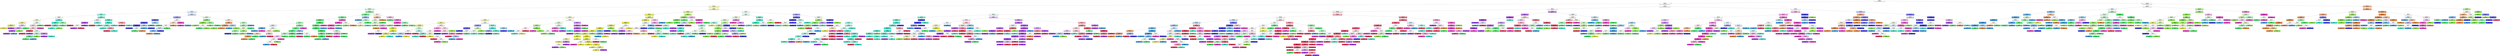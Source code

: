 digraph Tree {
node [shape=box, style="filled, rounded", color="black", fontname="helvetica"] ;
edge [fontname="helvetica"] ;
0 [label="X[566] <= 1.0\ngini = 0.9\nsamples = 3799\nvalue = [641, 688, 598, 574, 572, 532, 588, 610, 618, 579]", fillcolor="#fffffd"] ;
1 [label="X[263] <= 0.5\ngini = 0.89\nsamples = 2961\nvalue = [247, 670, 275, 374, 568, 302, 543, 608, 517, 577]", fillcolor="#fffffc"] ;
0 -> 1 [labeldistance=2.5, labelangle=45, headlabel="True"] ;
2 [label="X[517] <= 3.5\ngini = 0.82\nsamples = 1158\nvalue = [47, 624, 190, 263, 225, 77, 153, 62, 114, 66]", fillcolor="#f8f9d1"] ;
1 -> 2 ;
3 [label="X[655] <= 24.0\ngini = 0.8\nsamples = 428\nvalue = [44, 23, 38, 245, 115, 46, 47, 18, 53, 34]", fillcolor="#d0f9d9"] ;
2 -> 3 ;
4 [label="X[599] <= 11.5\ngini = 0.83\nsamples = 223\nvalue = [22, 22, 27, 34, 114, 19, 47, 18, 11, 27]", fillcolor="#d2f9f2"] ;
3 -> 4 ;
5 [label="X[343] <= 1.0\ngini = 0.65\nsamples = 137\nvalue = [0, 22, 5, 15, 114, 2, 0, 18, 3, 27]", fillcolor="#9ff2e3"] ;
4 -> 5 ;
6 [label="X[401] <= 83.5\ngini = 0.81\nsamples = 59\nvalue = [0, 22, 5, 15, 26, 2, 0, 11, 3, 10]", fillcolor="#f4fefc"] ;
5 -> 6 ;
7 [label="X[212] <= 12.0\ngini = 0.79\nsamples = 39\nvalue = [0, 22, 4, 13, 1, 2, 0, 11, 3, 8]", fillcolor="#fafadc"] ;
6 -> 7 ;
8 [label="X[206] <= 11.0\ngini = 0.55\nsamples = 20\nvalue = [0, 22, 2, 3, 0, 1, 0, 7, 0, 0]", fillcolor="#eff195"] ;
7 -> 8 ;
9 [label="X[383] <= 93.5\ngini = 0.15\nsamples = 14\nvalue = [0, 22, 0, 0, 0, 0, 0, 2, 0, 0]", fillcolor="#e5e74b"] ;
8 -> 9 ;
10 [label="gini = 0.0\nsamples = 13\nvalue = [0, 22, 0, 0, 0, 0, 0, 0, 0, 0]", fillcolor="#e2e539"] ;
9 -> 10 ;
11 [label="gini = 0.0\nsamples = 1\nvalue = [0, 0, 0, 0, 0, 0, 0, 2, 0, 0]", fillcolor="#a339e5"] ;
9 -> 11 ;
12 [label="X[351] <= 109.0\ngini = 0.68\nsamples = 6\nvalue = [0, 0, 2, 3, 0, 1, 0, 5, 0, 0]", fillcolor="#e8cef8"] ;
8 -> 12 ;
13 [label="X[665] <= 127.5\ngini = 0.53\nsamples = 5\nvalue = [0, 0, 2, 0, 0, 1, 0, 5, 0, 0]", fillcolor="#d19cf2"] ;
12 -> 13 ;
14 [label="X[550] <= 127.0\ngini = 0.28\nsamples = 4\nvalue = [0, 0, 0, 0, 0, 1, 0, 5, 0, 0]", fillcolor="#b561ea"] ;
13 -> 14 ;
15 [label="gini = 0.0\nsamples = 3\nvalue = [0, 0, 0, 0, 0, 0, 0, 5, 0, 0]", fillcolor="#a339e5"] ;
14 -> 15 ;
16 [label="gini = 0.0\nsamples = 1\nvalue = [0, 0, 0, 0, 0, 1, 0, 0, 0, 0]", fillcolor="#399de5"] ;
14 -> 16 ;
17 [label="gini = 0.0\nsamples = 1\nvalue = [0, 0, 2, 0, 0, 0, 0, 0, 0, 0]", fillcolor="#7be539"] ;
13 -> 17 ;
18 [label="gini = 0.0\nsamples = 1\nvalue = [0, 0, 0, 3, 0, 0, 0, 0, 0, 0]", fillcolor="#39e55e"] ;
12 -> 18 ;
19 [label="X[460] <= 116.5\ngini = 0.77\nsamples = 19\nvalue = [0, 0, 2, 10, 1, 1, 0, 4, 3, 8]", fillcolor="#ecfdf0"] ;
7 -> 19 ;
20 [label="X[233] <= 254.0\ngini = 0.79\nsamples = 16\nvalue = [0, 0, 2, 4, 1, 1, 0, 4, 3, 8]", fillcolor="#fad5dc"] ;
19 -> 20 ;
21 [label="X[685] <= 23.5\ngini = 0.74\nsamples = 15\nvalue = [0, 0, 2, 4, 1, 1, 0, 4, 0, 8]", fillcolor="#f8ced5"] ;
20 -> 21 ;
22 [label="X[574] <= 50.0\ngini = 0.2\nsamples = 6\nvalue = [0, 0, 0, 0, 0, 0, 0, 1, 0, 8]", fillcolor="#e8526d"] ;
21 -> 22 ;
23 [label="gini = 0.0\nsamples = 5\nvalue = [0, 0, 0, 0, 0, 0, 0, 0, 0, 8]", fillcolor="#e53958"] ;
22 -> 23 ;
24 [label="gini = 0.0\nsamples = 1\nvalue = [0, 0, 0, 0, 0, 0, 0, 1, 0, 0]", fillcolor="#a339e5"] ;
22 -> 24 ;
25 [label="X[353] <= 96.0\ngini = 0.74\nsamples = 9\nvalue = [0, 0, 2, 4, 1, 1, 0, 3, 0, 0]", fillcolor="#e6fceb"] ;
21 -> 25 ;
26 [label="X[550] <= 231.0\ngini = 0.57\nsamples = 5\nvalue = [0, 0, 2, 4, 0, 1, 0, 0, 0, 0]", fillcolor="#b0f5bf"] ;
25 -> 26 ;
27 [label="X[458] <= 17.0\ngini = 0.32\nsamples = 4\nvalue = [0, 0, 0, 4, 0, 1, 0, 0, 0, 0]", fillcolor="#6aec86"] ;
26 -> 27 ;
28 [label="gini = 0.0\nsamples = 3\nvalue = [0, 0, 0, 4, 0, 0, 0, 0, 0, 0]", fillcolor="#39e55e"] ;
27 -> 28 ;
29 [label="gini = 0.0\nsamples = 1\nvalue = [0, 0, 0, 0, 0, 1, 0, 0, 0, 0]", fillcolor="#399de5"] ;
27 -> 29 ;
30 [label="gini = 0.0\nsamples = 1\nvalue = [0, 0, 2, 0, 0, 0, 0, 0, 0, 0]", fillcolor="#7be539"] ;
26 -> 30 ;
31 [label="X[203] <= 197.0\ngini = 0.38\nsamples = 4\nvalue = [0, 0, 0, 0, 1, 0, 0, 3, 0, 0]", fillcolor="#c27bee"] ;
25 -> 31 ;
32 [label="gini = 0.0\nsamples = 3\nvalue = [0, 0, 0, 0, 0, 0, 0, 3, 0, 0]", fillcolor="#a339e5"] ;
31 -> 32 ;
33 [label="gini = 0.0\nsamples = 1\nvalue = [0, 0, 0, 0, 1, 0, 0, 0, 0, 0]", fillcolor="#39e5c5"] ;
31 -> 33 ;
34 [label="gini = 0.0\nsamples = 1\nvalue = [0, 0, 0, 0, 0, 0, 0, 0, 3, 0]", fillcolor="#e539c0"] ;
20 -> 34 ;
35 [label="gini = 0.0\nsamples = 3\nvalue = [0, 0, 0, 6, 0, 0, 0, 0, 0, 0]", fillcolor="#39e55e"] ;
19 -> 35 ;
36 [label="X[237] <= 165.5\ngini = 0.3\nsamples = 20\nvalue = [0, 0, 1, 2, 25, 0, 0, 0, 0, 2]", fillcolor="#5ceacf"] ;
6 -> 36 ;
37 [label="X[465] <= 18.0\ngini = 0.14\nsamples = 17\nvalue = [0, 0, 1, 0, 25, 0, 0, 0, 0, 1]", fillcolor="#48e7c9"] ;
36 -> 37 ;
38 [label="gini = 0.0\nsamples = 1\nvalue = [0, 0, 0, 0, 0, 0, 0, 0, 0, 1]", fillcolor="#e53958"] ;
37 -> 38 ;
39 [label="X[426] <= 226.0\ngini = 0.07\nsamples = 16\nvalue = [0, 0, 1, 0, 25, 0, 0, 0, 0, 0]", fillcolor="#41e6c7"] ;
37 -> 39 ;
40 [label="gini = 0.0\nsamples = 15\nvalue = [0, 0, 0, 0, 25, 0, 0, 0, 0, 0]", fillcolor="#39e5c5"] ;
39 -> 40 ;
41 [label="gini = 0.0\nsamples = 1\nvalue = [0, 0, 1, 0, 0, 0, 0, 0, 0, 0]", fillcolor="#7be539"] ;
39 -> 41 ;
42 [label="X[185] <= 132.0\ngini = 0.44\nsamples = 3\nvalue = [0, 0, 0, 2, 0, 0, 0, 0, 0, 1]", fillcolor="#9cf2ae"] ;
36 -> 42 ;
43 [label="gini = 0.0\nsamples = 2\nvalue = [0, 0, 0, 2, 0, 0, 0, 0, 0, 0]", fillcolor="#39e55e"] ;
42 -> 43 ;
44 [label="gini = 0.0\nsamples = 1\nvalue = [0, 0, 0, 0, 0, 0, 0, 0, 0, 1]", fillcolor="#e53958"] ;
42 -> 44 ;
45 [label="X[432] <= 9.0\ngini = 0.36\nsamples = 78\nvalue = [0, 0, 0, 0, 88, 0, 0, 7, 0, 17]", fillcolor="#6becd4"] ;
5 -> 45 ;
46 [label="X[204] <= 75.0\ngini = 0.63\nsamples = 11\nvalue = [0, 0, 0, 0, 6, 0, 0, 7, 0, 3]", fillcolor="#f6ebfc"] ;
45 -> 46 ;
47 [label="X[300] <= 97.5\ngini = 0.22\nsamples = 7\nvalue = [0, 0, 0, 0, 0, 0, 0, 7, 0, 1]", fillcolor="#b055e9"] ;
46 -> 47 ;
48 [label="X[487] <= 64.0\ngini = 0.5\nsamples = 2\nvalue = [0, 0, 0, 0, 0, 0, 0, 1, 0, 1]", fillcolor="#ffffff"] ;
47 -> 48 ;
49 [label="gini = 0.0\nsamples = 1\nvalue = [0, 0, 0, 0, 0, 0, 0, 1, 0, 0]", fillcolor="#a339e5"] ;
48 -> 49 ;
50 [label="gini = 0.0\nsamples = 1\nvalue = [0, 0, 0, 0, 0, 0, 0, 0, 0, 1]", fillcolor="#e53958"] ;
48 -> 50 ;
51 [label="gini = 0.0\nsamples = 5\nvalue = [0, 0, 0, 0, 0, 0, 0, 6, 0, 0]", fillcolor="#a339e5"] ;
47 -> 51 ;
52 [label="X[410] <= 179.5\ngini = 0.38\nsamples = 4\nvalue = [0, 0, 0, 0, 6, 0, 0, 0, 0, 2]", fillcolor="#7beed8"] ;
46 -> 52 ;
53 [label="gini = 0.0\nsamples = 2\nvalue = [0, 0, 0, 0, 0, 0, 0, 0, 0, 2]", fillcolor="#e53958"] ;
52 -> 53 ;
54 [label="gini = 0.0\nsamples = 2\nvalue = [0, 0, 0, 0, 6, 0, 0, 0, 0, 0]", fillcolor="#39e5c5"] ;
52 -> 54 ;
55 [label="X[238] <= 48.0\ngini = 0.25\nsamples = 67\nvalue = [0, 0, 0, 0, 82, 0, 0, 0, 0, 14]", fillcolor="#5be9cf"] ;
45 -> 55 ;
56 [label="X[344] <= 181.5\ngini = 0.13\nsamples = 59\nvalue = [0, 0, 0, 0, 78, 0, 0, 0, 0, 6]", fillcolor="#48e7c9"] ;
55 -> 56 ;
57 [label="X[206] <= 111.5\ngini = 0.36\nsamples = 18\nvalue = [0, 0, 0, 0, 20, 0, 0, 0, 0, 6]", fillcolor="#74edd6"] ;
56 -> 57 ;
58 [label="gini = 0.0\nsamples = 11\nvalue = [0, 0, 0, 0, 17, 0, 0, 0, 0, 0]", fillcolor="#39e5c5"] ;
57 -> 58 ;
59 [label="X[215] <= 22.0\ngini = 0.44\nsamples = 7\nvalue = [0, 0, 0, 0, 3, 0, 0, 0, 0, 6]", fillcolor="#f29cac"] ;
57 -> 59 ;
60 [label="gini = 0.0\nsamples = 5\nvalue = [0, 0, 0, 0, 0, 0, 0, 0, 0, 6]", fillcolor="#e53958"] ;
59 -> 60 ;
61 [label="gini = 0.0\nsamples = 2\nvalue = [0, 0, 0, 0, 3, 0, 0, 0, 0, 0]", fillcolor="#39e5c5"] ;
59 -> 61 ;
62 [label="gini = 0.0\nsamples = 41\nvalue = [0, 0, 0, 0, 58, 0, 0, 0, 0, 0]", fillcolor="#39e5c5"] ;
56 -> 62 ;
63 [label="X[266] <= 242.0\ngini = 0.44\nsamples = 8\nvalue = [0, 0, 0, 0, 4, 0, 0, 0, 0, 8]", fillcolor="#f29cac"] ;
55 -> 63 ;
64 [label="gini = 0.0\nsamples = 6\nvalue = [0, 0, 0, 0, 0, 0, 0, 0, 0, 8]", fillcolor="#e53958"] ;
63 -> 64 ;
65 [label="gini = 0.0\nsamples = 2\nvalue = [0, 0, 0, 0, 4, 0, 0, 0, 0, 0]", fillcolor="#39e5c5"] ;
63 -> 65 ;
66 [label="X[124] <= 0.5\ngini = 0.79\nsamples = 86\nvalue = [22, 0, 22, 19, 0, 17, 47, 0, 8, 0]", fillcolor="#d4d3f9"] ;
4 -> 66 ;
67 [label="X[271] <= 1.0\ngini = 0.62\nsamples = 52\nvalue = [9, 0, 0, 7, 0, 10, 46, 0, 8, 0]", fillcolor="#9b99f2"] ;
66 -> 67 ;
68 [label="X[526] <= 11.0\ngini = 0.33\nsamples = 37\nvalue = [1, 0, 0, 3, 0, 6, 42, 0, 0, 0]", fillcolor="#6664eb"] ;
67 -> 68 ;
69 [label="X[572] <= 254.5\ngini = 0.16\nsamples = 33\nvalue = [1, 0, 0, 1, 0, 2, 42, 0, 0, 0]", fillcolor="#4e4be7"] ;
68 -> 69 ;
70 [label="X[325] <= 65.0\ngini = 0.09\nsamples = 31\nvalue = [1, 0, 0, 1, 0, 0, 41, 0, 0, 0]", fillcolor="#4542e6"] ;
69 -> 70 ;
71 [label="gini = 0.0\nsamples = 29\nvalue = [0, 0, 0, 0, 0, 0, 41, 0, 0, 0]", fillcolor="#3c39e5"] ;
70 -> 71 ;
72 [label="X[269] <= 137.0\ngini = 0.5\nsamples = 2\nvalue = [1, 0, 0, 1, 0, 0, 0, 0, 0, 0]", fillcolor="#ffffff"] ;
70 -> 72 ;
73 [label="gini = 0.0\nsamples = 1\nvalue = [0, 0, 0, 1, 0, 0, 0, 0, 0, 0]", fillcolor="#39e55e"] ;
72 -> 73 ;
74 [label="gini = 0.0\nsamples = 1\nvalue = [1, 0, 0, 0, 0, 0, 0, 0, 0, 0]", fillcolor="#e58139"] ;
72 -> 74 ;
75 [label="X[411] <= 127.5\ngini = 0.44\nsamples = 2\nvalue = [0, 0, 0, 0, 0, 2, 1, 0, 0, 0]", fillcolor="#9ccef2"] ;
69 -> 75 ;
76 [label="gini = 0.0\nsamples = 1\nvalue = [0, 0, 0, 0, 0, 2, 0, 0, 0, 0]", fillcolor="#399de5"] ;
75 -> 76 ;
77 [label="gini = 0.0\nsamples = 1\nvalue = [0, 0, 0, 0, 0, 0, 1, 0, 0, 0]", fillcolor="#3c39e5"] ;
75 -> 77 ;
78 [label="X[234] <= 71.0\ngini = 0.44\nsamples = 4\nvalue = [0, 0, 0, 2, 0, 4, 0, 0, 0, 0]", fillcolor="#9ccef2"] ;
68 -> 78 ;
79 [label="gini = 0.0\nsamples = 2\nvalue = [0, 0, 0, 0, 0, 4, 0, 0, 0, 0]", fillcolor="#399de5"] ;
78 -> 79 ;
80 [label="gini = 0.0\nsamples = 2\nvalue = [0, 0, 0, 2, 0, 0, 0, 0, 0, 0]", fillcolor="#39e55e"] ;
78 -> 80 ;
81 [label="X[406] <= 112.0\ngini = 0.78\nsamples = 15\nvalue = [8, 0, 0, 4, 0, 4, 4, 0, 8, 0]", fillcolor="#ffffff"] ;
67 -> 81 ;
82 [label="X[154] <= 23.0\ngini = 0.71\nsamples = 9\nvalue = [8, 0, 0, 4, 0, 3, 4, 0, 0, 0]", fillcolor="#f8ddca"] ;
81 -> 82 ;
83 [label="X[255] <= 17.0\ngini = 0.71\nsamples = 6\nvalue = [1, 0, 0, 4, 0, 3, 4, 0, 0, 0]", fillcolor="#ffffff"] ;
82 -> 83 ;
84 [label="X[331] <= 32.0\ngini = 0.59\nsamples = 5\nvalue = [1, 0, 0, 0, 0, 3, 4, 0, 0, 0]", fillcolor="#d8d7fa"] ;
83 -> 84 ;
85 [label="X[399] <= 28.5\ngini = 0.38\nsamples = 3\nvalue = [1, 0, 0, 0, 0, 3, 0, 0, 0, 0]", fillcolor="#7bbeee"] ;
84 -> 85 ;
86 [label="gini = 0.0\nsamples = 1\nvalue = [1, 0, 0, 0, 0, 0, 0, 0, 0, 0]", fillcolor="#e58139"] ;
85 -> 86 ;
87 [label="gini = 0.0\nsamples = 2\nvalue = [0, 0, 0, 0, 0, 3, 0, 0, 0, 0]", fillcolor="#399de5"] ;
85 -> 87 ;
88 [label="gini = 0.0\nsamples = 2\nvalue = [0, 0, 0, 0, 0, 0, 4, 0, 0, 0]", fillcolor="#3c39e5"] ;
84 -> 88 ;
89 [label="gini = 0.0\nsamples = 1\nvalue = [0, 0, 0, 4, 0, 0, 0, 0, 0, 0]", fillcolor="#39e55e"] ;
83 -> 89 ;
90 [label="gini = 0.0\nsamples = 3\nvalue = [7, 0, 0, 0, 0, 0, 0, 0, 0, 0]", fillcolor="#e58139"] ;
82 -> 90 ;
91 [label="X[574] <= 178.5\ngini = 0.2\nsamples = 6\nvalue = [0, 0, 0, 0, 0, 1, 0, 0, 8, 0]", fillcolor="#e852c8"] ;
81 -> 91 ;
92 [label="gini = 0.0\nsamples = 5\nvalue = [0, 0, 0, 0, 0, 0, 0, 0, 8, 0]", fillcolor="#e539c0"] ;
91 -> 92 ;
93 [label="gini = 0.0\nsamples = 1\nvalue = [0, 0, 0, 0, 0, 1, 0, 0, 0, 0]", fillcolor="#399de5"] ;
91 -> 93 ;
94 [label="X[177] <= 29.0\ngini = 0.72\nsamples = 34\nvalue = [13, 0, 22, 12, 0, 7, 1, 0, 0, 0]", fillcolor="#e3f9d5"] ;
66 -> 94 ;
95 [label="X[128] <= 252.5\ngini = 0.26\nsamples = 12\nvalue = [0, 0, 17, 3, 0, 0, 0, 0, 0, 0]", fillcolor="#92ea5c"] ;
94 -> 95 ;
96 [label="X[269] <= 252.0\ngini = 0.11\nsamples = 10\nvalue = [0, 0, 16, 1, 0, 0, 0, 0, 0, 0]", fillcolor="#83e745"] ;
95 -> 96 ;
97 [label="gini = 0.0\nsamples = 8\nvalue = [0, 0, 15, 0, 0, 0, 0, 0, 0, 0]", fillcolor="#7be539"] ;
96 -> 97 ;
98 [label="X[99] <= 52.0\ngini = 0.5\nsamples = 2\nvalue = [0, 0, 1, 1, 0, 0, 0, 0, 0, 0]", fillcolor="#ffffff"] ;
96 -> 98 ;
99 [label="gini = 0.0\nsamples = 1\nvalue = [0, 0, 0, 1, 0, 0, 0, 0, 0, 0]", fillcolor="#39e55e"] ;
98 -> 99 ;
100 [label="gini = 0.0\nsamples = 1\nvalue = [0, 0, 1, 0, 0, 0, 0, 0, 0, 0]", fillcolor="#7be539"] ;
98 -> 100 ;
101 [label="X[381] <= 126.5\ngini = 0.44\nsamples = 2\nvalue = [0, 0, 1, 2, 0, 0, 0, 0, 0, 0]", fillcolor="#9cf2ae"] ;
95 -> 101 ;
102 [label="gini = 0.0\nsamples = 1\nvalue = [0, 0, 1, 0, 0, 0, 0, 0, 0, 0]", fillcolor="#7be539"] ;
101 -> 102 ;
103 [label="gini = 0.0\nsamples = 1\nvalue = [0, 0, 0, 2, 0, 0, 0, 0, 0, 0]", fillcolor="#39e55e"] ;
101 -> 103 ;
104 [label="X[349] <= 3.0\ngini = 0.73\nsamples = 22\nvalue = [13, 0, 5, 9, 0, 7, 1, 0, 0, 0]", fillcolor="#fbece1"] ;
94 -> 104 ;
105 [label="X[464] <= 81.0\ngini = 0.39\nsamples = 9\nvalue = [13, 0, 2, 0, 0, 2, 0, 0, 0, 0]", fillcolor="#eca36e"] ;
104 -> 105 ;
106 [label="X[606] <= 88.5\ngini = 0.13\nsamples = 7\nvalue = [13, 0, 1, 0, 0, 0, 0, 0, 0, 0]", fillcolor="#e78b48"] ;
105 -> 106 ;
107 [label="gini = 0.0\nsamples = 1\nvalue = [0, 0, 1, 0, 0, 0, 0, 0, 0, 0]", fillcolor="#7be539"] ;
106 -> 107 ;
108 [label="gini = 0.0\nsamples = 6\nvalue = [13, 0, 0, 0, 0, 0, 0, 0, 0, 0]", fillcolor="#e58139"] ;
106 -> 108 ;
109 [label="X[551] <= 243.5\ngini = 0.44\nsamples = 2\nvalue = [0, 0, 1, 0, 0, 2, 0, 0, 0, 0]", fillcolor="#9ccef2"] ;
105 -> 109 ;
110 [label="gini = 0.0\nsamples = 1\nvalue = [0, 0, 0, 0, 0, 2, 0, 0, 0, 0]", fillcolor="#399de5"] ;
109 -> 110 ;
111 [label="gini = 0.0\nsamples = 1\nvalue = [0, 0, 1, 0, 0, 0, 0, 0, 0, 0]", fillcolor="#7be539"] ;
109 -> 111 ;
112 [label="X[208] <= 188.0\ngini = 0.64\nsamples = 13\nvalue = [0, 0, 3, 9, 0, 5, 1, 0, 0, 0]", fillcolor="#c2f7cd"] ;
104 -> 112 ;
113 [label="X[437] <= 36.5\ngini = 0.53\nsamples = 11\nvalue = [0, 0, 3, 9, 0, 1, 1, 0, 0, 0]", fillcolor="#93f1a7"] ;
112 -> 113 ;
114 [label="X[628] <= 50.5\ngini = 0.69\nsamples = 6\nvalue = [0, 0, 3, 2, 0, 1, 1, 0, 0, 0]", fillcolor="#e5fad7"] ;
113 -> 114 ;
115 [label="X[177] <= 123.5\ngini = 0.44\nsamples = 2\nvalue = [0, 0, 0, 2, 0, 0, 1, 0, 0, 0]", fillcolor="#9cf2ae"] ;
114 -> 115 ;
116 [label="gini = 0.0\nsamples = 1\nvalue = [0, 0, 0, 0, 0, 0, 1, 0, 0, 0]", fillcolor="#3c39e5"] ;
115 -> 116 ;
117 [label="gini = 0.0\nsamples = 1\nvalue = [0, 0, 0, 2, 0, 0, 0, 0, 0, 0]", fillcolor="#39e55e"] ;
115 -> 117 ;
118 [label="X[372] <= 53.5\ngini = 0.38\nsamples = 4\nvalue = [0, 0, 3, 0, 0, 1, 0, 0, 0, 0]", fillcolor="#a7ee7b"] ;
114 -> 118 ;
119 [label="gini = 0.0\nsamples = 3\nvalue = [0, 0, 3, 0, 0, 0, 0, 0, 0, 0]", fillcolor="#7be539"] ;
118 -> 119 ;
120 [label="gini = 0.0\nsamples = 1\nvalue = [0, 0, 0, 0, 0, 1, 0, 0, 0, 0]", fillcolor="#399de5"] ;
118 -> 120 ;
121 [label="gini = 0.0\nsamples = 5\nvalue = [0, 0, 0, 7, 0, 0, 0, 0, 0, 0]", fillcolor="#39e55e"] ;
113 -> 121 ;
122 [label="gini = 0.0\nsamples = 2\nvalue = [0, 0, 0, 0, 0, 4, 0, 0, 0, 0]", fillcolor="#399de5"] ;
112 -> 122 ;
123 [label="X[540] <= 168.5\ngini = 0.54\nsamples = 205\nvalue = [22, 1, 11, 211, 1, 27, 0, 0, 42, 7]", fillcolor="#87ef9e"] ;
3 -> 123 ;
124 [label="X[161] <= 50.5\ngini = 0.46\nsamples = 175\nvalue = [7, 1, 6, 200, 1, 27, 0, 0, 28, 7]", fillcolor="#76ed90"] ;
123 -> 124 ;
125 [label="X[516] <= 2.0\ngini = 0.42\nsamples = 164\nvalue = [7, 0, 6, 198, 0, 17, 0, 0, 28, 7]", fillcolor="#70ec8b"] ;
124 -> 125 ;
126 [label="X[350] <= 110.0\ngini = 0.32\nsamples = 150\nvalue = [6, 0, 5, 197, 0, 16, 0, 0, 10, 7]", fillcolor="#60ea7d"] ;
125 -> 126 ;
127 [label="X[434] <= 78.0\ngini = 0.68\nsamples = 46\nvalue = [6, 0, 5, 37, 0, 14, 0, 0, 6, 5]", fillcolor="#b2f5c0"] ;
126 -> 127 ;
128 [label="X[630] <= 82.5\ngini = 0.77\nsamples = 17\nvalue = [5, 0, 4, 3, 0, 9, 0, 0, 1, 3]", fillcolor="#d7ebfa"] ;
127 -> 128 ;
129 [label="X[206] <= 241.0\ngini = 0.22\nsamples = 6\nvalue = [0, 0, 0, 0, 0, 7, 0, 0, 1, 0]", fillcolor="#55abe9"] ;
128 -> 129 ;
130 [label="gini = 0.0\nsamples = 5\nvalue = [0, 0, 0, 0, 0, 7, 0, 0, 0, 0]", fillcolor="#399de5"] ;
129 -> 130 ;
131 [label="gini = 0.0\nsamples = 1\nvalue = [0, 0, 0, 0, 0, 0, 0, 0, 1, 0]", fillcolor="#e539c0"] ;
129 -> 131 ;
132 [label="X[298] <= 209.0\ngini = 0.78\nsamples = 11\nvalue = [5, 0, 4, 3, 0, 2, 0, 0, 0, 3]", fillcolor="#fdf5f0"] ;
128 -> 132 ;
133 [label="X[432] <= 140.0\ngini = 0.72\nsamples = 9\nvalue = [5, 0, 0, 3, 0, 2, 0, 0, 0, 3]", fillcolor="#fae6d7"] ;
132 -> 133 ;
134 [label="X[320] <= 240.0\ngini = 0.47\nsamples = 7\nvalue = [5, 0, 0, 3, 0, 0, 0, 0, 0, 0]", fillcolor="#f5cdb0"] ;
133 -> 134 ;
135 [label="X[206] <= 248.5\ngini = 0.28\nsamples = 5\nvalue = [5, 0, 0, 1, 0, 0, 0, 0, 0, 0]", fillcolor="#ea9a61"] ;
134 -> 135 ;
136 [label="gini = 0.0\nsamples = 4\nvalue = [5, 0, 0, 0, 0, 0, 0, 0, 0, 0]", fillcolor="#e58139"] ;
135 -> 136 ;
137 [label="gini = 0.0\nsamples = 1\nvalue = [0, 0, 0, 1, 0, 0, 0, 0, 0, 0]", fillcolor="#39e55e"] ;
135 -> 137 ;
138 [label="gini = 0.0\nsamples = 2\nvalue = [0, 0, 0, 2, 0, 0, 0, 0, 0, 0]", fillcolor="#39e55e"] ;
134 -> 138 ;
139 [label="X[269] <= 21.0\ngini = 0.48\nsamples = 2\nvalue = [0, 0, 0, 0, 0, 2, 0, 0, 0, 3]", fillcolor="#f6bdc7"] ;
133 -> 139 ;
140 [label="gini = 0.0\nsamples = 1\nvalue = [0, 0, 0, 0, 0, 2, 0, 0, 0, 0]", fillcolor="#399de5"] ;
139 -> 140 ;
141 [label="gini = 0.0\nsamples = 1\nvalue = [0, 0, 0, 0, 0, 0, 0, 0, 0, 3]", fillcolor="#e53958"] ;
139 -> 141 ;
142 [label="gini = 0.0\nsamples = 2\nvalue = [0, 0, 4, 0, 0, 0, 0, 0, 0, 0]", fillcolor="#7be539"] ;
132 -> 142 ;
143 [label="X[247] <= 28.5\ngini = 0.47\nsamples = 29\nvalue = [1, 0, 1, 34, 0, 5, 0, 0, 5, 2]", fillcolor="#79ed92"] ;
127 -> 143 ;
144 [label="X[262] <= 39.0\ngini = 0.41\nsamples = 28\nvalue = [1, 0, 1, 34, 0, 5, 0, 0, 2, 2]", fillcolor="#6fec8a"] ;
143 -> 144 ;
145 [label="X[577] <= 57.0\ngini = 0.28\nsamples = 24\nvalue = [0, 0, 1, 33, 0, 1, 0, 0, 2, 2]", fillcolor="#59e978"] ;
144 -> 145 ;
146 [label="X[581] <= 17.5\ngini = 0.64\nsamples = 8\nvalue = [0, 0, 1, 6, 0, 1, 0, 0, 2, 1]", fillcolor="#a7f3b7"] ;
145 -> 146 ;
147 [label="X[188] <= 30.0\ngini = 0.72\nsamples = 5\nvalue = [0, 0, 1, 0, 0, 1, 0, 0, 2, 1]", fillcolor="#f8ceef"] ;
146 -> 147 ;
148 [label="X[205] <= 115.5\ngini = 0.67\nsamples = 3\nvalue = [0, 0, 1, 0, 0, 1, 0, 0, 0, 1]", fillcolor="#ffffff"] ;
147 -> 148 ;
149 [label="X[438] <= 52.0\ngini = 0.5\nsamples = 2\nvalue = [0, 0, 0, 0, 0, 1, 0, 0, 0, 1]", fillcolor="#ffffff"] ;
148 -> 149 ;
150 [label="gini = 0.0\nsamples = 1\nvalue = [0, 0, 0, 0, 0, 1, 0, 0, 0, 0]", fillcolor="#399de5"] ;
149 -> 150 ;
151 [label="gini = 0.0\nsamples = 1\nvalue = [0, 0, 0, 0, 0, 0, 0, 0, 0, 1]", fillcolor="#e53958"] ;
149 -> 151 ;
152 [label="gini = 0.0\nsamples = 1\nvalue = [0, 0, 1, 0, 0, 0, 0, 0, 0, 0]", fillcolor="#7be539"] ;
148 -> 152 ;
153 [label="gini = 0.0\nsamples = 2\nvalue = [0, 0, 0, 0, 0, 0, 0, 0, 2, 0]", fillcolor="#e539c0"] ;
147 -> 153 ;
154 [label="gini = 0.0\nsamples = 3\nvalue = [0, 0, 0, 6, 0, 0, 0, 0, 0, 0]", fillcolor="#39e55e"] ;
146 -> 154 ;
155 [label="X[317] <= 127.0\ngini = 0.07\nsamples = 16\nvalue = [0, 0, 0, 27, 0, 0, 0, 0, 0, 1]", fillcolor="#40e664"] ;
145 -> 155 ;
156 [label="gini = 0.0\nsamples = 15\nvalue = [0, 0, 0, 27, 0, 0, 0, 0, 0, 0]", fillcolor="#39e55e"] ;
155 -> 156 ;
157 [label="gini = 0.0\nsamples = 1\nvalue = [0, 0, 0, 0, 0, 0, 0, 0, 0, 1]", fillcolor="#e53958"] ;
155 -> 157 ;
158 [label="X[523] <= 185.0\ngini = 0.5\nsamples = 4\nvalue = [1, 0, 0, 1, 0, 4, 0, 0, 0, 0]", fillcolor="#88c4ef"] ;
144 -> 158 ;
159 [label="gini = 0.0\nsamples = 2\nvalue = [0, 0, 0, 0, 0, 4, 0, 0, 0, 0]", fillcolor="#399de5"] ;
158 -> 159 ;
160 [label="X[125] <= 127.0\ngini = 0.5\nsamples = 2\nvalue = [1, 0, 0, 1, 0, 0, 0, 0, 0, 0]", fillcolor="#ffffff"] ;
158 -> 160 ;
161 [label="gini = 0.0\nsamples = 1\nvalue = [0, 0, 0, 1, 0, 0, 0, 0, 0, 0]", fillcolor="#39e55e"] ;
160 -> 161 ;
162 [label="gini = 0.0\nsamples = 1\nvalue = [1, 0, 0, 0, 0, 0, 0, 0, 0, 0]", fillcolor="#e58139"] ;
160 -> 162 ;
163 [label="gini = 0.0\nsamples = 1\nvalue = [0, 0, 0, 0, 0, 0, 0, 0, 3, 0]", fillcolor="#e539c0"] ;
143 -> 163 ;
164 [label="X[131] <= 175.0\ngini = 0.09\nsamples = 104\nvalue = [0, 0, 0, 160, 0, 2, 0, 0, 4, 2]", fillcolor="#43e666"] ;
126 -> 164 ;
165 [label="X[119] <= 254.5\ngini = 0.08\nsamples = 103\nvalue = [0, 0, 0, 160, 0, 2, 0, 0, 3, 2]", fillcolor="#41e665"] ;
164 -> 165 ;
166 [label="X[542] <= 203.5\ngini = 0.07\nsamples = 102\nvalue = [0, 0, 0, 160, 0, 1, 0, 0, 3, 2]", fillcolor="#40e664"] ;
165 -> 166 ;
167 [label="X[605] <= 15.5\ngini = 0.04\nsamples = 95\nvalue = [0, 0, 0, 156, 0, 1, 0, 0, 0, 2]", fillcolor="#3de561"] ;
166 -> 167 ;
168 [label="X[238] <= 242.5\ngini = 0.23\nsamples = 15\nvalue = [0, 0, 0, 21, 0, 1, 0, 0, 0, 2]", fillcolor="#54e974"] ;
167 -> 168 ;
169 [label="X[288] <= 161.5\ngini = 0.09\nsamples = 13\nvalue = [0, 0, 0, 21, 0, 1, 0, 0, 0, 0]", fillcolor="#42e666"] ;
168 -> 169 ;
170 [label="gini = 0.0\nsamples = 12\nvalue = [0, 0, 0, 21, 0, 0, 0, 0, 0, 0]", fillcolor="#39e55e"] ;
169 -> 170 ;
171 [label="gini = 0.0\nsamples = 1\nvalue = [0, 0, 0, 0, 0, 1, 0, 0, 0, 0]", fillcolor="#399de5"] ;
169 -> 171 ;
172 [label="gini = 0.0\nsamples = 2\nvalue = [0, 0, 0, 0, 0, 0, 0, 0, 0, 2]", fillcolor="#e53958"] ;
168 -> 172 ;
173 [label="gini = 0.0\nsamples = 80\nvalue = [0, 0, 0, 135, 0, 0, 0, 0, 0, 0]", fillcolor="#39e55e"] ;
167 -> 173 ;
174 [label="X[600] <= 245.0\ngini = 0.49\nsamples = 7\nvalue = [0, 0, 0, 4, 0, 0, 0, 0, 3, 0]", fillcolor="#cef8d7"] ;
166 -> 174 ;
175 [label="X[159] <= 111.5\ngini = 0.38\nsamples = 4\nvalue = [0, 0, 0, 1, 0, 0, 0, 0, 3, 0]", fillcolor="#ee7bd5"] ;
174 -> 175 ;
176 [label="gini = 0.0\nsamples = 3\nvalue = [0, 0, 0, 0, 0, 0, 0, 0, 3, 0]", fillcolor="#e539c0"] ;
175 -> 176 ;
177 [label="gini = 0.0\nsamples = 1\nvalue = [0, 0, 0, 1, 0, 0, 0, 0, 0, 0]", fillcolor="#39e55e"] ;
175 -> 177 ;
178 [label="gini = 0.0\nsamples = 3\nvalue = [0, 0, 0, 3, 0, 0, 0, 0, 0, 0]", fillcolor="#39e55e"] ;
174 -> 178 ;
179 [label="gini = 0.0\nsamples = 1\nvalue = [0, 0, 0, 0, 0, 1, 0, 0, 0, 0]", fillcolor="#399de5"] ;
165 -> 179 ;
180 [label="gini = 0.0\nsamples = 1\nvalue = [0, 0, 0, 0, 0, 0, 0, 0, 1, 0]", fillcolor="#e539c0"] ;
164 -> 180 ;
181 [label="X[576] <= 188.0\ngini = 0.32\nsamples = 14\nvalue = [1, 0, 1, 1, 0, 1, 0, 0, 18, 0]", fillcolor="#ea5fcc"] ;
125 -> 181 ;
182 [label="X[652] <= 63.0\ngini = 0.19\nsamples = 12\nvalue = [0, 0, 0, 1, 0, 1, 0, 0, 18, 0]", fillcolor="#e84ec7"] ;
181 -> 182 ;
183 [label="X[314] <= 167.0\ngini = 0.1\nsamples = 11\nvalue = [0, 0, 0, 0, 0, 1, 0, 0, 18, 0]", fillcolor="#e644c4"] ;
182 -> 183 ;
184 [label="gini = 0.0\nsamples = 10\nvalue = [0, 0, 0, 0, 0, 0, 0, 0, 18, 0]", fillcolor="#e539c0"] ;
183 -> 184 ;
185 [label="gini = 0.0\nsamples = 1\nvalue = [0, 0, 0, 0, 0, 1, 0, 0, 0, 0]", fillcolor="#399de5"] ;
183 -> 185 ;
186 [label="gini = 0.0\nsamples = 1\nvalue = [0, 0, 0, 1, 0, 0, 0, 0, 0, 0]", fillcolor="#39e55e"] ;
182 -> 186 ;
187 [label="X[656] <= 165.5\ngini = 0.5\nsamples = 2\nvalue = [1, 0, 1, 0, 0, 0, 0, 0, 0, 0]", fillcolor="#ffffff"] ;
181 -> 187 ;
188 [label="gini = 0.0\nsamples = 1\nvalue = [0, 0, 1, 0, 0, 0, 0, 0, 0, 0]", fillcolor="#7be539"] ;
187 -> 188 ;
189 [label="gini = 0.0\nsamples = 1\nvalue = [1, 0, 0, 0, 0, 0, 0, 0, 0, 0]", fillcolor="#e58139"] ;
187 -> 189 ;
190 [label="X[433] <= 182.5\ngini = 0.46\nsamples = 11\nvalue = [0, 1, 0, 2, 1, 10, 0, 0, 0, 0]", fillcolor="#7bbeee"] ;
124 -> 190 ;
191 [label="gini = 0.0\nsamples = 7\nvalue = [0, 0, 0, 0, 0, 10, 0, 0, 0, 0]", fillcolor="#399de5"] ;
190 -> 191 ;
192 [label="X[621] <= 122.0\ngini = 0.62\nsamples = 4\nvalue = [0, 1, 0, 2, 1, 0, 0, 0, 0, 0]", fillcolor="#bdf6c9"] ;
190 -> 192 ;
193 [label="X[345] <= 6.5\ngini = 0.5\nsamples = 2\nvalue = [0, 1, 0, 0, 1, 0, 0, 0, 0, 0]", fillcolor="#ffffff"] ;
192 -> 193 ;
194 [label="gini = 0.0\nsamples = 1\nvalue = [0, 1, 0, 0, 0, 0, 0, 0, 0, 0]", fillcolor="#e2e539"] ;
193 -> 194 ;
195 [label="gini = 0.0\nsamples = 1\nvalue = [0, 0, 0, 0, 1, 0, 0, 0, 0, 0]", fillcolor="#39e5c5"] ;
193 -> 195 ;
196 [label="gini = 0.0\nsamples = 2\nvalue = [0, 0, 0, 2, 0, 0, 0, 0, 0, 0]", fillcolor="#39e55e"] ;
192 -> 196 ;
197 [label="X[407] <= 26.5\ngini = 0.72\nsamples = 30\nvalue = [15, 0, 5, 11, 0, 0, 0, 0, 14, 0]", fillcolor="#fefbf9"] ;
123 -> 197 ;
198 [label="X[455] <= 20.0\ngini = 0.56\nsamples = 14\nvalue = [15, 0, 3, 4, 0, 0, 0, 0, 2, 0]", fillcolor="#f1ba92"] ;
197 -> 198 ;
199 [label="X[206] <= 54.0\ngini = 0.7\nsamples = 6\nvalue = [1, 0, 3, 4, 0, 0, 0, 0, 2, 0]", fillcolor="#e3fbe8"] ;
198 -> 199 ;
200 [label="X[655] <= 235.5\ngini = 0.61\nsamples = 4\nvalue = [1, 0, 3, 0, 0, 0, 0, 0, 2, 0]", fillcolor="#def8ce"] ;
199 -> 200 ;
201 [label="gini = 0.0\nsamples = 2\nvalue = [0, 0, 3, 0, 0, 0, 0, 0, 0, 0]", fillcolor="#7be539"] ;
200 -> 201 ;
202 [label="X[567] <= 32.5\ngini = 0.44\nsamples = 2\nvalue = [1, 0, 0, 0, 0, 0, 0, 0, 2, 0]", fillcolor="#f29ce0"] ;
200 -> 202 ;
203 [label="gini = 0.0\nsamples = 1\nvalue = [1, 0, 0, 0, 0, 0, 0, 0, 0, 0]", fillcolor="#e58139"] ;
202 -> 203 ;
204 [label="gini = 0.0\nsamples = 1\nvalue = [0, 0, 0, 0, 0, 0, 0, 0, 2, 0]", fillcolor="#e539c0"] ;
202 -> 204 ;
205 [label="gini = 0.0\nsamples = 2\nvalue = [0, 0, 0, 4, 0, 0, 0, 0, 0, 0]", fillcolor="#39e55e"] ;
199 -> 205 ;
206 [label="gini = 0.0\nsamples = 8\nvalue = [14, 0, 0, 0, 0, 0, 0, 0, 0, 0]", fillcolor="#e58139"] ;
198 -> 206 ;
207 [label="X[156] <= 56.0\ngini = 0.55\nsamples = 16\nvalue = [0, 0, 2, 7, 0, 0, 0, 0, 12, 0]", fillcolor="#f6b8e8"] ;
197 -> 207 ;
208 [label="gini = 0.0\nsamples = 3\nvalue = [0, 0, 0, 5, 0, 0, 0, 0, 0, 0]", fillcolor="#39e55e"] ;
207 -> 208 ;
209 [label="X[296] <= 219.0\ngini = 0.41\nsamples = 13\nvalue = [0, 0, 2, 2, 0, 0, 0, 0, 12, 0]", fillcolor="#ec72d2"] ;
207 -> 209 ;
210 [label="X[325] <= 28.5\ngini = 0.14\nsamples = 10\nvalue = [0, 0, 1, 0, 0, 0, 0, 0, 12, 0]", fillcolor="#e749c5"] ;
209 -> 210 ;
211 [label="gini = 0.0\nsamples = 1\nvalue = [0, 0, 1, 0, 0, 0, 0, 0, 0, 0]", fillcolor="#7be539"] ;
210 -> 211 ;
212 [label="gini = 0.0\nsamples = 9\nvalue = [0, 0, 0, 0, 0, 0, 0, 0, 12, 0]", fillcolor="#e539c0"] ;
210 -> 212 ;
213 [label="X[238] <= 95.5\ngini = 0.44\nsamples = 3\nvalue = [0, 0, 1, 2, 0, 0, 0, 0, 0, 0]", fillcolor="#9cf2ae"] ;
209 -> 213 ;
214 [label="gini = 0.0\nsamples = 2\nvalue = [0, 0, 0, 2, 0, 0, 0, 0, 0, 0]", fillcolor="#39e55e"] ;
213 -> 214 ;
215 [label="gini = 0.0\nsamples = 1\nvalue = [0, 0, 1, 0, 0, 0, 0, 0, 0, 0]", fillcolor="#7be539"] ;
213 -> 215 ;
216 [label="X[485] <= 61.5\ngini = 0.69\nsamples = 730\nvalue = [3, 601, 152, 18, 110, 31, 106, 44, 61, 32]", fillcolor="#f2f3a7"] ;
2 -> 216 ;
217 [label="X[581] <= 9.5\ngini = 0.54\nsamples = 557\nvalue = [3, 594, 78, 14, 38, 24, 27, 35, 53, 22]", fillcolor="#edee81"] ;
216 -> 217 ;
218 [label="X[295] <= 93.5\ngini = 0.46\nsamples = 517\nvalue = [3, 594, 32, 10, 38, 24, 23, 35, 42, 19]", fillcolor="#eaed73"] ;
217 -> 218 ;
219 [label="X[206] <= 9.0\ngini = 0.82\nsamples = 141\nvalue = [0, 69, 24, 4, 31, 6, 16, 24, 27, 13]", fillcolor="#f9fad6"] ;
218 -> 219 ;
220 [label="X[466] <= 20.0\ngini = 0.75\nsamples = 99\nvalue = [0, 67, 7, 2, 21, 6, 16, 6, 14, 11]", fillcolor="#f5f6b8"] ;
219 -> 220 ;
221 [label="X[184] <= 50.0\ngini = 0.65\nsamples = 76\nvalue = [0, 67, 5, 0, 8, 4, 4, 6, 13, 11]", fillcolor="#f0f299"] ;
220 -> 221 ;
222 [label="X[320] <= 188.5\ngini = 0.36\nsamples = 53\nvalue = [0, 64, 0, 0, 8, 2, 1, 1, 2, 3]", fillcolor="#e9eb67"] ;
221 -> 222 ;
223 [label="X[462] <= 58.5\ngini = 0.14\nsamples = 43\nvalue = [0, 63, 0, 0, 3, 0, 1, 1, 0, 0]", fillcolor="#e4e748"] ;
222 -> 223 ;
224 [label="X[606] <= 73.0\ngini = 0.5\nsamples = 2\nvalue = [0, 0, 0, 0, 0, 0, 1, 1, 0, 0]", fillcolor="#ffffff"] ;
223 -> 224 ;
225 [label="gini = 0.0\nsamples = 1\nvalue = [0, 0, 0, 0, 0, 0, 0, 1, 0, 0]", fillcolor="#a339e5"] ;
224 -> 225 ;
226 [label="gini = 0.0\nsamples = 1\nvalue = [0, 0, 0, 0, 0, 0, 1, 0, 0, 0]", fillcolor="#3c39e5"] ;
224 -> 226 ;
227 [label="X[399] <= 115.0\ngini = 0.09\nsamples = 41\nvalue = [0, 63, 0, 0, 3, 0, 0, 0, 0, 0]", fillcolor="#e3e642"] ;
223 -> 227 ;
228 [label="X[386] <= 7.0\ngini = 0.03\nsamples = 40\nvalue = [0, 63, 0, 0, 1, 0, 0, 0, 0, 0]", fillcolor="#e2e53c"] ;
227 -> 228 ;
229 [label="gini = 0.0\nsamples = 39\nvalue = [0, 63, 0, 0, 0, 0, 0, 0, 0, 0]", fillcolor="#e2e539"] ;
228 -> 229 ;
230 [label="gini = 0.0\nsamples = 1\nvalue = [0, 0, 0, 0, 1, 0, 0, 0, 0, 0]", fillcolor="#39e5c5"] ;
228 -> 230 ;
231 [label="gini = 0.0\nsamples = 1\nvalue = [0, 0, 0, 0, 2, 0, 0, 0, 0, 0]", fillcolor="#39e5c5"] ;
227 -> 231 ;
232 [label="X[437] <= 27.0\ngini = 0.75\nsamples = 10\nvalue = [0, 1, 0, 0, 5, 2, 0, 0, 2, 3]", fillcolor="#d7faf3"] ;
222 -> 232 ;
233 [label="X[190] <= 108.5\ngini = 0.64\nsamples = 4\nvalue = [0, 1, 0, 0, 0, 2, 0, 0, 2, 0]", fillcolor="#ffffff"] ;
232 -> 233 ;
234 [label="X[208] <= 39.5\ngini = 0.44\nsamples = 3\nvalue = [0, 1, 0, 0, 0, 2, 0, 0, 0, 0]", fillcolor="#9ccef2"] ;
233 -> 234 ;
235 [label="gini = 0.0\nsamples = 2\nvalue = [0, 0, 0, 0, 0, 2, 0, 0, 0, 0]", fillcolor="#399de5"] ;
234 -> 235 ;
236 [label="gini = 0.0\nsamples = 1\nvalue = [0, 1, 0, 0, 0, 0, 0, 0, 0, 0]", fillcolor="#e2e539"] ;
234 -> 236 ;
237 [label="gini = 0.0\nsamples = 1\nvalue = [0, 0, 0, 0, 0, 0, 0, 0, 2, 0]", fillcolor="#e539c0"] ;
233 -> 237 ;
238 [label="X[407] <= 53.5\ngini = 0.47\nsamples = 6\nvalue = [0, 0, 0, 0, 5, 0, 0, 0, 0, 3]", fillcolor="#b0f5e8"] ;
232 -> 238 ;
239 [label="gini = 0.0\nsamples = 1\nvalue = [0, 0, 0, 0, 0, 0, 0, 0, 0, 2]", fillcolor="#e53958"] ;
238 -> 239 ;
240 [label="X[712] <= 140.0\ngini = 0.28\nsamples = 5\nvalue = [0, 0, 0, 0, 5, 0, 0, 0, 0, 1]", fillcolor="#61ead1"] ;
238 -> 240 ;
241 [label="gini = 0.0\nsamples = 4\nvalue = [0, 0, 0, 0, 5, 0, 0, 0, 0, 0]", fillcolor="#39e5c5"] ;
240 -> 241 ;
242 [label="gini = 0.0\nsamples = 1\nvalue = [0, 0, 0, 0, 0, 0, 0, 0, 0, 1]", fillcolor="#e53958"] ;
240 -> 242 ;
243 [label="X[214] <= 132.0\ngini = 0.81\nsamples = 23\nvalue = [0, 3, 5, 0, 0, 2, 3, 5, 11, 8]", fillcolor="#fcebf8"] ;
221 -> 243 ;
244 [label="X[515] <= 229.5\ngini = 0.63\nsamples = 12\nvalue = [0, 3, 1, 0, 0, 0, 3, 0, 10, 1]", fillcolor="#f3a3e2"] ;
243 -> 244 ;
245 [label="X[459] <= 13.5\ngini = 0.74\nsamples = 7\nvalue = [0, 3, 1, 0, 0, 0, 3, 0, 1, 1]", fillcolor="#ffffff"] ;
244 -> 245 ;
246 [label="X[654] <= 170.5\ngini = 0.67\nsamples = 6\nvalue = [0, 3, 1, 0, 0, 0, 0, 0, 1, 1]", fillcolor="#f3f5b0"] ;
245 -> 246 ;
247 [label="gini = 0.0\nsamples = 3\nvalue = [0, 3, 0, 0, 0, 0, 0, 0, 0, 0]", fillcolor="#e2e539"] ;
246 -> 247 ;
248 [label="X[572] <= 115.0\ngini = 0.67\nsamples = 3\nvalue = [0, 0, 1, 0, 0, 0, 0, 0, 1, 1]", fillcolor="#ffffff"] ;
246 -> 248 ;
249 [label="gini = 0.0\nsamples = 1\nvalue = [0, 0, 0, 0, 0, 0, 0, 0, 0, 1]", fillcolor="#e53958"] ;
248 -> 249 ;
250 [label="X[604] <= 126.5\ngini = 0.5\nsamples = 2\nvalue = [0, 0, 1, 0, 0, 0, 0, 0, 1, 0]", fillcolor="#ffffff"] ;
248 -> 250 ;
251 [label="gini = 0.0\nsamples = 1\nvalue = [0, 0, 0, 0, 0, 0, 0, 0, 1, 0]", fillcolor="#e539c0"] ;
250 -> 251 ;
252 [label="gini = 0.0\nsamples = 1\nvalue = [0, 0, 1, 0, 0, 0, 0, 0, 0, 0]", fillcolor="#7be539"] ;
250 -> 252 ;
253 [label="gini = 0.0\nsamples = 1\nvalue = [0, 0, 0, 0, 0, 0, 3, 0, 0, 0]", fillcolor="#3c39e5"] ;
245 -> 253 ;
254 [label="gini = 0.0\nsamples = 5\nvalue = [0, 0, 0, 0, 0, 0, 0, 0, 9, 0]", fillcolor="#e539c0"] ;
244 -> 254 ;
255 [label="X[155] <= 164.0\ngini = 0.74\nsamples = 11\nvalue = [0, 0, 4, 0, 0, 2, 0, 5, 1, 7]", fillcolor="#fbe3e7"] ;
243 -> 255 ;
256 [label="X[292] <= 11.5\ngini = 0.65\nsamples = 8\nvalue = [0, 0, 0, 0, 0, 2, 0, 5, 1, 7]", fillcolor="#fad7de"] ;
255 -> 256 ;
257 [label="gini = 0.0\nsamples = 2\nvalue = [0, 0, 0, 0, 0, 0, 0, 5, 0, 0]", fillcolor="#a339e5"] ;
256 -> 257 ;
258 [label="X[631] <= 72.5\ngini = 0.46\nsamples = 6\nvalue = [0, 0, 0, 0, 0, 2, 0, 0, 1, 7]", fillcolor="#ef8397"] ;
256 -> 258 ;
259 [label="gini = 0.0\nsamples = 4\nvalue = [0, 0, 0, 0, 0, 0, 0, 0, 0, 7]", fillcolor="#e53958"] ;
258 -> 259 ;
260 [label="X[685] <= 253.0\ngini = 0.44\nsamples = 2\nvalue = [0, 0, 0, 0, 0, 2, 0, 0, 1, 0]", fillcolor="#9ccef2"] ;
258 -> 260 ;
261 [label="gini = 0.0\nsamples = 1\nvalue = [0, 0, 0, 0, 0, 2, 0, 0, 0, 0]", fillcolor="#399de5"] ;
260 -> 261 ;
262 [label="gini = 0.0\nsamples = 1\nvalue = [0, 0, 0, 0, 0, 0, 0, 0, 1, 0]", fillcolor="#e539c0"] ;
260 -> 262 ;
263 [label="gini = 0.0\nsamples = 3\nvalue = [0, 0, 4, 0, 0, 0, 0, 0, 0, 0]", fillcolor="#7be539"] ;
255 -> 263 ;
264 [label="X[433] <= 101.5\ngini = 0.68\nsamples = 23\nvalue = [0, 0, 2, 2, 13, 2, 12, 0, 1, 0]", fillcolor="#f5fefc"] ;
220 -> 264 ;
265 [label="X[325] <= 70.0\ngini = 0.6\nsamples = 12\nvalue = [0, 0, 2, 2, 1, 0, 9, 0, 1, 0]", fillcolor="#9694f1"] ;
264 -> 265 ;
266 [label="X[147] <= 232.0\ngini = 0.31\nsamples = 8\nvalue = [0, 0, 0, 1, 0, 0, 9, 0, 1, 0]", fillcolor="#6361ea"] ;
265 -> 266 ;
267 [label="gini = 0.0\nsamples = 6\nvalue = [0, 0, 0, 0, 0, 0, 9, 0, 0, 0]", fillcolor="#3c39e5"] ;
266 -> 267 ;
268 [label="X[630] <= 158.5\ngini = 0.5\nsamples = 2\nvalue = [0, 0, 0, 1, 0, 0, 0, 0, 1, 0]", fillcolor="#ffffff"] ;
266 -> 268 ;
269 [label="gini = 0.0\nsamples = 1\nvalue = [0, 0, 0, 0, 0, 0, 0, 0, 1, 0]", fillcolor="#e539c0"] ;
268 -> 269 ;
270 [label="gini = 0.0\nsamples = 1\nvalue = [0, 0, 0, 1, 0, 0, 0, 0, 0, 0]", fillcolor="#39e55e"] ;
268 -> 270 ;
271 [label="X[121] <= 92.5\ngini = 0.62\nsamples = 4\nvalue = [0, 0, 2, 1, 1, 0, 0, 0, 0, 0]", fillcolor="#d3f6bd"] ;
265 -> 271 ;
272 [label="X[598] <= 126.0\ngini = 0.5\nsamples = 2\nvalue = [0, 0, 0, 1, 1, 0, 0, 0, 0, 0]", fillcolor="#ffffff"] ;
271 -> 272 ;
273 [label="gini = 0.0\nsamples = 1\nvalue = [0, 0, 0, 0, 1, 0, 0, 0, 0, 0]", fillcolor="#39e5c5"] ;
272 -> 273 ;
274 [label="gini = 0.0\nsamples = 1\nvalue = [0, 0, 0, 1, 0, 0, 0, 0, 0, 0]", fillcolor="#39e55e"] ;
272 -> 274 ;
275 [label="gini = 0.0\nsamples = 2\nvalue = [0, 0, 2, 0, 0, 0, 0, 0, 0, 0]", fillcolor="#7be539"] ;
271 -> 275 ;
276 [label="X[267] <= 194.5\ngini = 0.46\nsamples = 11\nvalue = [0, 0, 0, 0, 12, 2, 3, 0, 0, 0]", fillcolor="#80eeda"] ;
264 -> 276 ;
277 [label="X[407] <= 244.5\ngini = 0.24\nsamples = 9\nvalue = [0, 0, 0, 0, 12, 0, 2, 0, 0, 0]", fillcolor="#5ae9cf"] ;
276 -> 277 ;
278 [label="X[233] <= 33.0\ngini = 0.44\nsamples = 3\nvalue = [0, 0, 0, 0, 1, 0, 2, 0, 0, 0]", fillcolor="#9e9cf2"] ;
277 -> 278 ;
279 [label="gini = 0.0\nsamples = 2\nvalue = [0, 0, 0, 0, 0, 0, 2, 0, 0, 0]", fillcolor="#3c39e5"] ;
278 -> 279 ;
280 [label="gini = 0.0\nsamples = 1\nvalue = [0, 0, 0, 0, 1, 0, 0, 0, 0, 0]", fillcolor="#39e5c5"] ;
278 -> 280 ;
281 [label="gini = 0.0\nsamples = 6\nvalue = [0, 0, 0, 0, 11, 0, 0, 0, 0, 0]", fillcolor="#39e5c5"] ;
277 -> 281 ;
282 [label="X[269] <= 6.5\ngini = 0.44\nsamples = 2\nvalue = [0, 0, 0, 0, 0, 2, 1, 0, 0, 0]", fillcolor="#9ccef2"] ;
276 -> 282 ;
283 [label="gini = 0.0\nsamples = 1\nvalue = [0, 0, 0, 0, 0, 0, 1, 0, 0, 0]", fillcolor="#3c39e5"] ;
282 -> 283 ;
284 [label="gini = 0.0\nsamples = 1\nvalue = [0, 0, 0, 0, 0, 2, 0, 0, 0, 0]", fillcolor="#399de5"] ;
282 -> 284 ;
285 [label="X[238] <= 29.0\ngini = 0.78\nsamples = 42\nvalue = [0, 2, 17, 2, 10, 0, 0, 18, 13, 2]", fillcolor="#fdfbfe"] ;
219 -> 285 ;
286 [label="X[686] <= 67.5\ngini = 0.73\nsamples = 24\nvalue = [0, 2, 15, 1, 10, 0, 0, 1, 7, 2]", fillcolor="#e7fadc"] ;
285 -> 286 ;
287 [label="X[157] <= 10.5\ngini = 0.53\nsamples = 12\nvalue = [0, 2, 14, 0, 2, 0, 0, 0, 1, 2]", fillcolor="#acef82"] ;
286 -> 287 ;
288 [label="X[360] <= 45.5\ngini = 0.67\nsamples = 4\nvalue = [0, 2, 0, 0, 2, 0, 0, 0, 0, 2]", fillcolor="#ffffff"] ;
287 -> 288 ;
289 [label="X[327] <= 157.5\ngini = 0.5\nsamples = 3\nvalue = [0, 2, 0, 0, 2, 0, 0, 0, 0, 0]", fillcolor="#ffffff"] ;
288 -> 289 ;
290 [label="gini = 0.0\nsamples = 2\nvalue = [0, 0, 0, 0, 2, 0, 0, 0, 0, 0]", fillcolor="#39e5c5"] ;
289 -> 290 ;
291 [label="gini = 0.0\nsamples = 1\nvalue = [0, 2, 0, 0, 0, 0, 0, 0, 0, 0]", fillcolor="#e2e539"] ;
289 -> 291 ;
292 [label="gini = 0.0\nsamples = 1\nvalue = [0, 0, 0, 0, 0, 0, 0, 0, 0, 2]", fillcolor="#e53958"] ;
288 -> 292 ;
293 [label="X[569] <= 56.0\ngini = 0.12\nsamples = 8\nvalue = [0, 0, 14, 0, 0, 0, 0, 0, 1, 0]", fillcolor="#84e747"] ;
287 -> 293 ;
294 [label="gini = 0.0\nsamples = 1\nvalue = [0, 0, 0, 0, 0, 0, 0, 0, 1, 0]", fillcolor="#e539c0"] ;
293 -> 294 ;
295 [label="gini = 0.0\nsamples = 7\nvalue = [0, 0, 14, 0, 0, 0, 0, 0, 0, 0]", fillcolor="#7be539"] ;
293 -> 295 ;
296 [label="X[233] <= 240.0\ngini = 0.64\nsamples = 12\nvalue = [0, 0, 1, 1, 8, 0, 0, 1, 6, 0]", fillcolor="#dbfaf4"] ;
286 -> 296 ;
297 [label="X[317] <= 42.5\ngini = 0.41\nsamples = 6\nvalue = [0, 0, 1, 1, 0, 0, 0, 0, 6, 0]", fillcolor="#ec72d2"] ;
296 -> 297 ;
298 [label="X[683] <= 70.0\ngini = 0.5\nsamples = 2\nvalue = [0, 0, 1, 1, 0, 0, 0, 0, 0, 0]", fillcolor="#ffffff"] ;
297 -> 298 ;
299 [label="gini = 0.0\nsamples = 1\nvalue = [0, 0, 1, 0, 0, 0, 0, 0, 0, 0]", fillcolor="#7be539"] ;
298 -> 299 ;
300 [label="gini = 0.0\nsamples = 1\nvalue = [0, 0, 0, 1, 0, 0, 0, 0, 0, 0]", fillcolor="#39e55e"] ;
298 -> 300 ;
301 [label="gini = 0.0\nsamples = 4\nvalue = [0, 0, 0, 0, 0, 0, 0, 0, 6, 0]", fillcolor="#e539c0"] ;
297 -> 301 ;
302 [label="X[176] <= 11.5\ngini = 0.2\nsamples = 6\nvalue = [0, 0, 0, 0, 8, 0, 0, 1, 0, 0]", fillcolor="#52e8cc"] ;
296 -> 302 ;
303 [label="gini = 0.0\nsamples = 1\nvalue = [0, 0, 0, 0, 0, 0, 0, 1, 0, 0]", fillcolor="#a339e5"] ;
302 -> 303 ;
304 [label="gini = 0.0\nsamples = 5\nvalue = [0, 0, 0, 0, 8, 0, 0, 0, 0, 0]", fillcolor="#39e5c5"] ;
302 -> 304 ;
305 [label="X[580] <= 85.0\ngini = 0.51\nsamples = 18\nvalue = [0, 0, 2, 1, 0, 0, 0, 17, 6, 0]", fillcolor="#cc92f1"] ;
285 -> 305 ;
306 [label="X[321] <= 31.5\ngini = 0.33\nsamples = 16\nvalue = [0, 0, 2, 1, 0, 0, 0, 17, 1, 0]", fillcolor="#b663ea"] ;
305 -> 306 ;
307 [label="X[632] <= 241.0\ngini = 0.26\nsamples = 15\nvalue = [0, 0, 2, 0, 0, 0, 0, 17, 1, 0]", fillcolor="#b25ae9"] ;
306 -> 307 ;
308 [label="X[522] <= 187.0\ngini = 0.19\nsamples = 14\nvalue = [0, 0, 2, 0, 0, 0, 0, 17, 0, 0]", fillcolor="#ae50e8"] ;
307 -> 308 ;
309 [label="gini = 0.0\nsamples = 12\nvalue = [0, 0, 0, 0, 0, 0, 0, 17, 0, 0]", fillcolor="#a339e5"] ;
308 -> 309 ;
310 [label="gini = 0.0\nsamples = 2\nvalue = [0, 0, 2, 0, 0, 0, 0, 0, 0, 0]", fillcolor="#7be539"] ;
308 -> 310 ;
311 [label="gini = 0.0\nsamples = 1\nvalue = [0, 0, 0, 0, 0, 0, 0, 0, 1, 0]", fillcolor="#e539c0"] ;
307 -> 311 ;
312 [label="gini = 0.0\nsamples = 1\nvalue = [0, 0, 0, 1, 0, 0, 0, 0, 0, 0]", fillcolor="#39e55e"] ;
306 -> 312 ;
313 [label="gini = 0.0\nsamples = 2\nvalue = [0, 0, 0, 0, 0, 0, 0, 0, 5, 0]", fillcolor="#e539c0"] ;
305 -> 313 ;
314 [label="X[289] <= 29.5\ngini = 0.25\nsamples = 376\nvalue = [3, 525, 8, 6, 7, 18, 7, 11, 15, 6]", fillcolor="#e6e954"] ;
218 -> 314 ;
315 [label="X[402] <= 57.5\ngini = 0.2\nsamples = 365\nvalue = [3, 525, 8, 6, 3, 13, 7, 9, 6, 6]", fillcolor="#e5e84e"] ;
314 -> 315 ;
316 [label="X[382] <= 85.5\ngini = 0.12\nsamples = 348\nvalue = [3, 521, 8, 1, 0, 5, 2, 9, 6, 1]", fillcolor="#e4e746"] ;
315 -> 316 ;
317 [label="X[175] <= 17.5\ngini = 0.08\nsamples = 339\nvalue = [0, 515, 8, 1, 0, 5, 1, 4, 2, 1]", fillcolor="#e3e641"] ;
316 -> 317 ;
318 [label="X[190] <= 31.5\ngini = 0.06\nsamples = 334\nvalue = [0, 515, 3, 1, 0, 5, 0, 4, 2, 1]", fillcolor="#e3e63f"] ;
317 -> 318 ;
319 [label="X[665] <= 126.5\ngini = 0.04\nsamples = 329\nvalue = [0, 514, 3, 1, 0, 0, 0, 4, 1, 1]", fillcolor="#e3e63d"] ;
318 -> 319 ;
320 [label="X[294] <= 1.0\ngini = 0.03\nsamples = 328\nvalue = [0, 514, 1, 1, 0, 0, 0, 4, 1, 1]", fillcolor="#e2e53c"] ;
319 -> 320 ;
321 [label="X[158] <= 10.5\ngini = 0.18\nsamples = 27\nvalue = [0, 38, 1, 0, 0, 0, 0, 3, 0, 0]", fillcolor="#e5e84d"] ;
320 -> 321 ;
322 [label="X[210] <= 61.5\ngini = 0.51\nsamples = 6\nvalue = [0, 7, 1, 0, 0, 0, 0, 3, 0, 0]", fillcolor="#f0f29c"] ;
321 -> 322 ;
323 [label="gini = 0.0\nsamples = 2\nvalue = [0, 7, 0, 0, 0, 0, 0, 0, 0, 0]", fillcolor="#e2e539"] ;
322 -> 323 ;
324 [label="X[236] <= 10.5\ngini = 0.38\nsamples = 4\nvalue = [0, 0, 1, 0, 0, 0, 0, 3, 0, 0]", fillcolor="#c27bee"] ;
322 -> 324 ;
325 [label="X[323] <= 198.5\ngini = 0.5\nsamples = 2\nvalue = [0, 0, 1, 0, 0, 0, 0, 1, 0, 0]", fillcolor="#ffffff"] ;
324 -> 325 ;
326 [label="gini = 0.0\nsamples = 1\nvalue = [0, 0, 0, 0, 0, 0, 0, 1, 0, 0]", fillcolor="#a339e5"] ;
325 -> 326 ;
327 [label="gini = 0.0\nsamples = 1\nvalue = [0, 0, 1, 0, 0, 0, 0, 0, 0, 0]", fillcolor="#7be539"] ;
325 -> 327 ;
328 [label="gini = 0.0\nsamples = 2\nvalue = [0, 0, 0, 0, 0, 0, 0, 2, 0, 0]", fillcolor="#a339e5"] ;
324 -> 328 ;
329 [label="gini = 0.0\nsamples = 21\nvalue = [0, 31, 0, 0, 0, 0, 0, 0, 0, 0]", fillcolor="#e2e539"] ;
321 -> 329 ;
330 [label="X[347] <= 59.5\ngini = 0.02\nsamples = 301\nvalue = [0, 476, 0, 1, 0, 0, 0, 1, 1, 1]", fillcolor="#e2e53b"] ;
320 -> 330 ;
331 [label="X[351] <= 10.5\ngini = 0.01\nsamples = 299\nvalue = [0, 476, 0, 0, 0, 0, 0, 1, 1, 0]", fillcolor="#e2e53a"] ;
330 -> 331 ;
332 [label="X[489] <= 169.5\ngini = 0.5\nsamples = 2\nvalue = [0, 1, 0, 0, 0, 0, 0, 0, 1, 0]", fillcolor="#ffffff"] ;
331 -> 332 ;
333 [label="gini = 0.0\nsamples = 1\nvalue = [0, 0, 0, 0, 0, 0, 0, 0, 1, 0]", fillcolor="#e539c0"] ;
332 -> 333 ;
334 [label="gini = 0.0\nsamples = 1\nvalue = [0, 1, 0, 0, 0, 0, 0, 0, 0, 0]", fillcolor="#e2e539"] ;
332 -> 334 ;
335 [label="X[544] <= 254.5\ngini = 0.0\nsamples = 297\nvalue = [0, 475, 0, 0, 0, 0, 0, 1, 0, 0]", fillcolor="#e2e539"] ;
331 -> 335 ;
336 [label="gini = 0.0\nsamples = 288\nvalue = [0, 465, 0, 0, 0, 0, 0, 0, 0, 0]", fillcolor="#e2e539"] ;
335 -> 336 ;
337 [label="X[155] <= 159.5\ngini = 0.17\nsamples = 9\nvalue = [0, 10, 0, 0, 0, 0, 0, 1, 0, 0]", fillcolor="#e5e84d"] ;
335 -> 337 ;
338 [label="gini = 0.0\nsamples = 6\nvalue = [0, 7, 0, 0, 0, 0, 0, 0, 0, 0]", fillcolor="#e2e539"] ;
337 -> 338 ;
339 [label="X[513] <= 64.0\ngini = 0.38\nsamples = 3\nvalue = [0, 3, 0, 0, 0, 0, 0, 1, 0, 0]", fillcolor="#ecee7b"] ;
337 -> 339 ;
340 [label="gini = 0.0\nsamples = 2\nvalue = [0, 3, 0, 0, 0, 0, 0, 0, 0, 0]", fillcolor="#e2e539"] ;
339 -> 340 ;
341 [label="gini = 0.0\nsamples = 1\nvalue = [0, 0, 0, 0, 0, 0, 0, 1, 0, 0]", fillcolor="#a339e5"] ;
339 -> 341 ;
342 [label="X[407] <= 253.5\ngini = 0.5\nsamples = 2\nvalue = [0, 0, 0, 1, 0, 0, 0, 0, 0, 1]", fillcolor="#ffffff"] ;
330 -> 342 ;
343 [label="gini = 0.0\nsamples = 1\nvalue = [0, 0, 0, 0, 0, 0, 0, 0, 0, 1]", fillcolor="#e53958"] ;
342 -> 343 ;
344 [label="gini = 0.0\nsamples = 1\nvalue = [0, 0, 0, 1, 0, 0, 0, 0, 0, 0]", fillcolor="#39e55e"] ;
342 -> 344 ;
345 [label="gini = 0.0\nsamples = 1\nvalue = [0, 0, 2, 0, 0, 0, 0, 0, 0, 0]", fillcolor="#7be539"] ;
319 -> 345 ;
346 [label="X[182] <= 120.5\ngini = 0.45\nsamples = 5\nvalue = [0, 1, 0, 0, 0, 5, 0, 0, 1, 0]", fillcolor="#7bbeee"] ;
318 -> 346 ;
347 [label="X[597] <= 163.0\ngini = 0.28\nsamples = 4\nvalue = [0, 1, 0, 0, 0, 5, 0, 0, 0, 0]", fillcolor="#61b1ea"] ;
346 -> 347 ;
348 [label="gini = 0.0\nsamples = 3\nvalue = [0, 0, 0, 0, 0, 5, 0, 0, 0, 0]", fillcolor="#399de5"] ;
347 -> 348 ;
349 [label="gini = 0.0\nsamples = 1\nvalue = [0, 1, 0, 0, 0, 0, 0, 0, 0, 0]", fillcolor="#e2e539"] ;
347 -> 349 ;
350 [label="gini = 0.0\nsamples = 1\nvalue = [0, 0, 0, 0, 0, 0, 0, 0, 1, 0]", fillcolor="#e539c0"] ;
346 -> 350 ;
351 [label="X[626] <= 7.5\ngini = 0.28\nsamples = 5\nvalue = [0, 0, 5, 0, 0, 0, 1, 0, 0, 0]", fillcolor="#95ea61"] ;
317 -> 351 ;
352 [label="gini = 0.0\nsamples = 1\nvalue = [0, 0, 0, 0, 0, 0, 1, 0, 0, 0]", fillcolor="#3c39e5"] ;
351 -> 352 ;
353 [label="gini = 0.0\nsamples = 4\nvalue = [0, 0, 5, 0, 0, 0, 0, 0, 0, 0]", fillcolor="#7be539"] ;
351 -> 353 ;
354 [label="X[545] <= 218.5\ngini = 0.76\nsamples = 9\nvalue = [3, 6, 0, 0, 0, 0, 1, 5, 4, 0]", fillcolor="#fdfdf1"] ;
316 -> 354 ;
355 [label="X[324] <= 124.5\ngini = 0.7\nsamples = 6\nvalue = [3, 0, 0, 0, 0, 0, 1, 5, 4, 0]", fillcolor="#f5e9fc"] ;
354 -> 355 ;
356 [label="X[382] <= 224.0\ngini = 0.28\nsamples = 3\nvalue = [0, 0, 0, 0, 0, 0, 1, 5, 0, 0]", fillcolor="#b561ea"] ;
355 -> 356 ;
357 [label="gini = 0.0\nsamples = 2\nvalue = [0, 0, 0, 0, 0, 0, 0, 5, 0, 0]", fillcolor="#a339e5"] ;
356 -> 357 ;
358 [label="gini = 0.0\nsamples = 1\nvalue = [0, 0, 0, 0, 0, 0, 1, 0, 0, 0]", fillcolor="#3c39e5"] ;
356 -> 358 ;
359 [label="X[353] <= 253.5\ngini = 0.49\nsamples = 3\nvalue = [3, 0, 0, 0, 0, 0, 0, 0, 4, 0]", fillcolor="#f8ceef"] ;
355 -> 359 ;
360 [label="gini = 0.0\nsamples = 2\nvalue = [0, 0, 0, 0, 0, 0, 0, 0, 4, 0]", fillcolor="#e539c0"] ;
359 -> 360 ;
361 [label="gini = 0.0\nsamples = 1\nvalue = [3, 0, 0, 0, 0, 0, 0, 0, 0, 0]", fillcolor="#e58139"] ;
359 -> 361 ;
362 [label="gini = 0.0\nsamples = 3\nvalue = [0, 6, 0, 0, 0, 0, 0, 0, 0, 0]", fillcolor="#e2e539"] ;
354 -> 362 ;
363 [label="X[273] <= 29.5\ngini = 0.82\nsamples = 17\nvalue = [0, 4, 0, 5, 3, 8, 5, 0, 0, 5]", fillcolor="#e7f3fc"] ;
315 -> 363 ;
364 [label="X[540] <= 133.0\ngini = 0.79\nsamples = 10\nvalue = [0, 4, 0, 4, 3, 0, 5, 0, 0, 5]", fillcolor="#ffffff"] ;
363 -> 364 ;
365 [label="X[625] <= 4.0\ngini = 0.74\nsamples = 8\nvalue = [0, 4, 0, 4, 3, 0, 0, 0, 0, 5]", fillcolor="#fdeef1"] ;
364 -> 365 ;
366 [label="X[293] <= 115.5\ngini = 0.47\nsamples = 3\nvalue = [0, 3, 0, 0, 0, 0, 0, 0, 0, 5]", fillcolor="#f5b0bc"] ;
365 -> 366 ;
367 [label="gini = 0.0\nsamples = 1\nvalue = [0, 3, 0, 0, 0, 0, 0, 0, 0, 0]", fillcolor="#e2e539"] ;
366 -> 367 ;
368 [label="gini = 0.0\nsamples = 2\nvalue = [0, 0, 0, 0, 0, 0, 0, 0, 0, 5]", fillcolor="#e53958"] ;
366 -> 368 ;
369 [label="X[574] <= 187.5\ngini = 0.59\nsamples = 5\nvalue = [0, 1, 0, 4, 3, 0, 0, 0, 0, 0]", fillcolor="#d7fadf"] ;
365 -> 369 ;
370 [label="X[401] <= 126.0\ngini = 0.38\nsamples = 3\nvalue = [0, 1, 0, 0, 3, 0, 0, 0, 0, 0]", fillcolor="#7beed8"] ;
369 -> 370 ;
371 [label="gini = 0.0\nsamples = 1\nvalue = [0, 1, 0, 0, 0, 0, 0, 0, 0, 0]", fillcolor="#e2e539"] ;
370 -> 371 ;
372 [label="gini = 0.0\nsamples = 2\nvalue = [0, 0, 0, 0, 3, 0, 0, 0, 0, 0]", fillcolor="#39e5c5"] ;
370 -> 372 ;
373 [label="gini = 0.0\nsamples = 2\nvalue = [0, 0, 0, 4, 0, 0, 0, 0, 0, 0]", fillcolor="#39e55e"] ;
369 -> 373 ;
374 [label="gini = 0.0\nsamples = 2\nvalue = [0, 0, 0, 0, 0, 0, 5, 0, 0, 0]", fillcolor="#3c39e5"] ;
364 -> 374 ;
375 [label="X[151] <= 126.5\ngini = 0.2\nsamples = 7\nvalue = [0, 0, 0, 1, 0, 8, 0, 0, 0, 0]", fillcolor="#52a9e8"] ;
363 -> 375 ;
376 [label="gini = 0.0\nsamples = 6\nvalue = [0, 0, 0, 0, 0, 8, 0, 0, 0, 0]", fillcolor="#399de5"] ;
375 -> 376 ;
377 [label="gini = 0.0\nsamples = 1\nvalue = [0, 0, 0, 1, 0, 0, 0, 0, 0, 0]", fillcolor="#39e55e"] ;
375 -> 377 ;
378 [label="X[683] <= 96.5\ngini = 0.68\nsamples = 11\nvalue = [0, 0, 0, 0, 4, 5, 0, 2, 9, 0]", fillcolor="#f8caee"] ;
314 -> 378 ;
379 [label="X[385] <= 5.0\ngini = 0.55\nsamples = 10\nvalue = [0, 0, 0, 0, 4, 0, 0, 2, 9, 0]", fillcolor="#f3a5e2"] ;
378 -> 379 ;
380 [label="gini = 0.0\nsamples = 6\nvalue = [0, 0, 0, 0, 0, 0, 0, 0, 9, 0]", fillcolor="#e539c0"] ;
379 -> 380 ;
381 [label="X[327] <= 35.0\ngini = 0.44\nsamples = 4\nvalue = [0, 0, 0, 0, 4, 0, 0, 2, 0, 0]", fillcolor="#9cf2e2"] ;
379 -> 381 ;
382 [label="gini = 0.0\nsamples = 2\nvalue = [0, 0, 0, 0, 4, 0, 0, 0, 0, 0]", fillcolor="#39e5c5"] ;
381 -> 382 ;
383 [label="gini = 0.0\nsamples = 2\nvalue = [0, 0, 0, 0, 0, 0, 0, 2, 0, 0]", fillcolor="#a339e5"] ;
381 -> 383 ;
384 [label="gini = 0.0\nsamples = 1\nvalue = [0, 0, 0, 0, 0, 5, 0, 0, 0, 0]", fillcolor="#399de5"] ;
378 -> 384 ;
385 [label="X[287] <= 104.0\ngini = 0.51\nsamples = 40\nvalue = [0, 0, 46, 4, 0, 0, 4, 0, 11, 3]", fillcolor="#aeef85"] ;
217 -> 385 ;
386 [label="X[201] <= 239.5\ngini = 0.12\nsamples = 28\nvalue = [0, 0, 42, 3, 0, 0, 0, 0, 0, 0]", fillcolor="#84e747"] ;
385 -> 386 ;
387 [label="X[689] <= 127.0\ngini = 0.05\nsamples = 27\nvalue = [0, 0, 42, 1, 0, 0, 0, 0, 0, 0]", fillcolor="#7ee63e"] ;
386 -> 387 ;
388 [label="gini = 0.0\nsamples = 26\nvalue = [0, 0, 42, 0, 0, 0, 0, 0, 0, 0]", fillcolor="#7be539"] ;
387 -> 388 ;
389 [label="gini = 0.0\nsamples = 1\nvalue = [0, 0, 0, 1, 0, 0, 0, 0, 0, 0]", fillcolor="#39e55e"] ;
387 -> 389 ;
390 [label="gini = 0.0\nsamples = 1\nvalue = [0, 0, 0, 2, 0, 0, 0, 0, 0, 0]", fillcolor="#39e55e"] ;
386 -> 390 ;
391 [label="X[376] <= 0.5\ngini = 0.69\nsamples = 12\nvalue = [0, 0, 4, 1, 0, 0, 4, 0, 11, 3]", fillcolor="#f5b6e8"] ;
385 -> 391 ;
392 [label="X[271] <= 75.5\ngini = 0.66\nsamples = 5\nvalue = [0, 0, 4, 0, 0, 0, 4, 0, 0, 3]", fillcolor="#ffffff"] ;
391 -> 392 ;
393 [label="X[537] <= 65.5\ngini = 0.49\nsamples = 3\nvalue = [0, 0, 0, 0, 0, 0, 4, 0, 0, 3]", fillcolor="#cecef8"] ;
392 -> 393 ;
394 [label="gini = 0.0\nsamples = 2\nvalue = [0, 0, 0, 0, 0, 0, 4, 0, 0, 0]", fillcolor="#3c39e5"] ;
393 -> 394 ;
395 [label="gini = 0.0\nsamples = 1\nvalue = [0, 0, 0, 0, 0, 0, 0, 0, 0, 3]", fillcolor="#e53958"] ;
393 -> 395 ;
396 [label="gini = 0.0\nsamples = 2\nvalue = [0, 0, 4, 0, 0, 0, 0, 0, 0, 0]", fillcolor="#7be539"] ;
392 -> 396 ;
397 [label="X[268] <= 218.0\ngini = 0.15\nsamples = 7\nvalue = [0, 0, 0, 1, 0, 0, 0, 0, 11, 0]", fillcolor="#e74bc6"] ;
391 -> 397 ;
398 [label="gini = 0.0\nsamples = 6\nvalue = [0, 0, 0, 0, 0, 0, 0, 0, 11, 0]", fillcolor="#e539c0"] ;
397 -> 398 ;
399 [label="gini = 0.0\nsamples = 1\nvalue = [0, 0, 0, 1, 0, 0, 0, 0, 0, 0]", fillcolor="#39e55e"] ;
397 -> 399 ;
400 [label="X[576] <= 146.0\ngini = 0.76\nsamples = 173\nvalue = [0, 7, 74, 4, 72, 7, 79, 9, 8, 10]", fillcolor="#fafafe"] ;
216 -> 400 ;
401 [label="X[454] <= 2.0\ngini = 0.75\nsamples = 103\nvalue = [0, 7, 46, 4, 66, 3, 17, 7, 8, 9]", fillcolor="#defbf5"] ;
400 -> 401 ;
402 [label="X[683] <= 54.0\ngini = 0.79\nsamples = 69\nvalue = [0, 7, 40, 4, 22, 1, 15, 7, 8, 4]", fillcolor="#e3fad6"] ;
401 -> 402 ;
403 [label="X[520] <= 78.0\ngini = 0.74\nsamples = 62\nvalue = [0, 6, 40, 4, 22, 1, 15, 5, 0, 4]", fillcolor="#dff9cf"] ;
402 -> 403 ;
404 [label="X[296] <= 224.5\ngini = 0.66\nsamples = 23\nvalue = [0, 6, 3, 2, 19, 1, 2, 1, 0, 1]", fillcolor="#a6f3e5"] ;
403 -> 404 ;
405 [label="X[570] <= 2.0\ngini = 0.55\nsamples = 18\nvalue = [0, 0, 3, 2, 19, 1, 2, 1, 0, 1]", fillcolor="#85efdb"] ;
404 -> 405 ;
406 [label="X[486] <= 4.5\ngini = 0.19\nsamples = 12\nvalue = [0, 0, 0, 0, 17, 0, 0, 1, 0, 1]", fillcolor="#4fe8cb"] ;
405 -> 406 ;
407 [label="gini = 0.0\nsamples = 1\nvalue = [0, 0, 0, 0, 0, 0, 0, 1, 0, 0]", fillcolor="#a339e5"] ;
406 -> 407 ;
408 [label="X[287] <= 60.5\ngini = 0.1\nsamples = 11\nvalue = [0, 0, 0, 0, 17, 0, 0, 0, 0, 1]", fillcolor="#45e7c8"] ;
406 -> 408 ;
409 [label="gini = 0.0\nsamples = 10\nvalue = [0, 0, 0, 0, 17, 0, 0, 0, 0, 0]", fillcolor="#39e5c5"] ;
408 -> 409 ;
410 [label="gini = 0.0\nsamples = 1\nvalue = [0, 0, 0, 0, 0, 0, 0, 0, 0, 1]", fillcolor="#e53958"] ;
408 -> 410 ;
411 [label="X[461] <= 221.0\ngini = 0.78\nsamples = 6\nvalue = [0, 0, 3, 2, 2, 1, 2, 0, 0, 0]", fillcolor="#eefce6"] ;
405 -> 411 ;
412 [label="X[205] <= 125.0\ngini = 0.64\nsamples = 3\nvalue = [0, 0, 0, 2, 2, 1, 0, 0, 0, 0]", fillcolor="#ffffff"] ;
411 -> 412 ;
413 [label="X[274] <= 66.5\ngini = 0.44\nsamples = 2\nvalue = [0, 0, 0, 0, 2, 1, 0, 0, 0, 0]", fillcolor="#9cf2e2"] ;
412 -> 413 ;
414 [label="gini = 0.0\nsamples = 1\nvalue = [0, 0, 0, 0, 2, 0, 0, 0, 0, 0]", fillcolor="#39e5c5"] ;
413 -> 414 ;
415 [label="gini = 0.0\nsamples = 1\nvalue = [0, 0, 0, 0, 0, 1, 0, 0, 0, 0]", fillcolor="#399de5"] ;
413 -> 415 ;
416 [label="gini = 0.0\nsamples = 1\nvalue = [0, 0, 0, 2, 0, 0, 0, 0, 0, 0]", fillcolor="#39e55e"] ;
412 -> 416 ;
417 [label="X[322] <= 46.5\ngini = 0.48\nsamples = 3\nvalue = [0, 0, 3, 0, 0, 0, 2, 0, 0, 0]", fillcolor="#d3f6bd"] ;
411 -> 417 ;
418 [label="gini = 0.0\nsamples = 1\nvalue = [0, 0, 0, 0, 0, 0, 2, 0, 0, 0]", fillcolor="#3c39e5"] ;
417 -> 418 ;
419 [label="gini = 0.0\nsamples = 2\nvalue = [0, 0, 3, 0, 0, 0, 0, 0, 0, 0]", fillcolor="#7be539"] ;
417 -> 419 ;
420 [label="gini = 0.0\nsamples = 5\nvalue = [0, 6, 0, 0, 0, 0, 0, 0, 0, 0]", fillcolor="#e2e539"] ;
404 -> 420 ;
421 [label="X[349] <= 220.0\ngini = 0.59\nsamples = 39\nvalue = [0, 0, 37, 2, 3, 0, 13, 4, 0, 3]", fillcolor="#bef29e"] ;
403 -> 421 ;
422 [label="X[346] <= 11.5\ngini = 0.5\nsamples = 30\nvalue = [0, 0, 36, 2, 3, 0, 4, 4, 0, 3]", fillcolor="#a7ee7b"] ;
421 -> 422 ;
423 [label="X[633] <= 235.5\ngini = 0.3\nsamples = 24\nvalue = [0, 0, 34, 2, 0, 0, 0, 4, 0, 1]", fillcolor="#94ea5e"] ;
422 -> 423 ;
424 [label="X[629] <= 196.5\ngini = 0.2\nsamples = 23\nvalue = [0, 0, 34, 2, 0, 0, 0, 1, 0, 1]", fillcolor="#8ae84f"] ;
423 -> 424 ;
425 [label="X[317] <= 72.5\ngini = 0.06\nsamples = 21\nvalue = [0, 0, 34, 0, 0, 0, 0, 0, 0, 1]", fillcolor="#7fe63f"] ;
424 -> 425 ;
426 [label="gini = 0.0\nsamples = 20\nvalue = [0, 0, 34, 0, 0, 0, 0, 0, 0, 0]", fillcolor="#7be539"] ;
425 -> 426 ;
427 [label="gini = 0.0\nsamples = 1\nvalue = [0, 0, 0, 0, 0, 0, 0, 0, 0, 1]", fillcolor="#e53958"] ;
425 -> 427 ;
428 [label="X[405] <= 24.0\ngini = 0.44\nsamples = 2\nvalue = [0, 0, 0, 2, 0, 0, 0, 1, 0, 0]", fillcolor="#9cf2ae"] ;
424 -> 428 ;
429 [label="gini = 0.0\nsamples = 1\nvalue = [0, 0, 0, 2, 0, 0, 0, 0, 0, 0]", fillcolor="#39e55e"] ;
428 -> 429 ;
430 [label="gini = 0.0\nsamples = 1\nvalue = [0, 0, 0, 0, 0, 0, 0, 1, 0, 0]", fillcolor="#a339e5"] ;
428 -> 430 ;
431 [label="gini = 0.0\nsamples = 1\nvalue = [0, 0, 0, 0, 0, 0, 0, 3, 0, 0]", fillcolor="#a339e5"] ;
423 -> 431 ;
432 [label="X[217] <= 60.0\ngini = 0.73\nsamples = 6\nvalue = [0, 0, 2, 0, 3, 0, 4, 0, 0, 2]", fillcolor="#e7e6fc"] ;
422 -> 432 ;
433 [label="X[399] <= 31.0\ngini = 0.62\nsamples = 5\nvalue = [0, 0, 2, 0, 0, 0, 4, 0, 0, 2]", fillcolor="#bebdf6"] ;
432 -> 433 ;
434 [label="X[155] <= 4.0\ngini = 0.44\nsamples = 4\nvalue = [0, 0, 0, 0, 0, 0, 4, 0, 0, 2]", fillcolor="#9e9cf2"] ;
433 -> 434 ;
435 [label="gini = 0.0\nsamples = 1\nvalue = [0, 0, 0, 0, 0, 0, 0, 0, 0, 2]", fillcolor="#e53958"] ;
434 -> 435 ;
436 [label="gini = 0.0\nsamples = 3\nvalue = [0, 0, 0, 0, 0, 0, 4, 0, 0, 0]", fillcolor="#3c39e5"] ;
434 -> 436 ;
437 [label="gini = 0.0\nsamples = 1\nvalue = [0, 0, 2, 0, 0, 0, 0, 0, 0, 0]", fillcolor="#7be539"] ;
433 -> 437 ;
438 [label="gini = 0.0\nsamples = 1\nvalue = [0, 0, 0, 0, 3, 0, 0, 0, 0, 0]", fillcolor="#39e5c5"] ;
432 -> 438 ;
439 [label="X[525] <= 126.5\ngini = 0.18\nsamples = 9\nvalue = [0, 0, 1, 0, 0, 0, 9, 0, 0, 0]", fillcolor="#524fe8"] ;
421 -> 439 ;
440 [label="gini = 0.0\nsamples = 8\nvalue = [0, 0, 0, 0, 0, 0, 9, 0, 0, 0]", fillcolor="#3c39e5"] ;
439 -> 440 ;
441 [label="gini = 0.0\nsamples = 1\nvalue = [0, 0, 1, 0, 0, 0, 0, 0, 0, 0]", fillcolor="#7be539"] ;
439 -> 441 ;
442 [label="X[242] <= 131.5\ngini = 0.43\nsamples = 7\nvalue = [0, 1, 0, 0, 0, 0, 0, 2, 8, 0]", fillcolor="#ee7bd5"] ;
402 -> 442 ;
443 [label="gini = 0.0\nsamples = 5\nvalue = [0, 0, 0, 0, 0, 0, 0, 0, 8, 0]", fillcolor="#e539c0"] ;
442 -> 443 ;
444 [label="X[208] <= 43.0\ngini = 0.44\nsamples = 2\nvalue = [0, 1, 0, 0, 0, 0, 0, 2, 0, 0]", fillcolor="#d19cf2"] ;
442 -> 444 ;
445 [label="gini = 0.0\nsamples = 1\nvalue = [0, 1, 0, 0, 0, 0, 0, 0, 0, 0]", fillcolor="#e2e539"] ;
444 -> 445 ;
446 [label="gini = 0.0\nsamples = 1\nvalue = [0, 0, 0, 0, 0, 0, 0, 2, 0, 0]", fillcolor="#a339e5"] ;
444 -> 446 ;
447 [label="X[182] <= 96.5\ngini = 0.42\nsamples = 34\nvalue = [0, 0, 6, 0, 44, 2, 2, 0, 0, 5]", fillcolor="#71ecd5"] ;
401 -> 447 ;
448 [label="X[378] <= 115.5\ngini = 0.19\nsamples = 28\nvalue = [0, 0, 1, 0, 44, 2, 2, 0, 0, 0]", fillcolor="#4ee8cb"] ;
447 -> 448 ;
449 [label="X[151] <= 42.5\ngini = 0.04\nsamples = 26\nvalue = [0, 0, 1, 0, 44, 0, 0, 0, 0, 0]", fillcolor="#3de6c6"] ;
448 -> 449 ;
450 [label="gini = 0.0\nsamples = 25\nvalue = [0, 0, 0, 0, 44, 0, 0, 0, 0, 0]", fillcolor="#39e5c5"] ;
449 -> 450 ;
451 [label="gini = 0.0\nsamples = 1\nvalue = [0, 0, 1, 0, 0, 0, 0, 0, 0, 0]", fillcolor="#7be539"] ;
449 -> 451 ;
452 [label="X[356] <= 23.0\ngini = 0.5\nsamples = 2\nvalue = [0, 0, 0, 0, 0, 2, 2, 0, 0, 0]", fillcolor="#ffffff"] ;
448 -> 452 ;
453 [label="gini = 0.0\nsamples = 1\nvalue = [0, 0, 0, 0, 0, 2, 0, 0, 0, 0]", fillcolor="#399de5"] ;
452 -> 453 ;
454 [label="gini = 0.0\nsamples = 1\nvalue = [0, 0, 0, 0, 0, 0, 2, 0, 0, 0]", fillcolor="#3c39e5"] ;
452 -> 454 ;
455 [label="X[664] <= 11.5\ngini = 0.5\nsamples = 6\nvalue = [0, 0, 5, 0, 0, 0, 0, 0, 0, 5]", fillcolor="#ffffff"] ;
447 -> 455 ;
456 [label="gini = 0.0\nsamples = 3\nvalue = [0, 0, 5, 0, 0, 0, 0, 0, 0, 0]", fillcolor="#7be539"] ;
455 -> 456 ;
457 [label="gini = 0.0\nsamples = 3\nvalue = [0, 0, 0, 0, 0, 0, 0, 0, 0, 5]", fillcolor="#e53958"] ;
455 -> 457 ;
458 [label="X[184] <= 7.5\ngini = 0.56\nsamples = 70\nvalue = [0, 0, 28, 0, 6, 4, 62, 2, 0, 1]", fillcolor="#a7a5f3"] ;
400 -> 458 ;
459 [label="X[271] <= 242.5\ngini = 0.29\nsamples = 32\nvalue = [0, 0, 1, 0, 5, 2, 41, 0, 0, 0]", fillcolor="#5f5dea"] ;
458 -> 459 ;
460 [label="X[578] <= 2.0\ngini = 0.09\nsamples = 28\nvalue = [0, 0, 1, 0, 1, 0, 39, 0, 0, 0]", fillcolor="#4643e6"] ;
459 -> 460 ;
461 [label="X[405] <= 126.0\ngini = 0.5\nsamples = 2\nvalue = [0, 0, 1, 0, 1, 0, 0, 0, 0, 0]", fillcolor="#ffffff"] ;
460 -> 461 ;
462 [label="gini = 0.0\nsamples = 1\nvalue = [0, 0, 0, 0, 1, 0, 0, 0, 0, 0]", fillcolor="#39e5c5"] ;
461 -> 462 ;
463 [label="gini = 0.0\nsamples = 1\nvalue = [0, 0, 1, 0, 0, 0, 0, 0, 0, 0]", fillcolor="#7be539"] ;
461 -> 463 ;
464 [label="gini = 0.0\nsamples = 26\nvalue = [0, 0, 0, 0, 0, 0, 39, 0, 0, 0]", fillcolor="#3c39e5"] ;
460 -> 464 ;
465 [label="X[327] <= 134.0\ngini = 0.62\nsamples = 4\nvalue = [0, 0, 0, 0, 4, 2, 2, 0, 0, 0]", fillcolor="#bdf6ec"] ;
459 -> 465 ;
466 [label="X[219] <= 120.5\ngini = 0.5\nsamples = 2\nvalue = [0, 0, 0, 0, 0, 2, 2, 0, 0, 0]", fillcolor="#ffffff"] ;
465 -> 466 ;
467 [label="gini = 0.0\nsamples = 1\nvalue = [0, 0, 0, 0, 0, 0, 2, 0, 0, 0]", fillcolor="#3c39e5"] ;
466 -> 467 ;
468 [label="gini = 0.0\nsamples = 1\nvalue = [0, 0, 0, 0, 0, 2, 0, 0, 0, 0]", fillcolor="#399de5"] ;
466 -> 468 ;
469 [label="gini = 0.0\nsamples = 2\nvalue = [0, 0, 0, 0, 4, 0, 0, 0, 0, 0]", fillcolor="#39e5c5"] ;
465 -> 469 ;
470 [label="X[321] <= 68.0\ngini = 0.6\nsamples = 38\nvalue = [0, 0, 27, 0, 1, 2, 21, 2, 0, 1]", fillcolor="#e7fadb"] ;
458 -> 470 ;
471 [label="X[715] <= 115.5\ngini = 0.35\nsamples = 20\nvalue = [0, 0, 24, 0, 1, 2, 0, 2, 0, 1]", fillcolor="#97eb63"] ;
470 -> 471 ;
472 [label="X[161] <= 127.5\ngini = 0.2\nsamples = 18\nvalue = [0, 0, 24, 0, 0, 2, 0, 0, 0, 1]", fillcolor="#8be851"] ;
471 -> 472 ;
473 [label="X[180] <= 254.0\ngini = 0.08\nsamples = 17\nvalue = [0, 0, 24, 0, 0, 0, 0, 0, 0, 1]", fillcolor="#80e641"] ;
472 -> 473 ;
474 [label="gini = 0.0\nsamples = 16\nvalue = [0, 0, 24, 0, 0, 0, 0, 0, 0, 0]", fillcolor="#7be539"] ;
473 -> 474 ;
475 [label="gini = 0.0\nsamples = 1\nvalue = [0, 0, 0, 0, 0, 0, 0, 0, 0, 1]", fillcolor="#e53958"] ;
473 -> 475 ;
476 [label="gini = 0.0\nsamples = 1\nvalue = [0, 0, 0, 0, 0, 2, 0, 0, 0, 0]", fillcolor="#399de5"] ;
472 -> 476 ;
477 [label="X[180] <= 127.5\ngini = 0.44\nsamples = 2\nvalue = [0, 0, 0, 0, 1, 0, 0, 2, 0, 0]", fillcolor="#d19cf2"] ;
471 -> 477 ;
478 [label="gini = 0.0\nsamples = 1\nvalue = [0, 0, 0, 0, 1, 0, 0, 0, 0, 0]", fillcolor="#39e5c5"] ;
477 -> 478 ;
479 [label="gini = 0.0\nsamples = 1\nvalue = [0, 0, 0, 0, 0, 0, 0, 2, 0, 0]", fillcolor="#a339e5"] ;
477 -> 479 ;
480 [label="X[180] <= 141.0\ngini = 0.22\nsamples = 18\nvalue = [0, 0, 3, 0, 0, 0, 21, 0, 0, 0]", fillcolor="#5855e9"] ;
470 -> 480 ;
481 [label="gini = 0.0\nsamples = 15\nvalue = [0, 0, 0, 0, 0, 0, 21, 0, 0, 0]", fillcolor="#3c39e5"] ;
480 -> 481 ;
482 [label="gini = 0.0\nsamples = 3\nvalue = [0, 0, 3, 0, 0, 0, 0, 0, 0, 0]", fillcolor="#7be539"] ;
480 -> 482 ;
483 [label="X[570] <= 48.5\ngini = 0.87\nsamples = 1803\nvalue = [200, 46, 85, 111, 343, 225, 390, 546, 403, 511]", fillcolor="#fefcff"] ;
1 -> 483 ;
484 [label="X[259] <= 81.0\ngini = 0.81\nsamples = 1140\nvalue = [20, 42, 27, 82, 312, 154, 92, 469, 92, 500]", fillcolor="#fefafb"] ;
483 -> 484 ;
485 [label="X[183] <= 33.5\ngini = 0.81\nsamples = 918\nvalue = [20, 42, 17, 62, 307, 130, 91, 242, 73, 455]", fillcolor="#fce5e9"] ;
484 -> 485 ;
486 [label="X[266] <= 25.5\ngini = 0.76\nsamples = 494\nvalue = [4, 28, 7, 14, 263, 43, 55, 214, 3, 150]", fillcolor="#eefdfa"] ;
485 -> 486 ;
487 [label="X[97] <= 0.5\ngini = 0.5\nsamples = 230\nvalue = [1, 6, 0, 4, 241, 6, 53, 7, 3, 31]", fillcolor="#83efdb"] ;
486 -> 487 ;
488 [label="X[438] <= 90.5\ngini = 0.37\nsamples = 196\nvalue = [1, 6, 0, 4, 238, 5, 7, 7, 3, 31]", fillcolor="#68ebd3"] ;
487 -> 488 ;
489 [label="X[353] <= 20.5\ngini = 0.62\nsamples = 76\nvalue = [1, 6, 0, 1, 66, 5, 5, 4, 3, 25]", fillcolor="#a6f3e5"] ;
488 -> 489 ;
490 [label="X[348] <= 200.0\ngini = 0.82\nsamples = 17\nvalue = [1, 6, 0, 0, 5, 5, 3, 1, 3, 0]", fillcolor="#fdfef5"] ;
489 -> 490 ;
491 [label="X[125] <= 192.5\ngini = 0.73\nsamples = 11\nvalue = [1, 0, 0, 0, 5, 5, 3, 1, 0, 0]", fillcolor="#ffffff"] ;
490 -> 491 ;
492 [label="X[499] <= 2.0\ngini = 0.69\nsamples = 10\nvalue = [1, 0, 0, 0, 5, 1, 3, 1, 0, 0]", fillcolor="#cef8f0"] ;
491 -> 492 ;
493 [label="X[349] <= 6.0\ngini = 0.64\nsamples = 8\nvalue = [1, 0, 0, 0, 5, 1, 1, 1, 0, 0]", fillcolor="#9cf2e2"] ;
492 -> 493 ;
494 [label="X[550] <= 7.5\ngini = 0.56\nsamples = 7\nvalue = [1, 0, 0, 0, 5, 1, 0, 1, 0, 0]", fillcolor="#8ef0de"] ;
493 -> 494 ;
495 [label="X[237] <= 47.0\ngini = 0.28\nsamples = 5\nvalue = [0, 0, 0, 0, 5, 0, 0, 1, 0, 0]", fillcolor="#61ead1"] ;
494 -> 495 ;
496 [label="gini = 0.0\nsamples = 4\nvalue = [0, 0, 0, 0, 5, 0, 0, 0, 0, 0]", fillcolor="#39e5c5"] ;
495 -> 496 ;
497 [label="gini = 0.0\nsamples = 1\nvalue = [0, 0, 0, 0, 0, 0, 0, 1, 0, 0]", fillcolor="#a339e5"] ;
495 -> 497 ;
498 [label="X[632] <= 149.0\ngini = 0.5\nsamples = 2\nvalue = [1, 0, 0, 0, 0, 1, 0, 0, 0, 0]", fillcolor="#ffffff"] ;
494 -> 498 ;
499 [label="gini = 0.0\nsamples = 1\nvalue = [1, 0, 0, 0, 0, 0, 0, 0, 0, 0]", fillcolor="#e58139"] ;
498 -> 499 ;
500 [label="gini = 0.0\nsamples = 1\nvalue = [0, 0, 0, 0, 0, 1, 0, 0, 0, 0]", fillcolor="#399de5"] ;
498 -> 500 ;
501 [label="gini = 0.0\nsamples = 1\nvalue = [0, 0, 0, 0, 0, 0, 1, 0, 0, 0]", fillcolor="#3c39e5"] ;
493 -> 501 ;
502 [label="gini = 0.0\nsamples = 2\nvalue = [0, 0, 0, 0, 0, 0, 2, 0, 0, 0]", fillcolor="#3c39e5"] ;
492 -> 502 ;
503 [label="gini = 0.0\nsamples = 1\nvalue = [0, 0, 0, 0, 0, 4, 0, 0, 0, 0]", fillcolor="#399de5"] ;
491 -> 503 ;
504 [label="X[214] <= 33.0\ngini = 0.44\nsamples = 6\nvalue = [0, 6, 0, 0, 0, 0, 0, 0, 3, 0]", fillcolor="#f0f29c"] ;
490 -> 504 ;
505 [label="gini = 0.0\nsamples = 4\nvalue = [0, 6, 0, 0, 0, 0, 0, 0, 0, 0]", fillcolor="#e2e539"] ;
504 -> 505 ;
506 [label="gini = 0.0\nsamples = 2\nvalue = [0, 0, 0, 0, 0, 0, 0, 0, 3, 0]", fillcolor="#e539c0"] ;
504 -> 506 ;
507 [label="X[185] <= 4.0\ngini = 0.48\nsamples = 59\nvalue = [0, 0, 0, 1, 61, 0, 2, 3, 0, 25]", fillcolor="#95f1e0"] ;
489 -> 507 ;
508 [label="X[243] <= 4.0\ngini = 0.58\nsamples = 42\nvalue = [0, 0, 0, 1, 32, 0, 2, 3, 0, 25]", fillcolor="#dbfaf4"] ;
507 -> 508 ;
509 [label="X[95] <= 126.5\ngini = 0.47\nsamples = 15\nvalue = [0, 0, 0, 1, 3, 0, 2, 2, 0, 20]", fillcolor="#ed788d"] ;
508 -> 509 ;
510 [label="X[463] <= 88.0\ngini = 0.39\nsamples = 14\nvalue = [0, 0, 0, 1, 3, 0, 0, 2, 0, 20]", fillcolor="#ec6d84"] ;
509 -> 510 ;
511 [label="X[456] <= 59.0\ngini = 0.69\nsamples = 5\nvalue = [0, 0, 0, 1, 3, 0, 0, 1, 0, 3]", fillcolor="#ffffff"] ;
510 -> 511 ;
512 [label="X[265] <= 6.5\ngini = 0.56\nsamples = 3\nvalue = [0, 0, 0, 1, 3, 0, 0, 1, 0, 0]", fillcolor="#9cf2e2"] ;
511 -> 512 ;
513 [label="gini = 0.0\nsamples = 1\nvalue = [0, 0, 0, 0, 3, 0, 0, 0, 0, 0]", fillcolor="#39e5c5"] ;
512 -> 513 ;
514 [label="X[119] <= 9.5\ngini = 0.5\nsamples = 2\nvalue = [0, 0, 0, 1, 0, 0, 0, 1, 0, 0]", fillcolor="#ffffff"] ;
512 -> 514 ;
515 [label="gini = 0.0\nsamples = 1\nvalue = [0, 0, 0, 0, 0, 0, 0, 1, 0, 0]", fillcolor="#a339e5"] ;
514 -> 515 ;
516 [label="gini = 0.0\nsamples = 1\nvalue = [0, 0, 0, 1, 0, 0, 0, 0, 0, 0]", fillcolor="#39e55e"] ;
514 -> 516 ;
517 [label="gini = 0.0\nsamples = 2\nvalue = [0, 0, 0, 0, 0, 0, 0, 0, 0, 3]", fillcolor="#e53958"] ;
511 -> 517 ;
518 [label="X[683] <= 58.0\ngini = 0.1\nsamples = 9\nvalue = [0, 0, 0, 0, 0, 0, 0, 1, 0, 17]", fillcolor="#e74562"] ;
510 -> 518 ;
519 [label="gini = 0.0\nsamples = 8\nvalue = [0, 0, 0, 0, 0, 0, 0, 0, 0, 17]", fillcolor="#e53958"] ;
518 -> 519 ;
520 [label="gini = 0.0\nsamples = 1\nvalue = [0, 0, 0, 0, 0, 0, 0, 1, 0, 0]", fillcolor="#a339e5"] ;
518 -> 520 ;
521 [label="gini = 0.0\nsamples = 1\nvalue = [0, 0, 0, 0, 0, 0, 2, 0, 0, 0]", fillcolor="#3c39e5"] ;
509 -> 521 ;
522 [label="X[546] <= 71.5\ngini = 0.29\nsamples = 27\nvalue = [0, 0, 0, 0, 29, 0, 0, 1, 0, 5]", fillcolor="#61ead1"] ;
508 -> 522 ;
523 [label="X[603] <= 145.5\ngini = 0.38\nsamples = 3\nvalue = [0, 0, 0, 0, 1, 0, 0, 0, 0, 3]", fillcolor="#ee7b90"] ;
522 -> 523 ;
524 [label="gini = 0.0\nsamples = 2\nvalue = [0, 0, 0, 0, 0, 0, 0, 0, 0, 3]", fillcolor="#e53958"] ;
523 -> 524 ;
525 [label="gini = 0.0\nsamples = 1\nvalue = [0, 0, 0, 0, 1, 0, 0, 0, 0, 0]", fillcolor="#39e5c5"] ;
523 -> 525 ;
526 [label="X[267] <= 17.5\ngini = 0.18\nsamples = 24\nvalue = [0, 0, 0, 0, 28, 0, 0, 1, 0, 2]", fillcolor="#4de8cb"] ;
522 -> 526 ;
527 [label="X[631] <= 194.0\ngini = 0.12\nsamples = 23\nvalue = [0, 0, 0, 0, 28, 0, 0, 0, 0, 2]", fillcolor="#47e7c9"] ;
526 -> 527 ;
528 [label="X[296] <= 201.5\ngini = 0.07\nsamples = 22\nvalue = [0, 0, 0, 0, 28, 0, 0, 0, 0, 1]", fillcolor="#40e6c7"] ;
527 -> 528 ;
529 [label="gini = 0.0\nsamples = 19\nvalue = [0, 0, 0, 0, 25, 0, 0, 0, 0, 0]", fillcolor="#39e5c5"] ;
528 -> 529 ;
530 [label="X[600] <= 32.5\ngini = 0.38\nsamples = 3\nvalue = [0, 0, 0, 0, 3, 0, 0, 0, 0, 1]", fillcolor="#7beed8"] ;
528 -> 530 ;
531 [label="gini = 0.0\nsamples = 1\nvalue = [0, 0, 0, 0, 0, 0, 0, 0, 0, 1]", fillcolor="#e53958"] ;
530 -> 531 ;
532 [label="gini = 0.0\nsamples = 2\nvalue = [0, 0, 0, 0, 3, 0, 0, 0, 0, 0]", fillcolor="#39e5c5"] ;
530 -> 532 ;
533 [label="gini = 0.0\nsamples = 1\nvalue = [0, 0, 0, 0, 0, 0, 0, 0, 0, 1]", fillcolor="#e53958"] ;
527 -> 533 ;
534 [label="gini = 0.0\nsamples = 1\nvalue = [0, 0, 0, 0, 0, 0, 0, 1, 0, 0]", fillcolor="#a339e5"] ;
526 -> 534 ;
535 [label="gini = 0.0\nsamples = 17\nvalue = [0, 0, 0, 0, 29, 0, 0, 0, 0, 0]", fillcolor="#39e5c5"] ;
507 -> 535 ;
536 [label="X[45] <= 11.0\ngini = 0.14\nsamples = 120\nvalue = [0, 0, 0, 3, 172, 0, 2, 3, 0, 6]", fillcolor="#48e7ca"] ;
488 -> 536 ;
537 [label="X[238] <= 130.5\ngini = 0.12\nsamples = 119\nvalue = [0, 0, 0, 3, 172, 0, 0, 3, 0, 6]", fillcolor="#46e7c9"] ;
536 -> 537 ;
538 [label="X[430] <= 102.5\ngini = 0.07\nsamples = 115\nvalue = [0, 0, 0, 3, 172, 0, 0, 1, 0, 2]", fillcolor="#40e6c7"] ;
537 -> 538 ;
539 [label="X[636] <= 8.5\ngini = 0.28\nsamples = 19\nvalue = [0, 0, 0, 3, 26, 0, 0, 0, 0, 2]", fillcolor="#5ceacf"] ;
538 -> 539 ;
540 [label="X[493] <= 253.5\ngini = 0.13\nsamples = 17\nvalue = [0, 0, 0, 0, 26, 0, 0, 0, 0, 2]", fillcolor="#48e7c9"] ;
539 -> 540 ;
541 [label="gini = 0.0\nsamples = 11\nvalue = [0, 0, 0, 0, 18, 0, 0, 0, 0, 0]", fillcolor="#39e5c5"] ;
540 -> 541 ;
542 [label="X[485] <= 111.5\ngini = 0.32\nsamples = 6\nvalue = [0, 0, 0, 0, 8, 0, 0, 0, 0, 2]", fillcolor="#6aecd4"] ;
540 -> 542 ;
543 [label="gini = 0.0\nsamples = 1\nvalue = [0, 0, 0, 0, 0, 0, 0, 0, 0, 2]", fillcolor="#e53958"] ;
542 -> 543 ;
544 [label="gini = 0.0\nsamples = 5\nvalue = [0, 0, 0, 0, 8, 0, 0, 0, 0, 0]", fillcolor="#39e5c5"] ;
542 -> 544 ;
545 [label="gini = 0.0\nsamples = 2\nvalue = [0, 0, 0, 3, 0, 0, 0, 0, 0, 0]", fillcolor="#39e55e"] ;
539 -> 545 ;
546 [label="X[458] <= 32.0\ngini = 0.01\nsamples = 96\nvalue = [0, 0, 0, 0, 146, 0, 0, 1, 0, 0]", fillcolor="#3ae5c5"] ;
538 -> 546 ;
547 [label="X[319] <= 242.5\ngini = 0.07\nsamples = 17\nvalue = [0, 0, 0, 0, 28, 0, 0, 1, 0, 0]", fillcolor="#40e6c7"] ;
546 -> 547 ;
548 [label="gini = 0.0\nsamples = 15\nvalue = [0, 0, 0, 0, 27, 0, 0, 0, 0, 0]", fillcolor="#39e5c5"] ;
547 -> 548 ;
549 [label="X[230] <= 10.0\ngini = 0.5\nsamples = 2\nvalue = [0, 0, 0, 0, 1, 0, 0, 1, 0, 0]", fillcolor="#ffffff"] ;
547 -> 549 ;
550 [label="gini = 0.0\nsamples = 1\nvalue = [0, 0, 0, 0, 0, 0, 0, 1, 0, 0]", fillcolor="#a339e5"] ;
549 -> 550 ;
551 [label="gini = 0.0\nsamples = 1\nvalue = [0, 0, 0, 0, 1, 0, 0, 0, 0, 0]", fillcolor="#39e5c5"] ;
549 -> 551 ;
552 [label="gini = 0.0\nsamples = 79\nvalue = [0, 0, 0, 0, 118, 0, 0, 0, 0, 0]", fillcolor="#39e5c5"] ;
546 -> 552 ;
553 [label="X[719] <= 19.5\ngini = 0.44\nsamples = 4\nvalue = [0, 0, 0, 0, 0, 0, 0, 2, 0, 4]", fillcolor="#f29cac"] ;
537 -> 553 ;
554 [label="X[327] <= 121.5\ngini = 0.5\nsamples = 3\nvalue = [0, 0, 0, 0, 0, 0, 0, 2, 0, 2]", fillcolor="#ffffff"] ;
553 -> 554 ;
555 [label="gini = 0.0\nsamples = 1\nvalue = [0, 0, 0, 0, 0, 0, 0, 2, 0, 0]", fillcolor="#a339e5"] ;
554 -> 555 ;
556 [label="gini = 0.0\nsamples = 2\nvalue = [0, 0, 0, 0, 0, 0, 0, 0, 0, 2]", fillcolor="#e53958"] ;
554 -> 556 ;
557 [label="gini = 0.0\nsamples = 1\nvalue = [0, 0, 0, 0, 0, 0, 0, 0, 0, 2]", fillcolor="#e53958"] ;
553 -> 557 ;
558 [label="gini = 0.0\nsamples = 1\nvalue = [0, 0, 0, 0, 0, 0, 2, 0, 0, 0]", fillcolor="#3c39e5"] ;
536 -> 558 ;
559 [label="X[329] <= 144.5\ngini = 0.15\nsamples = 34\nvalue = [0, 0, 0, 0, 3, 1, 46, 0, 0, 0]", fillcolor="#4d4ae7"] ;
487 -> 559 ;
560 [label="X[346] <= 16.0\ngini = 0.04\nsamples = 32\nvalue = [0, 0, 0, 0, 0, 1, 46, 0, 0, 0]", fillcolor="#403de6"] ;
559 -> 560 ;
561 [label="X[543] <= 115.0\ngini = 0.38\nsamples = 4\nvalue = [0, 0, 0, 0, 0, 1, 3, 0, 0, 0]", fillcolor="#7d7bee"] ;
560 -> 561 ;
562 [label="gini = 0.0\nsamples = 1\nvalue = [0, 0, 0, 0, 0, 1, 0, 0, 0, 0]", fillcolor="#399de5"] ;
561 -> 562 ;
563 [label="gini = 0.0\nsamples = 3\nvalue = [0, 0, 0, 0, 0, 0, 3, 0, 0, 0]", fillcolor="#3c39e5"] ;
561 -> 563 ;
564 [label="gini = 0.0\nsamples = 28\nvalue = [0, 0, 0, 0, 0, 0, 43, 0, 0, 0]", fillcolor="#3c39e5"] ;
560 -> 564 ;
565 [label="gini = 0.0\nsamples = 2\nvalue = [0, 0, 0, 0, 3, 0, 0, 0, 0, 0]", fillcolor="#39e5c5"] ;
559 -> 565 ;
566 [label="X[325] <= 57.5\ngini = 0.68\nsamples = 264\nvalue = [3, 22, 7, 10, 22, 37, 2, 207, 0, 119]", fillcolor="#e5c7f8"] ;
486 -> 566 ;
567 [label="X[382] <= 1.5\ngini = 0.8\nsamples = 105\nvalue = [2, 22, 4, 7, 13, 29, 0, 30, 0, 46]", fillcolor="#fce5e9"] ;
566 -> 567 ;
568 [label="X[219] <= 4.5\ngini = 0.72\nsamples = 43\nvalue = [2, 22, 3, 5, 0, 23, 0, 3, 0, 4]", fillcolor="#fafdfe"] ;
567 -> 568 ;
569 [label="X[321] <= 221.0\ngini = 0.71\nsamples = 32\nvalue = [2, 22, 3, 5, 0, 6, 0, 3, 0, 4]", fillcolor="#f3f4ae"] ;
568 -> 569 ;
570 [label="X[177] <= 153.0\ngini = 0.82\nsamples = 14\nvalue = [2, 0, 3, 5, 0, 5, 0, 3, 0, 4]", fillcolor="#ffffff"] ;
569 -> 570 ;
571 [label="X[401] <= 7.5\ngini = 0.78\nsamples = 13\nvalue = [2, 0, 3, 0, 0, 5, 0, 3, 0, 4]", fillcolor="#f0f7fd"] ;
570 -> 571 ;
572 [label="X[658] <= 51.5\ngini = 0.74\nsamples = 6\nvalue = [2, 0, 3, 0, 0, 0, 0, 2, 0, 2]", fillcolor="#ecfbe3"] ;
571 -> 572 ;
573 [label="X[454] <= 122.5\ngini = 0.48\nsamples = 3\nvalue = [2, 0, 3, 0, 0, 0, 0, 0, 0, 0]", fillcolor="#d3f6bd"] ;
572 -> 573 ;
574 [label="gini = 0.0\nsamples = 2\nvalue = [0, 0, 3, 0, 0, 0, 0, 0, 0, 0]", fillcolor="#7be539"] ;
573 -> 574 ;
575 [label="gini = 0.0\nsamples = 1\nvalue = [2, 0, 0, 0, 0, 0, 0, 0, 0, 0]", fillcolor="#e58139"] ;
573 -> 575 ;
576 [label="X[495] <= 50.5\ngini = 0.5\nsamples = 3\nvalue = [0, 0, 0, 0, 0, 0, 0, 2, 0, 2]", fillcolor="#ffffff"] ;
572 -> 576 ;
577 [label="gini = 0.0\nsamples = 1\nvalue = [0, 0, 0, 0, 0, 0, 0, 0, 0, 2]", fillcolor="#e53958"] ;
576 -> 577 ;
578 [label="gini = 0.0\nsamples = 2\nvalue = [0, 0, 0, 0, 0, 0, 0, 2, 0, 0]", fillcolor="#a339e5"] ;
576 -> 578 ;
579 [label="X[493] <= 253.5\ngini = 0.53\nsamples = 7\nvalue = [0, 0, 0, 0, 0, 5, 0, 1, 0, 2]", fillcolor="#9ccef2"] ;
571 -> 579 ;
580 [label="gini = 0.0\nsamples = 4\nvalue = [0, 0, 0, 0, 0, 5, 0, 0, 0, 0]", fillcolor="#399de5"] ;
579 -> 580 ;
581 [label="X[431] <= 118.0\ngini = 0.44\nsamples = 3\nvalue = [0, 0, 0, 0, 0, 0, 0, 1, 0, 2]", fillcolor="#f29cac"] ;
579 -> 581 ;
582 [label="gini = 0.0\nsamples = 1\nvalue = [0, 0, 0, 0, 0, 0, 0, 1, 0, 0]", fillcolor="#a339e5"] ;
581 -> 582 ;
583 [label="gini = 0.0\nsamples = 2\nvalue = [0, 0, 0, 0, 0, 0, 0, 0, 0, 2]", fillcolor="#e53958"] ;
581 -> 583 ;
584 [label="gini = 0.0\nsamples = 1\nvalue = [0, 0, 0, 5, 0, 0, 0, 0, 0, 0]", fillcolor="#39e55e"] ;
570 -> 584 ;
585 [label="X[462] <= 128.0\ngini = 0.08\nsamples = 18\nvalue = [0, 22, 0, 0, 0, 1, 0, 0, 0, 0]", fillcolor="#e3e642"] ;
569 -> 585 ;
586 [label="gini = 0.0\nsamples = 1\nvalue = [0, 0, 0, 0, 0, 1, 0, 0, 0, 0]", fillcolor="#399de5"] ;
585 -> 586 ;
587 [label="gini = 0.0\nsamples = 17\nvalue = [0, 22, 0, 0, 0, 0, 0, 0, 0, 0]", fillcolor="#e2e539"] ;
585 -> 587 ;
588 [label="gini = 0.0\nsamples = 11\nvalue = [0, 0, 0, 0, 0, 17, 0, 0, 0, 0]", fillcolor="#399de5"] ;
568 -> 588 ;
589 [label="X[511] <= 50.5\ngini = 0.67\nsamples = 62\nvalue = [0, 0, 1, 2, 13, 6, 0, 27, 0, 42]", fillcolor="#f9d1d8"] ;
567 -> 589 ;
590 [label="X[430] <= 1.5\ngini = 0.63\nsamples = 58\nvalue = [0, 0, 0, 2, 12, 2, 0, 27, 0, 42]", fillcolor="#f8ccd4"] ;
589 -> 590 ;
591 [label="X[212] <= 253.5\ngini = 0.32\nsamples = 24\nvalue = [0, 0, 0, 1, 0, 0, 0, 25, 0, 5]", fillcolor="#b867eb"] ;
590 -> 591 ;
592 [label="X[181] <= 99.0\ngini = 0.2\nsamples = 22\nvalue = [0, 0, 0, 1, 0, 0, 0, 25, 0, 2]", fillcolor="#ae50e8"] ;
591 -> 592 ;
593 [label="X[750] <= 5.0\ngini = 0.07\nsamples = 20\nvalue = [0, 0, 0, 0, 0, 0, 0, 25, 0, 1]", fillcolor="#a741e6"] ;
592 -> 593 ;
594 [label="gini = 0.0\nsamples = 19\nvalue = [0, 0, 0, 0, 0, 0, 0, 25, 0, 0]", fillcolor="#a339e5"] ;
593 -> 594 ;
595 [label="gini = 0.0\nsamples = 1\nvalue = [0, 0, 0, 0, 0, 0, 0, 0, 0, 1]", fillcolor="#e53958"] ;
593 -> 595 ;
596 [label="X[609] <= 62.5\ngini = 0.5\nsamples = 2\nvalue = [0, 0, 0, 1, 0, 0, 0, 0, 0, 1]", fillcolor="#ffffff"] ;
592 -> 596 ;
597 [label="gini = 0.0\nsamples = 1\nvalue = [0, 0, 0, 0, 0, 0, 0, 0, 0, 1]", fillcolor="#e53958"] ;
596 -> 597 ;
598 [label="gini = 0.0\nsamples = 1\nvalue = [0, 0, 0, 1, 0, 0, 0, 0, 0, 0]", fillcolor="#39e55e"] ;
596 -> 598 ;
599 [label="gini = 0.0\nsamples = 2\nvalue = [0, 0, 0, 0, 0, 0, 0, 0, 0, 3]", fillcolor="#e53958"] ;
591 -> 599 ;
600 [label="X[236] <= 72.0\ngini = 0.48\nsamples = 34\nvalue = [0, 0, 0, 1, 12, 2, 0, 2, 0, 37]", fillcolor="#f0899c"] ;
590 -> 600 ;
601 [label="X[239] <= 192.0\ngini = 0.09\nsamples = 13\nvalue = [0, 0, 0, 0, 1, 0, 0, 0, 0, 21]", fillcolor="#e64260"] ;
600 -> 601 ;
602 [label="gini = 0.0\nsamples = 1\nvalue = [0, 0, 0, 0, 1, 0, 0, 0, 0, 0]", fillcolor="#39e5c5"] ;
601 -> 602 ;
603 [label="gini = 0.0\nsamples = 12\nvalue = [0, 0, 0, 0, 0, 0, 0, 0, 0, 21]", fillcolor="#e53958"] ;
601 -> 603 ;
604 [label="X[319] <= 246.0\ngini = 0.62\nsamples = 21\nvalue = [0, 0, 0, 1, 11, 2, 0, 2, 0, 16]", fillcolor="#f9d0d7"] ;
600 -> 604 ;
605 [label="X[379] <= 179.5\ngini = 0.4\nsamples = 15\nvalue = [0, 0, 0, 1, 0, 2, 0, 2, 0, 16]", fillcolor="#ec6d84"] ;
604 -> 605 ;
606 [label="gini = 0.0\nsamples = 11\nvalue = [0, 0, 0, 0, 0, 0, 0, 0, 0, 16]", fillcolor="#e53958"] ;
605 -> 606 ;
607 [label="X[243] <= 28.0\ngini = 0.64\nsamples = 4\nvalue = [0, 0, 0, 1, 0, 2, 0, 2, 0, 0]", fillcolor="#ffffff"] ;
605 -> 607 ;
608 [label="X[348] <= 136.5\ngini = 0.44\nsamples = 2\nvalue = [0, 0, 0, 1, 0, 0, 0, 2, 0, 0]", fillcolor="#d19cf2"] ;
607 -> 608 ;
609 [label="gini = 0.0\nsamples = 1\nvalue = [0, 0, 0, 0, 0, 0, 0, 2, 0, 0]", fillcolor="#a339e5"] ;
608 -> 609 ;
610 [label="gini = 0.0\nsamples = 1\nvalue = [0, 0, 0, 1, 0, 0, 0, 0, 0, 0]", fillcolor="#39e55e"] ;
608 -> 610 ;
611 [label="gini = 0.0\nsamples = 2\nvalue = [0, 0, 0, 0, 0, 2, 0, 0, 0, 0]", fillcolor="#399de5"] ;
607 -> 611 ;
612 [label="gini = 0.0\nsamples = 6\nvalue = [0, 0, 0, 0, 11, 0, 0, 0, 0, 0]", fillcolor="#39e5c5"] ;
604 -> 612 ;
613 [label="X[425] <= 35.0\ngini = 0.5\nsamples = 4\nvalue = [0, 0, 1, 0, 1, 4, 0, 0, 0, 0]", fillcolor="#88c4ef"] ;
589 -> 613 ;
614 [label="gini = 0.0\nsamples = 2\nvalue = [0, 0, 0, 0, 0, 4, 0, 0, 0, 0]", fillcolor="#399de5"] ;
613 -> 614 ;
615 [label="X[213] <= 141.0\ngini = 0.5\nsamples = 2\nvalue = [0, 0, 1, 0, 1, 0, 0, 0, 0, 0]", fillcolor="#ffffff"] ;
613 -> 615 ;
616 [label="gini = 0.0\nsamples = 1\nvalue = [0, 0, 0, 0, 1, 0, 0, 0, 0, 0]", fillcolor="#39e5c5"] ;
615 -> 616 ;
617 [label="gini = 0.0\nsamples = 1\nvalue = [0, 0, 1, 0, 0, 0, 0, 0, 0, 0]", fillcolor="#7be539"] ;
615 -> 617 ;
618 [label="X[376] <= 14.0\ngini = 0.52\nsamples = 159\nvalue = [1, 0, 3, 3, 9, 8, 2, 177, 0, 73]", fillcolor="#d09af2"] ;
566 -> 618 ;
619 [label="X[547] <= 9.5\ngini = 0.36\nsamples = 118\nvalue = [1, 0, 2, 0, 3, 4, 0, 162, 0, 35]", fillcolor="#bb6dec"] ;
618 -> 619 ;
620 [label="X[431] <= 124.0\ngini = 0.61\nsamples = 27\nvalue = [0, 0, 2, 0, 2, 2, 0, 23, 0, 19]", fillcolor="#f2e4fb"] ;
619 -> 620 ;
621 [label="X[692] <= 35.5\ngini = 0.35\nsamples = 16\nvalue = [0, 0, 0, 0, 0, 2, 0, 23, 0, 4]", fillcolor="#b969eb"] ;
620 -> 621 ;
622 [label="X[152] <= 127.0\ngini = 0.15\nsamples = 14\nvalue = [0, 0, 0, 0, 0, 2, 0, 23, 0, 0]", fillcolor="#ab4ae7"] ;
621 -> 622 ;
623 [label="gini = 0.0\nsamples = 13\nvalue = [0, 0, 0, 0, 0, 0, 0, 23, 0, 0]", fillcolor="#a339e5"] ;
622 -> 623 ;
624 [label="gini = 0.0\nsamples = 1\nvalue = [0, 0, 0, 0, 0, 2, 0, 0, 0, 0]", fillcolor="#399de5"] ;
622 -> 624 ;
625 [label="gini = 0.0\nsamples = 2\nvalue = [0, 0, 0, 0, 0, 0, 0, 0, 0, 4]", fillcolor="#e53958"] ;
621 -> 625 ;
626 [label="X[287] <= 232.0\ngini = 0.35\nsamples = 11\nvalue = [0, 0, 2, 0, 2, 0, 0, 0, 0, 15]", fillcolor="#eb687f"] ;
620 -> 626 ;
627 [label="X[656] <= 64.0\ngini = 0.21\nsamples = 10\nvalue = [0, 0, 0, 0, 2, 0, 0, 0, 0, 15]", fillcolor="#e8536e"] ;
626 -> 627 ;
628 [label="gini = 0.0\nsamples = 9\nvalue = [0, 0, 0, 0, 0, 0, 0, 0, 0, 15]", fillcolor="#e53958"] ;
627 -> 628 ;
629 [label="gini = 0.0\nsamples = 1\nvalue = [0, 0, 0, 0, 2, 0, 0, 0, 0, 0]", fillcolor="#39e5c5"] ;
627 -> 629 ;
630 [label="gini = 0.0\nsamples = 1\nvalue = [0, 0, 2, 0, 0, 0, 0, 0, 0, 0]", fillcolor="#7be539"] ;
626 -> 630 ;
631 [label="X[357] <= 87.5\ngini = 0.23\nsamples = 91\nvalue = [1, 0, 0, 0, 1, 2, 0, 139, 0, 16]", fillcolor="#b055e9"] ;
619 -> 631 ;
632 [label="X[153] <= 124.0\ngini = 0.17\nsamples = 81\nvalue = [0, 0, 0, 0, 1, 2, 0, 127, 0, 10]", fillcolor="#ac4de8"] ;
631 -> 632 ;
633 [label="X[263] <= 21.5\ngini = 0.15\nsamples = 80\nvalue = [0, 0, 0, 0, 1, 0, 0, 127, 0, 10]", fillcolor="#ab4ae7"] ;
632 -> 633 ;
634 [label="gini = 0.0\nsamples = 1\nvalue = [0, 0, 0, 0, 1, 0, 0, 0, 0, 0]", fillcolor="#39e5c5"] ;
633 -> 634 ;
635 [label="X[515] <= 0.5\ngini = 0.14\nsamples = 79\nvalue = [0, 0, 0, 0, 0, 0, 0, 127, 0, 10]", fillcolor="#aa49e7"] ;
633 -> 635 ;
636 [label="X[456] <= 21.0\ngini = 0.1\nsamples = 71\nvalue = [0, 0, 0, 0, 0, 0, 0, 119, 0, 7]", fillcolor="#a845e7"] ;
635 -> 636 ;
637 [label="X[402] <= 213.5\ngini = 0.05\nsamples = 65\nvalue = [0, 0, 0, 0, 0, 0, 0, 115, 0, 3]", fillcolor="#a53ee6"] ;
636 -> 637 ;
638 [label="gini = 0.0\nsamples = 61\nvalue = [0, 0, 0, 0, 0, 0, 0, 110, 0, 0]", fillcolor="#a339e5"] ;
637 -> 638 ;
639 [label="X[243] <= 124.5\ngini = 0.47\nsamples = 4\nvalue = [0, 0, 0, 0, 0, 0, 0, 5, 0, 3]", fillcolor="#dab0f5"] ;
637 -> 639 ;
640 [label="gini = 0.0\nsamples = 2\nvalue = [0, 0, 0, 0, 0, 0, 0, 5, 0, 0]", fillcolor="#a339e5"] ;
639 -> 640 ;
641 [label="gini = 0.0\nsamples = 2\nvalue = [0, 0, 0, 0, 0, 0, 0, 0, 0, 3]", fillcolor="#e53958"] ;
639 -> 641 ;
642 [label="X[383] <= 42.0\ngini = 0.5\nsamples = 6\nvalue = [0, 0, 0, 0, 0, 0, 0, 4, 0, 4]", fillcolor="#ffffff"] ;
636 -> 642 ;
643 [label="gini = 0.0\nsamples = 3\nvalue = [0, 0, 0, 0, 0, 0, 0, 0, 0, 3]", fillcolor="#e53958"] ;
642 -> 643 ;
644 [label="X[321] <= 95.5\ngini = 0.32\nsamples = 3\nvalue = [0, 0, 0, 0, 0, 0, 0, 4, 0, 1]", fillcolor="#ba6aec"] ;
642 -> 644 ;
645 [label="gini = 0.0\nsamples = 1\nvalue = [0, 0, 0, 0, 0, 0, 0, 0, 0, 1]", fillcolor="#e53958"] ;
644 -> 645 ;
646 [label="gini = 0.0\nsamples = 2\nvalue = [0, 0, 0, 0, 0, 0, 0, 4, 0, 0]", fillcolor="#a339e5"] ;
644 -> 646 ;
647 [label="X[743] <= 64.0\ngini = 0.4\nsamples = 8\nvalue = [0, 0, 0, 0, 0, 0, 0, 8, 0, 3]", fillcolor="#c683ef"] ;
635 -> 647 ;
648 [label="gini = 0.0\nsamples = 5\nvalue = [0, 0, 0, 0, 0, 0, 0, 8, 0, 0]", fillcolor="#a339e5"] ;
647 -> 648 ;
649 [label="gini = 0.0\nsamples = 3\nvalue = [0, 0, 0, 0, 0, 0, 0, 0, 0, 3]", fillcolor="#e53958"] ;
647 -> 649 ;
650 [label="gini = 0.0\nsamples = 1\nvalue = [0, 0, 0, 0, 0, 2, 0, 0, 0, 0]", fillcolor="#399de5"] ;
632 -> 650 ;
651 [label="X[319] <= 207.0\ngini = 0.5\nsamples = 10\nvalue = [1, 0, 0, 0, 0, 0, 0, 12, 0, 6]", fillcolor="#d5a4f3"] ;
631 -> 651 ;
652 [label="X[407] <= 123.0\ngini = 0.5\nsamples = 4\nvalue = [1, 0, 0, 0, 0, 0, 0, 1, 0, 4]", fillcolor="#ef889b"] ;
651 -> 652 ;
653 [label="X[355] <= 179.0\ngini = 0.5\nsamples = 2\nvalue = [1, 0, 0, 0, 0, 0, 0, 1, 0, 0]", fillcolor="#ffffff"] ;
652 -> 653 ;
654 [label="gini = 0.0\nsamples = 1\nvalue = [1, 0, 0, 0, 0, 0, 0, 0, 0, 0]", fillcolor="#e58139"] ;
653 -> 654 ;
655 [label="gini = 0.0\nsamples = 1\nvalue = [0, 0, 0, 0, 0, 0, 0, 1, 0, 0]", fillcolor="#a339e5"] ;
653 -> 655 ;
656 [label="gini = 0.0\nsamples = 2\nvalue = [0, 0, 0, 0, 0, 0, 0, 0, 0, 4]", fillcolor="#e53958"] ;
652 -> 656 ;
657 [label="X[270] <= 24.5\ngini = 0.26\nsamples = 6\nvalue = [0, 0, 0, 0, 0, 0, 0, 11, 0, 2]", fillcolor="#b45dea"] ;
651 -> 657 ;
658 [label="gini = 0.0\nsamples = 1\nvalue = [0, 0, 0, 0, 0, 0, 0, 0, 0, 2]", fillcolor="#e53958"] ;
657 -> 658 ;
659 [label="gini = 0.0\nsamples = 5\nvalue = [0, 0, 0, 0, 0, 0, 0, 11, 0, 0]", fillcolor="#a339e5"] ;
657 -> 659 ;
660 [label="X[330] <= 6.0\ngini = 0.64\nsamples = 41\nvalue = [0, 0, 1, 3, 6, 4, 2, 15, 0, 38]", fillcolor="#f4abb8"] ;
618 -> 660 ;
661 [label="X[241] <= 115.5\ngini = 0.54\nsamples = 35\nvalue = [0, 0, 1, 3, 6, 2, 2, 6, 0, 38]", fillcolor="#ef8598"] ;
660 -> 661 ;
662 [label="X[381] <= 142.0\ngini = 0.74\nsamples = 16\nvalue = [0, 0, 1, 0, 6, 2, 2, 4, 0, 10]", fillcolor="#fad5dc"] ;
661 -> 662 ;
663 [label="X[350] <= 182.0\ngini = 0.61\nsamples = 4\nvalue = [0, 0, 1, 0, 0, 2, 0, 3, 0, 0]", fillcolor="#e8cef8"] ;
662 -> 663 ;
664 [label="X[355] <= 125.0\ngini = 0.44\nsamples = 2\nvalue = [0, 0, 1, 0, 0, 2, 0, 0, 0, 0]", fillcolor="#9ccef2"] ;
663 -> 664 ;
665 [label="gini = 0.0\nsamples = 1\nvalue = [0, 0, 0, 0, 0, 2, 0, 0, 0, 0]", fillcolor="#399de5"] ;
664 -> 665 ;
666 [label="gini = 0.0\nsamples = 1\nvalue = [0, 0, 1, 0, 0, 0, 0, 0, 0, 0]", fillcolor="#7be539"] ;
664 -> 666 ;
667 [label="gini = 0.0\nsamples = 2\nvalue = [0, 0, 0, 0, 0, 0, 0, 3, 0, 0]", fillcolor="#a339e5"] ;
663 -> 667 ;
668 [label="X[236] <= 231.5\ngini = 0.61\nsamples = 12\nvalue = [0, 0, 0, 0, 6, 0, 2, 1, 0, 10]", fillcolor="#f7c2cc"] ;
662 -> 668 ;
669 [label="gini = 0.0\nsamples = 4\nvalue = [0, 0, 0, 0, 6, 0, 0, 0, 0, 0]", fillcolor="#39e5c5"] ;
668 -> 669 ;
670 [label="X[517] <= 142.0\ngini = 0.38\nsamples = 8\nvalue = [0, 0, 0, 0, 0, 0, 2, 1, 0, 10]", fillcolor="#ec6f86"] ;
668 -> 670 ;
671 [label="gini = 0.0\nsamples = 6\nvalue = [0, 0, 0, 0, 0, 0, 0, 0, 0, 10]", fillcolor="#e53958"] ;
670 -> 671 ;
672 [label="X[520] <= 252.0\ngini = 0.44\nsamples = 2\nvalue = [0, 0, 0, 0, 0, 0, 2, 1, 0, 0]", fillcolor="#9e9cf2"] ;
670 -> 672 ;
673 [label="gini = 0.0\nsamples = 1\nvalue = [0, 0, 0, 0, 0, 0, 0, 1, 0, 0]", fillcolor="#a339e5"] ;
672 -> 673 ;
674 [label="gini = 0.0\nsamples = 1\nvalue = [0, 0, 0, 0, 0, 0, 2, 0, 0, 0]", fillcolor="#3c39e5"] ;
672 -> 674 ;
675 [label="X[492] <= 4.5\ngini = 0.27\nsamples = 19\nvalue = [0, 0, 0, 3, 0, 0, 0, 2, 0, 28]", fillcolor="#e95a74"] ;
661 -> 675 ;
676 [label="X[547] <= 5.0\ngini = 0.38\nsamples = 2\nvalue = [0, 0, 0, 3, 0, 0, 0, 1, 0, 0]", fillcolor="#7bee94"] ;
675 -> 676 ;
677 [label="gini = 0.0\nsamples = 1\nvalue = [0, 0, 0, 0, 0, 0, 0, 1, 0, 0]", fillcolor="#a339e5"] ;
676 -> 677 ;
678 [label="gini = 0.0\nsamples = 1\nvalue = [0, 0, 0, 3, 0, 0, 0, 0, 0, 0]", fillcolor="#39e55e"] ;
676 -> 678 ;
679 [label="X[548] <= 33.0\ngini = 0.07\nsamples = 17\nvalue = [0, 0, 0, 0, 0, 0, 0, 1, 0, 28]", fillcolor="#e6405e"] ;
675 -> 679 ;
680 [label="X[373] <= 159.5\ngini = 0.32\nsamples = 4\nvalue = [0, 0, 0, 0, 0, 0, 0, 1, 0, 4]", fillcolor="#ec6a82"] ;
679 -> 680 ;
681 [label="gini = 0.0\nsamples = 3\nvalue = [0, 0, 0, 0, 0, 0, 0, 0, 0, 4]", fillcolor="#e53958"] ;
680 -> 681 ;
682 [label="gini = 0.0\nsamples = 1\nvalue = [0, 0, 0, 0, 0, 0, 0, 1, 0, 0]", fillcolor="#a339e5"] ;
680 -> 682 ;
683 [label="gini = 0.0\nsamples = 13\nvalue = [0, 0, 0, 0, 0, 0, 0, 0, 0, 24]", fillcolor="#e53958"] ;
679 -> 683 ;
684 [label="X[406] <= 85.0\ngini = 0.3\nsamples = 6\nvalue = [0, 0, 0, 0, 0, 2, 0, 9, 0, 0]", fillcolor="#b765eb"] ;
660 -> 684 ;
685 [label="gini = 0.0\nsamples = 4\nvalue = [0, 0, 0, 0, 0, 0, 0, 9, 0, 0]", fillcolor="#a339e5"] ;
684 -> 685 ;
686 [label="gini = 0.0\nsamples = 2\nvalue = [0, 0, 0, 0, 0, 2, 0, 0, 0, 0]", fillcolor="#399de5"] ;
684 -> 686 ;
687 [label="X[327] <= 9.5\ngini = 0.74\nsamples = 424\nvalue = [16, 14, 10, 48, 44, 87, 36, 28, 70, 305]", fillcolor="#f5b3bf"] ;
485 -> 687 ;
688 [label="X[323] <= 30.5\ngini = 0.83\nsamples = 223\nvalue = [11, 14, 4, 37, 19, 83, 35, 14, 34, 89]", fillcolor="#fefafb"] ;
687 -> 688 ;
689 [label="X[571] <= 64.0\ngini = 0.75\nsamples = 118\nvalue = [11, 3, 0, 2, 10, 75, 32, 2, 14, 33]", fillcolor="#c7e3f8"] ;
688 -> 689 ;
690 [label="X[326] <= 52.0\ngini = 0.69\nsamples = 93\nvalue = [11, 3, 0, 2, 9, 72, 6, 0, 11, 33]", fillcolor="#bbddf6"] ;
689 -> 690 ;
691 [label="X[461] <= 37.0\ngini = 0.57\nsamples = 71\nvalue = [11, 3, 0, 1, 6, 72, 6, 0, 5, 9]", fillcolor="#89c4ef"] ;
690 -> 691 ;
692 [label="X[376] <= 1.5\ngini = 0.38\nsamples = 40\nvalue = [11, 0, 0, 1, 0, 57, 3, 0, 1, 1]", fillcolor="#6eb7ec"] ;
691 -> 692 ;
693 [label="X[518] <= 58.5\ngini = 0.44\nsamples = 8\nvalue = [11, 0, 0, 0, 0, 1, 2, 0, 0, 1]", fillcolor="#eda876"] ;
692 -> 693 ;
694 [label="X[493] <= 126.0\ngini = 0.15\nsamples = 6\nvalue = [11, 0, 0, 0, 0, 1, 0, 0, 0, 0]", fillcolor="#e78c4b"] ;
693 -> 694 ;
695 [label="gini = 0.0\nsamples = 5\nvalue = [11, 0, 0, 0, 0, 0, 0, 0, 0, 0]", fillcolor="#e58139"] ;
694 -> 695 ;
696 [label="gini = 0.0\nsamples = 1\nvalue = [0, 0, 0, 0, 0, 1, 0, 0, 0, 0]", fillcolor="#399de5"] ;
694 -> 696 ;
697 [label="X[412] <= 27.5\ngini = 0.44\nsamples = 2\nvalue = [0, 0, 0, 0, 0, 0, 2, 0, 0, 1]", fillcolor="#9e9cf2"] ;
693 -> 697 ;
698 [label="gini = 0.0\nsamples = 1\nvalue = [0, 0, 0, 0, 0, 0, 0, 0, 0, 1]", fillcolor="#e53958"] ;
697 -> 698 ;
699 [label="gini = 0.0\nsamples = 1\nvalue = [0, 0, 0, 0, 0, 0, 2, 0, 0, 0]", fillcolor="#3c39e5"] ;
697 -> 699 ;
700 [label="X[572] <= 129.5\ngini = 0.1\nsamples = 32\nvalue = [0, 0, 0, 1, 0, 56, 1, 0, 1, 0]", fillcolor="#43a2e6"] ;
692 -> 700 ;
701 [label="X[626] <= 252.5\ngini = 0.03\nsamples = 30\nvalue = [0, 0, 0, 1, 0, 56, 0, 0, 0, 0]", fillcolor="#3d9fe5"] ;
700 -> 701 ;
702 [label="gini = 0.0\nsamples = 26\nvalue = [0, 0, 0, 0, 0, 53, 0, 0, 0, 0]", fillcolor="#399de5"] ;
701 -> 702 ;
703 [label="X[604] <= 244.0\ngini = 0.38\nsamples = 4\nvalue = [0, 0, 0, 1, 0, 3, 0, 0, 0, 0]", fillcolor="#7bbeee"] ;
701 -> 703 ;
704 [label="X[652] <= 29.5\ngini = 0.5\nsamples = 2\nvalue = [0, 0, 0, 1, 0, 1, 0, 0, 0, 0]", fillcolor="#ffffff"] ;
703 -> 704 ;
705 [label="gini = 0.0\nsamples = 1\nvalue = [0, 0, 0, 0, 0, 1, 0, 0, 0, 0]", fillcolor="#399de5"] ;
704 -> 705 ;
706 [label="gini = 0.0\nsamples = 1\nvalue = [0, 0, 0, 1, 0, 0, 0, 0, 0, 0]", fillcolor="#39e55e"] ;
704 -> 706 ;
707 [label="gini = 0.0\nsamples = 2\nvalue = [0, 0, 0, 0, 0, 2, 0, 0, 0, 0]", fillcolor="#399de5"] ;
703 -> 707 ;
708 [label="X[573] <= 152.0\ngini = 0.5\nsamples = 2\nvalue = [0, 0, 0, 0, 0, 0, 1, 0, 1, 0]", fillcolor="#ffffff"] ;
700 -> 708 ;
709 [label="gini = 0.0\nsamples = 1\nvalue = [0, 0, 0, 0, 0, 0, 0, 0, 1, 0]", fillcolor="#e539c0"] ;
708 -> 709 ;
710 [label="gini = 0.0\nsamples = 1\nvalue = [0, 0, 0, 0, 0, 0, 1, 0, 0, 0]", fillcolor="#3c39e5"] ;
708 -> 710 ;
711 [label="X[218] <= 0.5\ngini = 0.76\nsamples = 31\nvalue = [0, 3, 0, 0, 6, 15, 3, 0, 4, 8]", fillcolor="#d2e9f9"] ;
691 -> 711 ;
712 [label="X[435] <= 54.0\ngini = 0.8\nsamples = 21\nvalue = [0, 3, 0, 0, 6, 3, 3, 0, 4, 8]", fillcolor="#fdecef"] ;
711 -> 712 ;
713 [label="X[466] <= 10.5\ngini = 0.64\nsamples = 6\nvalue = [0, 3, 0, 0, 5, 1, 0, 0, 1, 0]", fillcolor="#c6f8ee"] ;
712 -> 713 ;
714 [label="X[653] <= 29.5\ngini = 0.56\nsamples = 4\nvalue = [0, 3, 0, 0, 0, 1, 0, 0, 1, 0]", fillcolor="#f0f29c"] ;
713 -> 714 ;
715 [label="X[600] <= 8.5\ngini = 0.38\nsamples = 3\nvalue = [0, 3, 0, 0, 0, 1, 0, 0, 0, 0]", fillcolor="#ecee7b"] ;
714 -> 715 ;
716 [label="gini = 0.0\nsamples = 2\nvalue = [0, 3, 0, 0, 0, 0, 0, 0, 0, 0]", fillcolor="#e2e539"] ;
715 -> 716 ;
717 [label="gini = 0.0\nsamples = 1\nvalue = [0, 0, 0, 0, 0, 1, 0, 0, 0, 0]", fillcolor="#399de5"] ;
715 -> 717 ;
718 [label="gini = 0.0\nsamples = 1\nvalue = [0, 0, 0, 0, 0, 0, 0, 0, 1, 0]", fillcolor="#e539c0"] ;
714 -> 718 ;
719 [label="gini = 0.0\nsamples = 2\nvalue = [0, 0, 0, 0, 5, 0, 0, 0, 0, 0]", fillcolor="#39e5c5"] ;
713 -> 719 ;
720 [label="X[401] <= 252.5\ngini = 0.7\nsamples = 15\nvalue = [0, 0, 0, 0, 1, 2, 3, 0, 3, 8]", fillcolor="#f6b8c3"] ;
712 -> 720 ;
721 [label="X[125] <= 11.0\ngini = 0.78\nsamples = 11\nvalue = [0, 0, 0, 0, 1, 2, 3, 0, 3, 2]", fillcolor="#ffffff"] ;
720 -> 721 ;
722 [label="X[402] <= 156.5\ngini = 0.72\nsamples = 8\nvalue = [0, 0, 0, 0, 1, 2, 0, 0, 3, 2]", fillcolor="#fbdef4"] ;
721 -> 722 ;
723 [label="gini = 0.0\nsamples = 3\nvalue = [0, 0, 0, 0, 0, 0, 0, 0, 3, 0]", fillcolor="#e539c0"] ;
722 -> 723 ;
724 [label="X[655] <= 77.0\ngini = 0.64\nsamples = 5\nvalue = [0, 0, 0, 0, 1, 2, 0, 0, 0, 2]", fillcolor="#ffffff"] ;
722 -> 724 ;
725 [label="X[268] <= 190.5\ngini = 0.44\nsamples = 3\nvalue = [0, 0, 0, 0, 1, 0, 0, 0, 0, 2]", fillcolor="#f29cac"] ;
724 -> 725 ;
726 [label="gini = 0.0\nsamples = 2\nvalue = [0, 0, 0, 0, 0, 0, 0, 0, 0, 2]", fillcolor="#e53958"] ;
725 -> 726 ;
727 [label="gini = 0.0\nsamples = 1\nvalue = [0, 0, 0, 0, 1, 0, 0, 0, 0, 0]", fillcolor="#39e5c5"] ;
725 -> 727 ;
728 [label="gini = 0.0\nsamples = 2\nvalue = [0, 0, 0, 0, 0, 2, 0, 0, 0, 0]", fillcolor="#399de5"] ;
724 -> 728 ;
729 [label="gini = 0.0\nsamples = 3\nvalue = [0, 0, 0, 0, 0, 0, 3, 0, 0, 0]", fillcolor="#3c39e5"] ;
721 -> 729 ;
730 [label="gini = 0.0\nsamples = 4\nvalue = [0, 0, 0, 0, 0, 0, 0, 0, 0, 6]", fillcolor="#e53958"] ;
720 -> 730 ;
731 [label="gini = 0.0\nsamples = 10\nvalue = [0, 0, 0, 0, 0, 12, 0, 0, 0, 0]", fillcolor="#399de5"] ;
711 -> 731 ;
732 [label="X[156] <= 65.0\ngini = 0.46\nsamples = 22\nvalue = [0, 0, 0, 1, 3, 0, 0, 0, 6, 24]", fillcolor="#ee8094"] ;
690 -> 732 ;
733 [label="X[455] <= 76.0\ngini = 0.23\nsamples = 16\nvalue = [0, 0, 0, 1, 2, 0, 0, 0, 0, 21]", fillcolor="#e9546f"] ;
732 -> 733 ;
734 [label="X[632] <= 254.5\ngini = 0.09\nsamples = 14\nvalue = [0, 0, 0, 1, 0, 0, 0, 0, 0, 21]", fillcolor="#e64260"] ;
733 -> 734 ;
735 [label="gini = 0.0\nsamples = 13\nvalue = [0, 0, 0, 0, 0, 0, 0, 0, 0, 21]", fillcolor="#e53958"] ;
734 -> 735 ;
736 [label="gini = 0.0\nsamples = 1\nvalue = [0, 0, 0, 1, 0, 0, 0, 0, 0, 0]", fillcolor="#39e55e"] ;
734 -> 736 ;
737 [label="gini = 0.0\nsamples = 2\nvalue = [0, 0, 0, 0, 2, 0, 0, 0, 0, 0]", fillcolor="#39e5c5"] ;
733 -> 737 ;
738 [label="X[663] <= 163.0\ngini = 0.54\nsamples = 6\nvalue = [0, 0, 0, 0, 1, 0, 0, 0, 6, 3]", fillcolor="#f4aae4"] ;
732 -> 738 ;
739 [label="X[178] <= 1.0\ngini = 0.41\nsamples = 5\nvalue = [0, 0, 0, 0, 1, 0, 0, 0, 6, 1]", fillcolor="#ec72d2"] ;
738 -> 739 ;
740 [label="X[596] <= 63.5\ngini = 0.62\nsamples = 3\nvalue = [0, 0, 0, 0, 1, 0, 0, 0, 2, 1]", fillcolor="#f6bdea"] ;
739 -> 740 ;
741 [label="X[440] <= 125.0\ngini = 0.5\nsamples = 2\nvalue = [0, 0, 0, 0, 1, 0, 0, 0, 0, 1]", fillcolor="#ffffff"] ;
740 -> 741 ;
742 [label="gini = 0.0\nsamples = 1\nvalue = [0, 0, 0, 0, 0, 0, 0, 0, 0, 1]", fillcolor="#e53958"] ;
741 -> 742 ;
743 [label="gini = 0.0\nsamples = 1\nvalue = [0, 0, 0, 0, 1, 0, 0, 0, 0, 0]", fillcolor="#39e5c5"] ;
741 -> 743 ;
744 [label="gini = 0.0\nsamples = 1\nvalue = [0, 0, 0, 0, 0, 0, 0, 0, 2, 0]", fillcolor="#e539c0"] ;
740 -> 744 ;
745 [label="gini = 0.0\nsamples = 2\nvalue = [0, 0, 0, 0, 0, 0, 0, 0, 4, 0]", fillcolor="#e539c0"] ;
739 -> 745 ;
746 [label="gini = 0.0\nsamples = 1\nvalue = [0, 0, 0, 0, 0, 0, 0, 0, 0, 2]", fillcolor="#e53958"] ;
738 -> 746 ;
747 [label="X[213] <= 192.5\ngini = 0.43\nsamples = 25\nvalue = [0, 0, 0, 0, 1, 3, 26, 2, 3, 0]", fillcolor="#7371ec"] ;
689 -> 747 ;
748 [label="X[377] <= 167.5\ngini = 0.24\nsamples = 21\nvalue = [0, 0, 0, 0, 1, 3, 26, 0, 0, 0]", fillcolor="#5956e9"] ;
747 -> 748 ;
749 [label="X[409] <= 21.0\ngini = 0.07\nsamples = 18\nvalue = [0, 0, 0, 0, 1, 0, 25, 0, 0, 0]", fillcolor="#4441e6"] ;
748 -> 749 ;
750 [label="X[351] <= 75.5\ngini = 0.24\nsamples = 6\nvalue = [0, 0, 0, 0, 1, 0, 6, 0, 0, 0]", fillcolor="#5d5ae9"] ;
749 -> 750 ;
751 [label="gini = 0.0\nsamples = 5\nvalue = [0, 0, 0, 0, 0, 0, 6, 0, 0, 0]", fillcolor="#3c39e5"] ;
750 -> 751 ;
752 [label="gini = 0.0\nsamples = 1\nvalue = [0, 0, 0, 0, 1, 0, 0, 0, 0, 0]", fillcolor="#39e5c5"] ;
750 -> 752 ;
753 [label="gini = 0.0\nsamples = 12\nvalue = [0, 0, 0, 0, 0, 0, 19, 0, 0, 0]", fillcolor="#3c39e5"] ;
749 -> 753 ;
754 [label="X[265] <= 155.5\ngini = 0.38\nsamples = 3\nvalue = [0, 0, 0, 0, 0, 3, 1, 0, 0, 0]", fillcolor="#7bbeee"] ;
748 -> 754 ;
755 [label="gini = 0.0\nsamples = 2\nvalue = [0, 0, 0, 0, 0, 3, 0, 0, 0, 0]", fillcolor="#399de5"] ;
754 -> 755 ;
756 [label="gini = 0.0\nsamples = 1\nvalue = [0, 0, 0, 0, 0, 0, 1, 0, 0, 0]", fillcolor="#3c39e5"] ;
754 -> 756 ;
757 [label="X[631] <= 112.5\ngini = 0.48\nsamples = 4\nvalue = [0, 0, 0, 0, 0, 0, 0, 2, 3, 0]", fillcolor="#f6bdea"] ;
747 -> 757 ;
758 [label="gini = 0.0\nsamples = 2\nvalue = [0, 0, 0, 0, 0, 0, 0, 2, 0, 0]", fillcolor="#a339e5"] ;
757 -> 758 ;
759 [label="gini = 0.0\nsamples = 2\nvalue = [0, 0, 0, 0, 0, 0, 0, 0, 3, 0]", fillcolor="#e539c0"] ;
757 -> 759 ;
760 [label="X[325] <= 204.5\ngini = 0.79\nsamples = 105\nvalue = [0, 11, 4, 35, 9, 8, 3, 12, 20, 56]", fillcolor="#fbdde2"] ;
688 -> 760 ;
761 [label="X[150] <= 11.0\ngini = 0.86\nsamples = 57\nvalue = [0, 11, 2, 19, 9, 7, 3, 10, 16, 14]", fillcolor="#f7fef9"] ;
760 -> 761 ;
762 [label="X[266] <= 249.0\ngini = 0.87\nsamples = 52\nvalue = [0, 11, 2, 10, 9, 7, 3, 10, 14, 14]", fillcolor="#ffffff"] ;
761 -> 762 ;
763 [label="X[322] <= 1.0\ngini = 0.84\nsamples = 39\nvalue = [0, 0, 2, 10, 5, 7, 2, 10, 13, 11]", fillcolor="#fef7fc"] ;
762 -> 763 ;
764 [label="X[408] <= 38.0\ngini = 0.68\nsamples = 12\nvalue = [0, 0, 0, 0, 0, 5, 0, 10, 2, 5]", fillcolor="#e4c5f7"] ;
763 -> 764 ;
765 [label="gini = 0.0\nsamples = 1\nvalue = [0, 0, 0, 0, 0, 5, 0, 0, 0, 0]", fillcolor="#399de5"] ;
764 -> 765 ;
766 [label="X[320] <= 6.5\ngini = 0.55\nsamples = 11\nvalue = [0, 0, 0, 0, 0, 0, 0, 10, 2, 5]", fillcolor="#d9acf4"] ;
764 -> 766 ;
767 [label="X[433] <= 131.5\ngini = 0.38\nsamples = 9\nvalue = [0, 0, 0, 0, 0, 0, 0, 10, 2, 1]", fillcolor="#bc6fec"] ;
766 -> 767 ;
768 [label="X[663] <= 91.0\ngini = 0.17\nsamples = 7\nvalue = [0, 0, 0, 0, 0, 0, 0, 10, 0, 1]", fillcolor="#ac4de8"] ;
767 -> 768 ;
769 [label="gini = 0.0\nsamples = 6\nvalue = [0, 0, 0, 0, 0, 0, 0, 10, 0, 0]", fillcolor="#a339e5"] ;
768 -> 769 ;
770 [label="gini = 0.0\nsamples = 1\nvalue = [0, 0, 0, 0, 0, 0, 0, 0, 0, 1]", fillcolor="#e53958"] ;
768 -> 770 ;
771 [label="gini = 0.0\nsamples = 2\nvalue = [0, 0, 0, 0, 0, 0, 0, 0, 2, 0]", fillcolor="#e539c0"] ;
767 -> 771 ;
772 [label="gini = 0.0\nsamples = 2\nvalue = [0, 0, 0, 0, 0, 0, 0, 0, 0, 4]", fillcolor="#e53958"] ;
766 -> 772 ;
773 [label="X[489] <= 1.5\ngini = 0.8\nsamples = 27\nvalue = [0, 0, 2, 10, 5, 2, 2, 0, 11, 6]", fillcolor="#fef8fd"] ;
763 -> 773 ;
774 [label="X[435] <= 252.5\ngini = 0.64\nsamples = 13\nvalue = [0, 0, 0, 10, 1, 2, 0, 0, 1, 5]", fillcolor="#b8f6c6"] ;
773 -> 774 ;
775 [label="X[652] <= 68.5\ngini = 0.71\nsamples = 10\nvalue = [0, 0, 0, 2, 1, 2, 0, 0, 1, 5]", fillcolor="#f6bdc7"] ;
774 -> 775 ;
776 [label="X[491] <= 26.5\ngini = 0.62\nsamples = 8\nvalue = [0, 0, 0, 2, 1, 0, 0, 0, 1, 5]", fillcolor="#f4aab7"] ;
775 -> 776 ;
777 [label="X[465] <= 159.5\ngini = 0.44\nsamples = 3\nvalue = [0, 0, 0, 2, 0, 0, 0, 0, 1, 0]", fillcolor="#9cf2ae"] ;
776 -> 777 ;
778 [label="gini = 0.0\nsamples = 2\nvalue = [0, 0, 0, 2, 0, 0, 0, 0, 0, 0]", fillcolor="#39e55e"] ;
777 -> 778 ;
779 [label="gini = 0.0\nsamples = 1\nvalue = [0, 0, 0, 0, 0, 0, 0, 0, 1, 0]", fillcolor="#e539c0"] ;
777 -> 779 ;
780 [label="X[296] <= 37.5\ngini = 0.28\nsamples = 5\nvalue = [0, 0, 0, 0, 1, 0, 0, 0, 0, 5]", fillcolor="#ea6179"] ;
776 -> 780 ;
781 [label="gini = 0.0\nsamples = 1\nvalue = [0, 0, 0, 0, 1, 0, 0, 0, 0, 0]", fillcolor="#39e5c5"] ;
780 -> 781 ;
782 [label="gini = 0.0\nsamples = 4\nvalue = [0, 0, 0, 0, 0, 0, 0, 0, 0, 5]", fillcolor="#e53958"] ;
780 -> 782 ;
783 [label="gini = 0.0\nsamples = 2\nvalue = [0, 0, 0, 0, 0, 2, 0, 0, 0, 0]", fillcolor="#399de5"] ;
775 -> 783 ;
784 [label="gini = 0.0\nsamples = 3\nvalue = [0, 0, 0, 8, 0, 0, 0, 0, 0, 0]", fillcolor="#39e55e"] ;
774 -> 784 ;
785 [label="X[490] <= 167.5\ngini = 0.65\nsamples = 14\nvalue = [0, 0, 2, 0, 4, 0, 2, 0, 10, 1]", fillcolor="#f5b0e6"] ;
773 -> 785 ;
786 [label="gini = 0.0\nsamples = 7\nvalue = [0, 0, 0, 0, 0, 0, 0, 0, 9, 0]", fillcolor="#e539c0"] ;
785 -> 786 ;
787 [label="X[296] <= 216.0\ngini = 0.74\nsamples = 7\nvalue = [0, 0, 2, 0, 4, 0, 2, 0, 1, 1]", fillcolor="#cef8f0"] ;
785 -> 787 ;
788 [label="X[97] <= 106.5\ngini = 0.72\nsamples = 4\nvalue = [0, 0, 2, 0, 0, 0, 2, 0, 1, 1]", fillcolor="#ffffff"] ;
787 -> 788 ;
789 [label="X[501] <= 125.5\ngini = 0.62\nsamples = 3\nvalue = [0, 0, 2, 0, 0, 0, 0, 0, 1, 1]", fillcolor="#d3f6bd"] ;
788 -> 789 ;
790 [label="X[322] <= 143.0\ngini = 0.5\nsamples = 2\nvalue = [0, 0, 0, 0, 0, 0, 0, 0, 1, 1]", fillcolor="#ffffff"] ;
789 -> 790 ;
791 [label="gini = 0.0\nsamples = 1\nvalue = [0, 0, 0, 0, 0, 0, 0, 0, 1, 0]", fillcolor="#e539c0"] ;
790 -> 791 ;
792 [label="gini = 0.0\nsamples = 1\nvalue = [0, 0, 0, 0, 0, 0, 0, 0, 0, 1]", fillcolor="#e53958"] ;
790 -> 792 ;
793 [label="gini = 0.0\nsamples = 1\nvalue = [0, 0, 2, 0, 0, 0, 0, 0, 0, 0]", fillcolor="#7be539"] ;
789 -> 793 ;
794 [label="gini = 0.0\nsamples = 1\nvalue = [0, 0, 0, 0, 0, 0, 2, 0, 0, 0]", fillcolor="#3c39e5"] ;
788 -> 794 ;
795 [label="gini = 0.0\nsamples = 3\nvalue = [0, 0, 0, 0, 4, 0, 0, 0, 0, 0]", fillcolor="#39e5c5"] ;
787 -> 795 ;
796 [label="X[522] <= 34.5\ngini = 0.63\nsamples = 13\nvalue = [0, 11, 0, 0, 4, 0, 1, 0, 1, 3]", fillcolor="#f2f4a8"] ;
762 -> 796 ;
797 [label="gini = 0.0\nsamples = 5\nvalue = [0, 10, 0, 0, 0, 0, 0, 0, 0, 0]", fillcolor="#e2e539"] ;
796 -> 797 ;
798 [label="X[260] <= 85.0\ngini = 0.72\nsamples = 8\nvalue = [0, 1, 0, 0, 4, 0, 1, 0, 1, 3]", fillcolor="#e3fbf7"] ;
796 -> 798 ;
799 [label="X[297] <= 30.0\ngini = 0.59\nsamples = 6\nvalue = [0, 0, 0, 0, 4, 0, 1, 0, 0, 3]", fillcolor="#d7faf3"] ;
798 -> 799 ;
800 [label="X[578] <= 105.5\ngini = 0.32\nsamples = 4\nvalue = [0, 0, 0, 0, 4, 0, 1, 0, 0, 0]", fillcolor="#6aecd4"] ;
799 -> 800 ;
801 [label="gini = 0.0\nsamples = 1\nvalue = [0, 0, 0, 0, 0, 0, 1, 0, 0, 0]", fillcolor="#3c39e5"] ;
800 -> 801 ;
802 [label="gini = 0.0\nsamples = 3\nvalue = [0, 0, 0, 0, 4, 0, 0, 0, 0, 0]", fillcolor="#39e5c5"] ;
800 -> 802 ;
803 [label="gini = 0.0\nsamples = 2\nvalue = [0, 0, 0, 0, 0, 0, 0, 0, 0, 3]", fillcolor="#e53958"] ;
799 -> 803 ;
804 [label="X[371] <= 30.0\ngini = 0.5\nsamples = 2\nvalue = [0, 1, 0, 0, 0, 0, 0, 0, 1, 0]", fillcolor="#ffffff"] ;
798 -> 804 ;
805 [label="gini = 0.0\nsamples = 1\nvalue = [0, 0, 0, 0, 0, 0, 0, 0, 1, 0]", fillcolor="#e539c0"] ;
804 -> 805 ;
806 [label="gini = 0.0\nsamples = 1\nvalue = [0, 1, 0, 0, 0, 0, 0, 0, 0, 0]", fillcolor="#e2e539"] ;
804 -> 806 ;
807 [label="X[688] <= 47.0\ngini = 0.3\nsamples = 5\nvalue = [0, 0, 0, 9, 0, 0, 0, 0, 2, 0]", fillcolor="#65eb82"] ;
761 -> 807 ;
808 [label="gini = 0.0\nsamples = 4\nvalue = [0, 0, 0, 9, 0, 0, 0, 0, 0, 0]", fillcolor="#39e55e"] ;
807 -> 808 ;
809 [label="gini = 0.0\nsamples = 1\nvalue = [0, 0, 0, 0, 0, 0, 0, 0, 2, 0]", fillcolor="#e539c0"] ;
807 -> 809 ;
810 [label="X[656] <= 244.5\ngini = 0.54\nsamples = 48\nvalue = [0, 0, 2, 16, 0, 1, 0, 2, 4, 42]", fillcolor="#f29aaa"] ;
760 -> 810 ;
811 [label="X[522] <= 252.5\ngini = 0.33\nsamples = 35\nvalue = [0, 0, 2, 3, 0, 0, 0, 1, 3, 39]", fillcolor="#ea6179"] ;
810 -> 811 ;
812 [label="X[205] <= 29.5\ngini = 0.18\nsamples = 30\nvalue = [0, 0, 0, 0, 0, 0, 0, 1, 3, 37]", fillcolor="#e84e6a"] ;
811 -> 812 ;
813 [label="X[159] <= 81.5\ngini = 0.1\nsamples = 28\nvalue = [0, 0, 0, 0, 0, 0, 0, 1, 1, 37]", fillcolor="#e64361"] ;
812 -> 813 ;
814 [label="X[548] <= 5.5\ngini = 0.05\nsamples = 27\nvalue = [0, 0, 0, 0, 0, 0, 0, 1, 0, 37]", fillcolor="#e63e5d"] ;
813 -> 814 ;
815 [label="X[266] <= 72.5\ngini = 0.38\nsamples = 3\nvalue = [0, 0, 0, 0, 0, 0, 0, 1, 0, 3]", fillcolor="#ee7b90"] ;
814 -> 815 ;
816 [label="gini = 0.0\nsamples = 2\nvalue = [0, 0, 0, 0, 0, 0, 0, 0, 0, 3]", fillcolor="#e53958"] ;
815 -> 816 ;
817 [label="gini = 0.0\nsamples = 1\nvalue = [0, 0, 0, 0, 0, 0, 0, 1, 0, 0]", fillcolor="#a339e5"] ;
815 -> 817 ;
818 [label="gini = 0.0\nsamples = 24\nvalue = [0, 0, 0, 0, 0, 0, 0, 0, 0, 34]", fillcolor="#e53958"] ;
814 -> 818 ;
819 [label="gini = 0.0\nsamples = 1\nvalue = [0, 0, 0, 0, 0, 0, 0, 0, 1, 0]", fillcolor="#e539c0"] ;
813 -> 819 ;
820 [label="gini = 0.0\nsamples = 2\nvalue = [0, 0, 0, 0, 0, 0, 0, 0, 2, 0]", fillcolor="#e539c0"] ;
812 -> 820 ;
821 [label="X[487] <= 69.5\ngini = 0.65\nsamples = 5\nvalue = [0, 0, 2, 3, 0, 0, 0, 0, 0, 2]", fillcolor="#d7fadf"] ;
811 -> 821 ;
822 [label="gini = 0.0\nsamples = 2\nvalue = [0, 0, 0, 3, 0, 0, 0, 0, 0, 0]", fillcolor="#39e55e"] ;
821 -> 822 ;
823 [label="X[324] <= 252.5\ngini = 0.5\nsamples = 3\nvalue = [0, 0, 2, 0, 0, 0, 0, 0, 0, 2]", fillcolor="#ffffff"] ;
821 -> 823 ;
824 [label="gini = 0.0\nsamples = 1\nvalue = [0, 0, 2, 0, 0, 0, 0, 0, 0, 0]", fillcolor="#7be539"] ;
823 -> 824 ;
825 [label="gini = 0.0\nsamples = 2\nvalue = [0, 0, 0, 0, 0, 0, 0, 0, 0, 2]", fillcolor="#e53958"] ;
823 -> 825 ;
826 [label="X[178] <= 16.0\ngini = 0.5\nsamples = 13\nvalue = [0, 0, 0, 13, 0, 1, 0, 1, 1, 3]", fillcolor="#83ef9a"] ;
810 -> 826 ;
827 [label="X[325] <= 253.5\ngini = 0.75\nsamples = 6\nvalue = [0, 0, 0, 2, 0, 1, 0, 1, 1, 3]", fillcolor="#fbdee3"] ;
826 -> 827 ;
828 [label="X[262] <= 151.0\ngini = 0.38\nsamples = 3\nvalue = [0, 0, 0, 0, 0, 1, 0, 0, 0, 3]", fillcolor="#ee7b90"] ;
827 -> 828 ;
829 [label="gini = 0.0\nsamples = 2\nvalue = [0, 0, 0, 0, 0, 0, 0, 0, 0, 3]", fillcolor="#e53958"] ;
828 -> 829 ;
830 [label="gini = 0.0\nsamples = 1\nvalue = [0, 0, 0, 0, 0, 1, 0, 0, 0, 0]", fillcolor="#399de5"] ;
828 -> 830 ;
831 [label="X[213] <= 124.5\ngini = 0.62\nsamples = 3\nvalue = [0, 0, 0, 2, 0, 0, 0, 1, 1, 0]", fillcolor="#bdf6c9"] ;
827 -> 831 ;
832 [label="gini = 0.0\nsamples = 1\nvalue = [0, 0, 0, 2, 0, 0, 0, 0, 0, 0]", fillcolor="#39e55e"] ;
831 -> 832 ;
833 [label="X[211] <= 195.5\ngini = 0.5\nsamples = 2\nvalue = [0, 0, 0, 0, 0, 0, 0, 1, 1, 0]", fillcolor="#ffffff"] ;
831 -> 833 ;
834 [label="gini = 0.0\nsamples = 1\nvalue = [0, 0, 0, 0, 0, 0, 0, 0, 1, 0]", fillcolor="#e539c0"] ;
833 -> 834 ;
835 [label="gini = 0.0\nsamples = 1\nvalue = [0, 0, 0, 0, 0, 0, 0, 1, 0, 0]", fillcolor="#a339e5"] ;
833 -> 835 ;
836 [label="gini = 0.0\nsamples = 7\nvalue = [0, 0, 0, 11, 0, 0, 0, 0, 0, 0]", fillcolor="#39e55e"] ;
826 -> 836 ;
837 [label="X[597] <= 35.0\ngini = 0.52\nsamples = 201\nvalue = [5, 0, 6, 11, 25, 4, 1, 14, 36, 216]", fillcolor="#ee8194"] ;
687 -> 837 ;
838 [label="X[218] <= 15.0\ngini = 0.42\nsamples = 178\nvalue = [0, 0, 4, 9, 25, 4, 1, 11, 15, 212]", fillcolor="#ec6e85"] ;
837 -> 838 ;
839 [label="X[652] <= 36.5\ngini = 0.33\nsamples = 160\nvalue = [0, 0, 4, 9, 13, 1, 1, 11, 8, 207]", fillcolor="#ea6079"] ;
838 -> 839 ;
840 [label="X[178] <= 94.0\ngini = 0.29\nsamples = 149\nvalue = [0, 0, 4, 2, 13, 0, 1, 10, 8, 200]", fillcolor="#e95a74"] ;
839 -> 840 ;
841 [label="X[153] <= 4.5\ngini = 0.23\nsamples = 141\nvalue = [0, 0, 2, 1, 13, 0, 1, 8, 4, 199]", fillcolor="#e9546f"] ;
840 -> 841 ;
842 [label="X[341] <= 150.5\ngini = 0.15\nsamples = 126\nvalue = [0, 0, 0, 1, 7, 0, 0, 8, 1, 190]", fillcolor="#e74a66"] ;
841 -> 842 ;
843 [label="X[321] <= 91.5\ngini = 0.14\nsamples = 125\nvalue = [0, 0, 0, 1, 5, 0, 0, 8, 1, 190]", fillcolor="#e74865"] ;
842 -> 843 ;
844 [label="X[275] <= 14.0\ngini = 0.07\nsamples = 111\nvalue = [0, 0, 0, 1, 0, 0, 0, 5, 1, 175]", fillcolor="#e6415f"] ;
843 -> 844 ;
845 [label="X[350] <= 248.0\ngini = 0.06\nsamples = 109\nvalue = [0, 0, 0, 1, 0, 0, 0, 4, 1, 174]", fillcolor="#e6405e"] ;
844 -> 845 ;
846 [label="X[654] <= 150.0\ngini = 0.06\nsamples = 106\nvalue = [0, 0, 0, 1, 0, 0, 0, 4, 0, 170]", fillcolor="#e63f5d"] ;
845 -> 846 ;
847 [label="X[273] <= 77.5\ngini = 0.01\nsamples = 88\nvalue = [0, 0, 0, 1, 0, 0, 0, 0, 0, 143]", fillcolor="#e53a59"] ;
846 -> 847 ;
848 [label="gini = 0.0\nsamples = 78\nvalue = [0, 0, 0, 0, 0, 0, 0, 0, 0, 131]", fillcolor="#e53958"] ;
847 -> 848 ;
849 [label="X[216] <= 239.0\ngini = 0.14\nsamples = 10\nvalue = [0, 0, 0, 1, 0, 0, 0, 0, 0, 12]", fillcolor="#e74966"] ;
847 -> 849 ;
850 [label="gini = 0.0\nsamples = 8\nvalue = [0, 0, 0, 0, 0, 0, 0, 0, 0, 11]", fillcolor="#e53958"] ;
849 -> 850 ;
851 [label="X[410] <= 126.5\ngini = 0.5\nsamples = 2\nvalue = [0, 0, 0, 1, 0, 0, 0, 0, 0, 1]", fillcolor="#ffffff"] ;
849 -> 851 ;
852 [label="gini = 0.0\nsamples = 1\nvalue = [0, 0, 0, 1, 0, 0, 0, 0, 0, 0]", fillcolor="#39e55e"] ;
851 -> 852 ;
853 [label="gini = 0.0\nsamples = 1\nvalue = [0, 0, 0, 0, 0, 0, 0, 0, 0, 1]", fillcolor="#e53958"] ;
851 -> 853 ;
854 [label="X[380] <= 243.5\ngini = 0.22\nsamples = 18\nvalue = [0, 0, 0, 0, 0, 0, 0, 4, 0, 27]", fillcolor="#e95671"] ;
846 -> 854 ;
855 [label="X[457] <= 114.0\ngini = 0.48\nsamples = 9\nvalue = [0, 0, 0, 0, 0, 0, 0, 4, 0, 6]", fillcolor="#f6bdc7"] ;
854 -> 855 ;
856 [label="X[626] <= 59.5\ngini = 0.44\nsamples = 5\nvalue = [0, 0, 0, 0, 0, 0, 0, 4, 0, 2]", fillcolor="#d19cf2"] ;
855 -> 856 ;
857 [label="gini = 0.0\nsamples = 2\nvalue = [0, 0, 0, 0, 0, 0, 0, 3, 0, 0]", fillcolor="#a339e5"] ;
856 -> 857 ;
858 [label="X[710] <= 245.5\ngini = 0.44\nsamples = 3\nvalue = [0, 0, 0, 0, 0, 0, 0, 1, 0, 2]", fillcolor="#f29cac"] ;
856 -> 858 ;
859 [label="gini = 0.0\nsamples = 2\nvalue = [0, 0, 0, 0, 0, 0, 0, 0, 0, 2]", fillcolor="#e53958"] ;
858 -> 859 ;
860 [label="gini = 0.0\nsamples = 1\nvalue = [0, 0, 0, 0, 0, 0, 0, 1, 0, 0]", fillcolor="#a339e5"] ;
858 -> 860 ;
861 [label="gini = 0.0\nsamples = 4\nvalue = [0, 0, 0, 0, 0, 0, 0, 0, 0, 4]", fillcolor="#e53958"] ;
855 -> 861 ;
862 [label="gini = 0.0\nsamples = 9\nvalue = [0, 0, 0, 0, 0, 0, 0, 0, 0, 21]", fillcolor="#e53958"] ;
854 -> 862 ;
863 [label="X[631] <= 126.5\ngini = 0.32\nsamples = 3\nvalue = [0, 0, 0, 0, 0, 0, 0, 0, 1, 4]", fillcolor="#ec6a82"] ;
845 -> 863 ;
864 [label="gini = 0.0\nsamples = 2\nvalue = [0, 0, 0, 0, 0, 0, 0, 0, 0, 4]", fillcolor="#e53958"] ;
863 -> 864 ;
865 [label="gini = 0.0\nsamples = 1\nvalue = [0, 0, 0, 0, 0, 0, 0, 0, 1, 0]", fillcolor="#e539c0"] ;
863 -> 865 ;
866 [label="X[215] <= 204.0\ngini = 0.5\nsamples = 2\nvalue = [0, 0, 0, 0, 0, 0, 0, 1, 0, 1]", fillcolor="#ffffff"] ;
844 -> 866 ;
867 [label="gini = 0.0\nsamples = 1\nvalue = [0, 0, 0, 0, 0, 0, 0, 1, 0, 0]", fillcolor="#a339e5"] ;
866 -> 867 ;
868 [label="gini = 0.0\nsamples = 1\nvalue = [0, 0, 0, 0, 0, 0, 0, 0, 0, 1]", fillcolor="#e53958"] ;
866 -> 868 ;
869 [label="X[383] <= 35.0\ngini = 0.51\nsamples = 14\nvalue = [0, 0, 0, 0, 5, 0, 0, 3, 0, 15]", fillcolor="#f191a2"] ;
843 -> 869 ;
870 [label="X[300] <= 143.5\ngini = 0.41\nsamples = 4\nvalue = [0, 0, 0, 0, 5, 0, 0, 0, 0, 2]", fillcolor="#88efdc"] ;
869 -> 870 ;
871 [label="gini = 0.0\nsamples = 3\nvalue = [0, 0, 0, 0, 5, 0, 0, 0, 0, 0]", fillcolor="#39e5c5"] ;
870 -> 871 ;
872 [label="gini = 0.0\nsamples = 1\nvalue = [0, 0, 0, 0, 0, 0, 0, 0, 0, 2]", fillcolor="#e53958"] ;
870 -> 872 ;
873 [label="X[183] <= 240.5\ngini = 0.3\nsamples = 10\nvalue = [0, 0, 0, 0, 0, 0, 0, 3, 0, 13]", fillcolor="#eb677f"] ;
869 -> 873 ;
874 [label="X[544] <= 9.5\ngini = 0.38\nsamples = 3\nvalue = [0, 0, 0, 0, 0, 0, 0, 3, 0, 1]", fillcolor="#c27bee"] ;
873 -> 874 ;
875 [label="gini = 0.0\nsamples = 1\nvalue = [0, 0, 0, 0, 0, 0, 0, 0, 0, 1]", fillcolor="#e53958"] ;
874 -> 875 ;
876 [label="gini = 0.0\nsamples = 2\nvalue = [0, 0, 0, 0, 0, 0, 0, 3, 0, 0]", fillcolor="#a339e5"] ;
874 -> 876 ;
877 [label="gini = 0.0\nsamples = 7\nvalue = [0, 0, 0, 0, 0, 0, 0, 0, 0, 12]", fillcolor="#e53958"] ;
873 -> 877 ;
878 [label="gini = 0.0\nsamples = 1\nvalue = [0, 0, 0, 0, 2, 0, 0, 0, 0, 0]", fillcolor="#39e5c5"] ;
842 -> 878 ;
879 [label="X[437] <= 218.0\ngini = 0.7\nsamples = 15\nvalue = [0, 0, 2, 0, 6, 0, 1, 0, 3, 9]", fillcolor="#fad7de"] ;
841 -> 879 ;
880 [label="X[209] <= 238.0\ngini = 0.61\nsamples = 5\nvalue = [0, 0, 2, 0, 0, 0, 1, 0, 3, 0]", fillcolor="#f8ceef"] ;
879 -> 880 ;
881 [label="gini = 0.0\nsamples = 1\nvalue = [0, 0, 2, 0, 0, 0, 0, 0, 0, 0]", fillcolor="#7be539"] ;
880 -> 881 ;
882 [label="X[410] <= 130.0\ngini = 0.38\nsamples = 4\nvalue = [0, 0, 0, 0, 0, 0, 1, 0, 3, 0]", fillcolor="#ee7bd5"] ;
880 -> 882 ;
883 [label="gini = 0.0\nsamples = 3\nvalue = [0, 0, 0, 0, 0, 0, 0, 0, 3, 0]", fillcolor="#e539c0"] ;
882 -> 883 ;
884 [label="gini = 0.0\nsamples = 1\nvalue = [0, 0, 0, 0, 0, 0, 1, 0, 0, 0]", fillcolor="#3c39e5"] ;
882 -> 884 ;
885 [label="X[260] <= 7.5\ngini = 0.48\nsamples = 10\nvalue = [0, 0, 0, 0, 6, 0, 0, 0, 0, 9]", fillcolor="#f6bdc7"] ;
879 -> 885 ;
886 [label="X[210] <= 126.5\ngini = 0.38\nsamples = 6\nvalue = [0, 0, 0, 0, 6, 0, 0, 0, 0, 2]", fillcolor="#7beed8"] ;
885 -> 886 ;
887 [label="gini = 0.0\nsamples = 2\nvalue = [0, 0, 0, 0, 0, 0, 0, 0, 0, 2]", fillcolor="#e53958"] ;
886 -> 887 ;
888 [label="gini = 0.0\nsamples = 4\nvalue = [0, 0, 0, 0, 6, 0, 0, 0, 0, 0]", fillcolor="#39e5c5"] ;
886 -> 888 ;
889 [label="gini = 0.0\nsamples = 4\nvalue = [0, 0, 0, 0, 0, 0, 0, 0, 0, 7]", fillcolor="#e53958"] ;
885 -> 889 ;
890 [label="X[214] <= 196.0\ngini = 0.74\nsamples = 8\nvalue = [0, 0, 2, 1, 0, 0, 0, 2, 4, 1]", fillcolor="#f8ceef"] ;
840 -> 890 ;
891 [label="X[232] <= 87.0\ngini = 0.32\nsamples = 4\nvalue = [0, 0, 0, 0, 0, 0, 0, 0, 4, 1]", fillcolor="#ec6ad0"] ;
890 -> 891 ;
892 [label="gini = 0.0\nsamples = 3\nvalue = [0, 0, 0, 0, 0, 0, 0, 0, 4, 0]", fillcolor="#e539c0"] ;
891 -> 892 ;
893 [label="gini = 0.0\nsamples = 1\nvalue = [0, 0, 0, 0, 0, 0, 0, 0, 0, 1]", fillcolor="#e53958"] ;
891 -> 893 ;
894 [label="X[299] <= 230.5\ngini = 0.64\nsamples = 4\nvalue = [0, 0, 2, 1, 0, 0, 0, 2, 0, 0]", fillcolor="#ffffff"] ;
890 -> 894 ;
895 [label="X[576] <= 219.0\ngini = 0.44\nsamples = 2\nvalue = [0, 0, 2, 1, 0, 0, 0, 0, 0, 0]", fillcolor="#bdf29c"] ;
894 -> 895 ;
896 [label="gini = 0.0\nsamples = 1\nvalue = [0, 0, 2, 0, 0, 0, 0, 0, 0, 0]", fillcolor="#7be539"] ;
895 -> 896 ;
897 [label="gini = 0.0\nsamples = 1\nvalue = [0, 0, 0, 1, 0, 0, 0, 0, 0, 0]", fillcolor="#39e55e"] ;
895 -> 897 ;
898 [label="gini = 0.0\nsamples = 2\nvalue = [0, 0, 0, 0, 0, 0, 0, 2, 0, 0]", fillcolor="#a339e5"] ;
894 -> 898 ;
899 [label="X[600] <= 205.5\ngini = 0.61\nsamples = 11\nvalue = [0, 0, 0, 7, 0, 1, 0, 1, 0, 7]", fillcolor="#ffffff"] ;
839 -> 899 ;
900 [label="X[382] <= 171.0\ngini = 0.37\nsamples = 7\nvalue = [0, 0, 0, 7, 0, 1, 0, 0, 0, 1]", fillcolor="#6aec86"] ;
899 -> 900 ;
901 [label="gini = 0.0\nsamples = 5\nvalue = [0, 0, 0, 7, 0, 0, 0, 0, 0, 0]", fillcolor="#39e55e"] ;
900 -> 901 ;
902 [label="X[595] <= 63.0\ngini = 0.5\nsamples = 2\nvalue = [0, 0, 0, 0, 0, 1, 0, 0, 0, 1]", fillcolor="#ffffff"] ;
900 -> 902 ;
903 [label="gini = 0.0\nsamples = 1\nvalue = [0, 0, 0, 0, 0, 0, 0, 0, 0, 1]", fillcolor="#e53958"] ;
902 -> 903 ;
904 [label="gini = 0.0\nsamples = 1\nvalue = [0, 0, 0, 0, 0, 1, 0, 0, 0, 0]", fillcolor="#399de5"] ;
902 -> 904 ;
905 [label="X[571] <= 127.5\ngini = 0.24\nsamples = 4\nvalue = [0, 0, 0, 0, 0, 0, 0, 1, 0, 6]", fillcolor="#e95a74"] ;
899 -> 905 ;
906 [label="gini = 0.0\nsamples = 2\nvalue = [0, 0, 0, 0, 0, 0, 0, 0, 0, 5]", fillcolor="#e53958"] ;
905 -> 906 ;
907 [label="X[380] <= 117.0\ngini = 0.5\nsamples = 2\nvalue = [0, 0, 0, 0, 0, 0, 0, 1, 0, 1]", fillcolor="#ffffff"] ;
905 -> 907 ;
908 [label="gini = 0.0\nsamples = 1\nvalue = [0, 0, 0, 0, 0, 0, 0, 1, 0, 0]", fillcolor="#a339e5"] ;
907 -> 908 ;
909 [label="gini = 0.0\nsamples = 1\nvalue = [0, 0, 0, 0, 0, 0, 0, 0, 0, 1]", fillcolor="#e53958"] ;
907 -> 909 ;
910 [label="X[464] <= 179.5\ngini = 0.69\nsamples = 18\nvalue = [0, 0, 0, 0, 12, 3, 0, 0, 7, 5]", fillcolor="#cef8f0"] ;
838 -> 910 ;
911 [label="X[355] <= 252.5\ngini = 0.47\nsamples = 5\nvalue = [0, 0, 0, 0, 0, 3, 0, 0, 5, 0]", fillcolor="#f5b0e6"] ;
910 -> 911 ;
912 [label="gini = 0.0\nsamples = 3\nvalue = [0, 0, 0, 0, 0, 0, 0, 0, 5, 0]", fillcolor="#e539c0"] ;
911 -> 912 ;
913 [label="gini = 0.0\nsamples = 2\nvalue = [0, 0, 0, 0, 0, 3, 0, 0, 0, 0]", fillcolor="#399de5"] ;
911 -> 913 ;
914 [label="X[375] <= 3.0\ngini = 0.52\nsamples = 13\nvalue = [0, 0, 0, 0, 12, 0, 0, 0, 2, 5]", fillcolor="#9cf2e2"] ;
910 -> 914 ;
915 [label="gini = 0.0\nsamples = 3\nvalue = [0, 0, 0, 0, 0, 0, 0, 0, 0, 4]", fillcolor="#e53958"] ;
914 -> 915 ;
916 [label="X[659] <= 216.5\ngini = 0.34\nsamples = 10\nvalue = [0, 0, 0, 0, 12, 0, 0, 0, 2, 1]", fillcolor="#67ebd2"] ;
914 -> 916 ;
917 [label="X[430] <= 126.0\ngini = 0.24\nsamples = 9\nvalue = [0, 0, 0, 0, 12, 0, 0, 0, 2, 0]", fillcolor="#5ae9cf"] ;
916 -> 917 ;
918 [label="X[401] <= 78.0\ngini = 0.44\nsamples = 2\nvalue = [0, 0, 0, 0, 1, 0, 0, 0, 2, 0]", fillcolor="#f29ce0"] ;
917 -> 918 ;
919 [label="gini = 0.0\nsamples = 1\nvalue = [0, 0, 0, 0, 0, 0, 0, 0, 2, 0]", fillcolor="#e539c0"] ;
918 -> 919 ;
920 [label="gini = 0.0\nsamples = 1\nvalue = [0, 0, 0, 0, 1, 0, 0, 0, 0, 0]", fillcolor="#39e5c5"] ;
918 -> 920 ;
921 [label="gini = 0.0\nsamples = 7\nvalue = [0, 0, 0, 0, 11, 0, 0, 0, 0, 0]", fillcolor="#39e5c5"] ;
917 -> 921 ;
922 [label="gini = 0.0\nsamples = 1\nvalue = [0, 0, 0, 0, 0, 0, 0, 0, 0, 1]", fillcolor="#e53958"] ;
916 -> 922 ;
923 [label="X[486] <= 35.5\ngini = 0.64\nsamples = 23\nvalue = [5, 0, 2, 2, 0, 0, 0, 3, 21, 4]", fillcolor="#f29ce0"] ;
837 -> 923 ;
924 [label="X[263] <= 4.5\ngini = 0.71\nsamples = 8\nvalue = [3, 0, 0, 1, 0, 0, 0, 3, 0, 4]", fillcolor="#fce6ea"] ;
923 -> 924 ;
925 [label="gini = 0.0\nsamples = 1\nvalue = [0, 0, 0, 0, 0, 0, 0, 3, 0, 0]", fillcolor="#a339e5"] ;
924 -> 925 ;
926 [label="X[511] <= 84.5\ngini = 0.59\nsamples = 7\nvalue = [3, 0, 0, 1, 0, 0, 0, 0, 0, 4]", fillcolor="#fad7de"] ;
924 -> 926 ;
927 [label="X[590] <= 76.0\ngini = 0.32\nsamples = 4\nvalue = [0, 0, 0, 1, 0, 0, 0, 0, 0, 4]", fillcolor="#ec6a82"] ;
926 -> 927 ;
928 [label="gini = 0.0\nsamples = 3\nvalue = [0, 0, 0, 0, 0, 0, 0, 0, 0, 4]", fillcolor="#e53958"] ;
927 -> 928 ;
929 [label="gini = 0.0\nsamples = 1\nvalue = [0, 0, 0, 1, 0, 0, 0, 0, 0, 0]", fillcolor="#39e55e"] ;
927 -> 929 ;
930 [label="gini = 0.0\nsamples = 3\nvalue = [3, 0, 0, 0, 0, 0, 0, 0, 0, 0]", fillcolor="#e58139"] ;
926 -> 930 ;
931 [label="X[600] <= 150.0\ngini = 0.33\nsamples = 15\nvalue = [2, 0, 2, 1, 0, 0, 0, 0, 21, 0]", fillcolor="#ea62cd"] ;
923 -> 931 ;
932 [label="X[384] <= 211.5\ngini = 0.23\nsamples = 14\nvalue = [2, 0, 0, 1, 0, 0, 0, 0, 21, 0]", fillcolor="#e954c9"] ;
931 -> 932 ;
933 [label="X[680] <= 206.0\ngini = 0.09\nsamples = 13\nvalue = [0, 0, 0, 1, 0, 0, 0, 0, 21, 0]", fillcolor="#e642c3"] ;
932 -> 933 ;
934 [label="gini = 0.0\nsamples = 11\nvalue = [0, 0, 0, 0, 0, 0, 0, 0, 19, 0]", fillcolor="#e539c0"] ;
933 -> 934 ;
935 [label="X[208] <= 193.5\ngini = 0.44\nsamples = 2\nvalue = [0, 0, 0, 1, 0, 0, 0, 0, 2, 0]", fillcolor="#f29ce0"] ;
933 -> 935 ;
936 [label="gini = 0.0\nsamples = 1\nvalue = [0, 0, 0, 0, 0, 0, 0, 0, 2, 0]", fillcolor="#e539c0"] ;
935 -> 936 ;
937 [label="gini = 0.0\nsamples = 1\nvalue = [0, 0, 0, 1, 0, 0, 0, 0, 0, 0]", fillcolor="#39e55e"] ;
935 -> 937 ;
938 [label="gini = 0.0\nsamples = 1\nvalue = [2, 0, 0, 0, 0, 0, 0, 0, 0, 0]", fillcolor="#e58139"] ;
932 -> 938 ;
939 [label="gini = 0.0\nsamples = 1\nvalue = [0, 0, 2, 0, 0, 0, 0, 0, 0, 0]", fillcolor="#7be539"] ;
931 -> 939 ;
940 [label="X[525] <= 5.0\ngini = 0.55\nsamples = 222\nvalue = [0, 0, 10, 20, 5, 24, 1, 227, 19, 45]", fillcolor="#c889f0"] ;
484 -> 940 ;
941 [label="X[433] <= 7.5\ngini = 0.39\nsamples = 188\nvalue = [0, 0, 3, 8, 5, 7, 0, 223, 7, 36]", fillcolor="#bb6dec"] ;
940 -> 941 ;
942 [label="X[459] <= 126.5\ngini = 0.07\nsamples = 138\nvalue = [0, 0, 0, 0, 1, 4, 0, 204, 0, 3]", fillcolor="#a741e6"] ;
941 -> 942 ;
943 [label="X[405] <= 81.0\ngini = 0.06\nsamples = 137\nvalue = [0, 0, 0, 0, 0, 4, 0, 204, 0, 3]", fillcolor="#a640e6"] ;
942 -> 943 ;
944 [label="gini = 0.0\nsamples = 133\nvalue = [0, 0, 0, 0, 0, 0, 0, 204, 0, 0]", fillcolor="#a339e5"] ;
943 -> 944 ;
945 [label="X[344] <= 225.5\ngini = 0.49\nsamples = 4\nvalue = [0, 0, 0, 0, 0, 4, 0, 0, 0, 3]", fillcolor="#cee6f8"] ;
943 -> 945 ;
946 [label="gini = 0.0\nsamples = 2\nvalue = [0, 0, 0, 0, 0, 4, 0, 0, 0, 0]", fillcolor="#399de5"] ;
945 -> 946 ;
947 [label="gini = 0.0\nsamples = 2\nvalue = [0, 0, 0, 0, 0, 0, 0, 0, 0, 3]", fillcolor="#e53958"] ;
945 -> 947 ;
948 [label="gini = 0.0\nsamples = 1\nvalue = [0, 0, 0, 0, 1, 0, 0, 0, 0, 0]", fillcolor="#39e5c5"] ;
942 -> 948 ;
949 [label="X[457] <= 68.0\ngini = 0.73\nsamples = 50\nvalue = [0, 0, 3, 8, 4, 3, 0, 19, 7, 33]", fillcolor="#f9cfd7"] ;
941 -> 949 ;
950 [label="X[347] <= 10.5\ngini = 0.74\nsamples = 30\nvalue = [0, 0, 2, 6, 1, 1, 0, 19, 7, 11]", fillcolor="#ebd3f9"] ;
949 -> 950 ;
951 [label="X[683] <= 123.0\ngini = 0.57\nsamples = 21\nvalue = [0, 0, 2, 6, 0, 0, 0, 19, 2, 2]", fillcolor="#cf98f1"] ;
950 -> 951 ;
952 [label="X[286] <= 252.5\ngini = 0.24\nsamples = 14\nvalue = [0, 0, 2, 0, 0, 0, 0, 19, 1, 0]", fillcolor="#b157e9"] ;
951 -> 952 ;
953 [label="X[315] <= 253.5\ngini = 0.1\nsamples = 12\nvalue = [0, 0, 0, 0, 0, 0, 0, 18, 1, 0]", fillcolor="#a844e6"] ;
952 -> 953 ;
954 [label="gini = 0.0\nsamples = 11\nvalue = [0, 0, 0, 0, 0, 0, 0, 18, 0, 0]", fillcolor="#a339e5"] ;
953 -> 954 ;
955 [label="gini = 0.0\nsamples = 1\nvalue = [0, 0, 0, 0, 0, 0, 0, 0, 1, 0]", fillcolor="#e539c0"] ;
953 -> 955 ;
956 [label="X[158] <= 98.5\ngini = 0.44\nsamples = 2\nvalue = [0, 0, 2, 0, 0, 0, 0, 1, 0, 0]", fillcolor="#bdf29c"] ;
952 -> 956 ;
957 [label="gini = 0.0\nsamples = 1\nvalue = [0, 0, 0, 0, 0, 0, 0, 1, 0, 0]", fillcolor="#a339e5"] ;
956 -> 957 ;
958 [label="gini = 0.0\nsamples = 1\nvalue = [0, 0, 2, 0, 0, 0, 0, 0, 0, 0]", fillcolor="#7be539"] ;
956 -> 958 ;
959 [label="X[571] <= 99.0\ngini = 0.49\nsamples = 7\nvalue = [0, 0, 0, 6, 0, 0, 0, 0, 1, 2]", fillcolor="#8ef0a3"] ;
951 -> 959 ;
960 [label="X[401] <= 104.5\ngini = 0.24\nsamples = 5\nvalue = [0, 0, 0, 6, 0, 0, 0, 0, 0, 1]", fillcolor="#5ae979"] ;
959 -> 960 ;
961 [label="gini = 0.0\nsamples = 4\nvalue = [0, 0, 0, 6, 0, 0, 0, 0, 0, 0]", fillcolor="#39e55e"] ;
960 -> 961 ;
962 [label="gini = 0.0\nsamples = 1\nvalue = [0, 0, 0, 0, 0, 0, 0, 0, 0, 1]", fillcolor="#e53958"] ;
960 -> 962 ;
963 [label="X[185] <= 245.5\ngini = 0.5\nsamples = 2\nvalue = [0, 0, 0, 0, 0, 0, 0, 0, 1, 1]", fillcolor="#ffffff"] ;
959 -> 963 ;
964 [label="gini = 0.0\nsamples = 1\nvalue = [0, 0, 0, 0, 0, 0, 0, 0, 1, 0]", fillcolor="#e539c0"] ;
963 -> 964 ;
965 [label="gini = 0.0\nsamples = 1\nvalue = [0, 0, 0, 0, 0, 0, 0, 0, 0, 1]", fillcolor="#e53958"] ;
963 -> 965 ;
966 [label="X[184] <= 47.5\ngini = 0.58\nsamples = 9\nvalue = [0, 0, 0, 0, 1, 1, 0, 0, 5, 9]", fillcolor="#f6b7c2"] ;
950 -> 966 ;
967 [label="X[313] <= 1.5\ngini = 0.2\nsamples = 4\nvalue = [0, 0, 0, 0, 1, 0, 0, 0, 0, 8]", fillcolor="#e8526d"] ;
966 -> 967 ;
968 [label="gini = 0.0\nsamples = 3\nvalue = [0, 0, 0, 0, 0, 0, 0, 0, 0, 8]", fillcolor="#e53958"] ;
967 -> 968 ;
969 [label="gini = 0.0\nsamples = 1\nvalue = [0, 0, 0, 0, 1, 0, 0, 0, 0, 0]", fillcolor="#39e5c5"] ;
967 -> 969 ;
970 [label="X[258] <= 129.5\ngini = 0.45\nsamples = 5\nvalue = [0, 0, 0, 0, 0, 1, 0, 0, 5, 1]", fillcolor="#ee7bd5"] ;
966 -> 970 ;
971 [label="gini = 0.0\nsamples = 3\nvalue = [0, 0, 0, 0, 0, 0, 0, 0, 5, 0]", fillcolor="#e539c0"] ;
970 -> 971 ;
972 [label="X[521] <= 176.0\ngini = 0.5\nsamples = 2\nvalue = [0, 0, 0, 0, 0, 1, 0, 0, 0, 1]", fillcolor="#ffffff"] ;
970 -> 972 ;
973 [label="gini = 0.0\nsamples = 1\nvalue = [0, 0, 0, 0, 0, 0, 0, 0, 0, 1]", fillcolor="#e53958"] ;
972 -> 973 ;
974 [label="gini = 0.0\nsamples = 1\nvalue = [0, 0, 0, 0, 0, 1, 0, 0, 0, 0]", fillcolor="#399de5"] ;
972 -> 974 ;
975 [label="X[382] <= 1.5\ngini = 0.44\nsamples = 20\nvalue = [0, 0, 1, 2, 3, 2, 0, 0, 0, 22]", fillcolor="#ed7489"] ;
949 -> 975 ;
976 [label="X[567] <= 34.0\ngini = 0.64\nsamples = 3\nvalue = [0, 0, 1, 2, 0, 2, 0, 0, 0, 0]", fillcolor="#ffffff"] ;
975 -> 976 ;
977 [label="X[413] <= 126.5\ngini = 0.44\nsamples = 2\nvalue = [0, 0, 1, 2, 0, 0, 0, 0, 0, 0]", fillcolor="#9cf2ae"] ;
976 -> 977 ;
978 [label="gini = 0.0\nsamples = 1\nvalue = [0, 0, 0, 2, 0, 0, 0, 0, 0, 0]", fillcolor="#39e55e"] ;
977 -> 978 ;
979 [label="gini = 0.0\nsamples = 1\nvalue = [0, 0, 1, 0, 0, 0, 0, 0, 0, 0]", fillcolor="#7be539"] ;
977 -> 979 ;
980 [label="gini = 0.0\nsamples = 1\nvalue = [0, 0, 0, 0, 0, 2, 0, 0, 0, 0]", fillcolor="#399de5"] ;
976 -> 980 ;
981 [label="X[233] <= 76.0\ngini = 0.21\nsamples = 17\nvalue = [0, 0, 0, 0, 3, 0, 0, 0, 0, 22]", fillcolor="#e9546f"] ;
975 -> 981 ;
982 [label="gini = 0.0\nsamples = 2\nvalue = [0, 0, 0, 0, 2, 0, 0, 0, 0, 0]", fillcolor="#39e5c5"] ;
981 -> 982 ;
983 [label="X[401] <= 253.5\ngini = 0.08\nsamples = 15\nvalue = [0, 0, 0, 0, 1, 0, 0, 0, 0, 22]", fillcolor="#e64260"] ;
981 -> 983 ;
984 [label="gini = 0.0\nsamples = 14\nvalue = [0, 0, 0, 0, 0, 0, 0, 0, 0, 22]", fillcolor="#e53958"] ;
983 -> 984 ;
985 [label="gini = 0.0\nsamples = 1\nvalue = [0, 0, 0, 0, 1, 0, 0, 0, 0, 0]", fillcolor="#39e5c5"] ;
983 -> 985 ;
986 [label="X[659] <= 53.0\ngini = 0.81\nsamples = 34\nvalue = [0, 0, 7, 12, 0, 17, 1, 4, 12, 9]", fillcolor="#ebf5fc"] ;
940 -> 986 ;
987 [label="X[522] <= 228.0\ngini = 0.81\nsamples = 17\nvalue = [0, 0, 7, 4, 0, 2, 1, 4, 5, 9]", fillcolor="#fdeff2"] ;
986 -> 987 ;
988 [label="X[428] <= 62.5\ngini = 0.57\nsamples = 7\nvalue = [0, 0, 0, 4, 0, 2, 0, 0, 0, 8]", fillcolor="#f5b0bc"] ;
987 -> 988 ;
989 [label="X[157] <= 76.5\ngini = 0.44\nsamples = 3\nvalue = [0, 0, 0, 4, 0, 2, 0, 0, 0, 0]", fillcolor="#9cf2ae"] ;
988 -> 989 ;
990 [label="gini = 0.0\nsamples = 2\nvalue = [0, 0, 0, 4, 0, 0, 0, 0, 0, 0]", fillcolor="#39e55e"] ;
989 -> 990 ;
991 [label="gini = 0.0\nsamples = 1\nvalue = [0, 0, 0, 0, 0, 2, 0, 0, 0, 0]", fillcolor="#399de5"] ;
989 -> 991 ;
992 [label="gini = 0.0\nsamples = 4\nvalue = [0, 0, 0, 0, 0, 0, 0, 0, 0, 8]", fillcolor="#e53958"] ;
988 -> 992 ;
993 [label="X[495] <= 181.5\ngini = 0.72\nsamples = 10\nvalue = [0, 0, 7, 0, 0, 0, 1, 4, 5, 1]", fillcolor="#ebfbe1"] ;
987 -> 993 ;
994 [label="gini = 0.0\nsamples = 2\nvalue = [0, 0, 0, 0, 0, 0, 0, 0, 5, 0]", fillcolor="#e539c0"] ;
993 -> 994 ;
995 [label="X[432] <= 25.5\ngini = 0.6\nsamples = 8\nvalue = [0, 0, 7, 0, 0, 0, 1, 4, 0, 1]", fillcolor="#d3f6bd"] ;
993 -> 995 ;
996 [label="gini = 0.0\nsamples = 2\nvalue = [0, 0, 0, 0, 0, 0, 0, 4, 0, 0]", fillcolor="#a339e5"] ;
995 -> 996 ;
997 [label="X[579] <= 132.0\ngini = 0.37\nsamples = 6\nvalue = [0, 0, 7, 0, 0, 0, 1, 0, 0, 1]", fillcolor="#9cec6a"] ;
995 -> 997 ;
998 [label="gini = 0.0\nsamples = 4\nvalue = [0, 0, 7, 0, 0, 0, 0, 0, 0, 0]", fillcolor="#7be539"] ;
997 -> 998 ;
999 [label="X[403] <= 60.5\ngini = 0.5\nsamples = 2\nvalue = [0, 0, 0, 0, 0, 0, 1, 0, 0, 1]", fillcolor="#ffffff"] ;
997 -> 999 ;
1000 [label="gini = 0.0\nsamples = 1\nvalue = [0, 0, 0, 0, 0, 0, 0, 0, 0, 1]", fillcolor="#e53958"] ;
999 -> 1000 ;
1001 [label="gini = 0.0\nsamples = 1\nvalue = [0, 0, 0, 0, 0, 0, 1, 0, 0, 0]", fillcolor="#3c39e5"] ;
999 -> 1001 ;
1002 [label="X[662] <= 232.0\ngini = 0.62\nsamples = 17\nvalue = [0, 0, 0, 8, 0, 15, 0, 0, 7, 0]", fillcolor="#c0e0f7"] ;
986 -> 1002 ;
1003 [label="X[376] <= 231.5\ngini = 0.38\nsamples = 12\nvalue = [0, 0, 0, 5, 0, 15, 0, 0, 0, 0]", fillcolor="#7bbeee"] ;
1002 -> 1003 ;
1004 [label="gini = 0.0\nsamples = 7\nvalue = [0, 0, 0, 0, 0, 14, 0, 0, 0, 0]", fillcolor="#399de5"] ;
1003 -> 1004 ;
1005 [label="X[343] <= 57.0\ngini = 0.28\nsamples = 5\nvalue = [0, 0, 0, 5, 0, 1, 0, 0, 0, 0]", fillcolor="#61ea7e"] ;
1003 -> 1005 ;
1006 [label="gini = 0.0\nsamples = 4\nvalue = [0, 0, 0, 5, 0, 0, 0, 0, 0, 0]", fillcolor="#39e55e"] ;
1005 -> 1006 ;
1007 [label="gini = 0.0\nsamples = 1\nvalue = [0, 0, 0, 0, 0, 1, 0, 0, 0, 0]", fillcolor="#399de5"] ;
1005 -> 1007 ;
1008 [label="X[381] <= 253.0\ngini = 0.42\nsamples = 5\nvalue = [0, 0, 0, 3, 0, 0, 0, 0, 7, 0]", fillcolor="#f08edb"] ;
1002 -> 1008 ;
1009 [label="X[297] <= 251.0\ngini = 0.22\nsamples = 4\nvalue = [0, 0, 0, 1, 0, 0, 0, 0, 7, 0]", fillcolor="#e955c9"] ;
1008 -> 1009 ;
1010 [label="gini = 0.0\nsamples = 3\nvalue = [0, 0, 0, 0, 0, 0, 0, 0, 7, 0]", fillcolor="#e539c0"] ;
1009 -> 1010 ;
1011 [label="gini = 0.0\nsamples = 1\nvalue = [0, 0, 0, 1, 0, 0, 0, 0, 0, 0]", fillcolor="#39e55e"] ;
1009 -> 1011 ;
1012 [label="gini = 0.0\nsamples = 1\nvalue = [0, 0, 0, 2, 0, 0, 0, 0, 0, 0]", fillcolor="#39e55e"] ;
1008 -> 1012 ;
1013 [label="X[484] <= 13.5\ngini = 0.8\nsamples = 663\nvalue = [180, 4, 58, 29, 31, 71, 298, 77, 311, 11]", fillcolor="#fffcfe"] ;
483 -> 1013 ;
1014 [label="X[100] <= 16.5\ngini = 0.74\nsamples = 357\nvalue = [25, 4, 41, 28, 20, 61, 48, 71, 271, 10]", fillcolor="#f5b1e6"] ;
1013 -> 1014 ;
1015 [label="X[684] <= 13.5\ngini = 0.7\nsamples = 328\nvalue = [25, 4, 39, 28, 20, 59, 9, 71, 271, 10]", fillcolor="#f4aae4"] ;
1014 -> 1015 ;
1016 [label="X[431] <= 10.5\ngini = 0.84\nsamples = 166\nvalue = [16, 4, 34, 20, 14, 41, 9, 60, 58, 2]", fillcolor="#fefdff"] ;
1015 -> 1016 ;
1017 [label="X[517] <= 100.0\ngini = 0.73\nsamples = 81\nvalue = [0, 4, 27, 9, 0, 27, 0, 57, 8, 2]", fillcolor="#e5c7f8"] ;
1016 -> 1017 ;
1018 [label="X[270] <= 113.0\ngini = 0.65\nsamples = 32\nvalue = [0, 2, 6, 9, 0, 27, 0, 0, 7, 0]", fillcolor="#aad5f4"] ;
1017 -> 1018 ;
1019 [label="X[597] <= 137.0\ngini = 0.51\nsamples = 24\nvalue = [0, 2, 0, 7, 0, 26, 0, 0, 4, 0]", fillcolor="#89c5f0"] ;
1018 -> 1019 ;
1020 [label="X[432] <= 69.0\ngini = 0.7\nsamples = 11\nvalue = [0, 1, 0, 5, 0, 4, 0, 0, 4, 0]", fillcolor="#ebfcef"] ;
1019 -> 1020 ;
1021 [label="X[600] <= 215.0\ngini = 0.58\nsamples = 8\nvalue = [0, 1, 0, 5, 0, 4, 0, 0, 0, 0]", fillcolor="#defbe4"] ;
1020 -> 1021 ;
1022 [label="gini = 0.0\nsamples = 3\nvalue = [0, 0, 0, 0, 0, 4, 0, 0, 0, 0]", fillcolor="#399de5"] ;
1021 -> 1022 ;
1023 [label="X[99] <= 126.5\ngini = 0.28\nsamples = 5\nvalue = [0, 1, 0, 5, 0, 0, 0, 0, 0, 0]", fillcolor="#61ea7e"] ;
1021 -> 1023 ;
1024 [label="gini = 0.0\nsamples = 4\nvalue = [0, 0, 0, 5, 0, 0, 0, 0, 0, 0]", fillcolor="#39e55e"] ;
1023 -> 1024 ;
1025 [label="gini = 0.0\nsamples = 1\nvalue = [0, 1, 0, 0, 0, 0, 0, 0, 0, 0]", fillcolor="#e2e539"] ;
1023 -> 1025 ;
1026 [label="gini = 0.0\nsamples = 3\nvalue = [0, 0, 0, 0, 0, 0, 0, 0, 4, 0]", fillcolor="#e539c0"] ;
1020 -> 1026 ;
1027 [label="X[522] <= 31.0\ngini = 0.22\nsamples = 13\nvalue = [0, 1, 0, 2, 0, 22, 0, 0, 0, 0]", fillcolor="#53aae8"] ;
1019 -> 1027 ;
1028 [label="X[498] <= 127.5\ngini = 0.5\nsamples = 2\nvalue = [0, 1, 0, 1, 0, 0, 0, 0, 0, 0]", fillcolor="#ffffff"] ;
1027 -> 1028 ;
1029 [label="gini = 0.0\nsamples = 1\nvalue = [0, 1, 0, 0, 0, 0, 0, 0, 0, 0]", fillcolor="#e2e539"] ;
1028 -> 1029 ;
1030 [label="gini = 0.0\nsamples = 1\nvalue = [0, 0, 0, 1, 0, 0, 0, 0, 0, 0]", fillcolor="#39e55e"] ;
1028 -> 1030 ;
1031 [label="X[267] <= 252.0\ngini = 0.08\nsamples = 11\nvalue = [0, 0, 0, 1, 0, 22, 0, 0, 0, 0]", fillcolor="#42a1e6"] ;
1027 -> 1031 ;
1032 [label="gini = 0.0\nsamples = 10\nvalue = [0, 0, 0, 0, 0, 22, 0, 0, 0, 0]", fillcolor="#399de5"] ;
1031 -> 1032 ;
1033 [label="gini = 0.0\nsamples = 1\nvalue = [0, 0, 0, 1, 0, 0, 0, 0, 0, 0]", fillcolor="#39e55e"] ;
1031 -> 1033 ;
1034 [label="X[372] <= 77.5\ngini = 0.65\nsamples = 8\nvalue = [0, 0, 6, 2, 0, 1, 0, 0, 3, 0]", fillcolor="#d3f6bd"] ;
1018 -> 1034 ;
1035 [label="X[187] <= 114.5\ngini = 0.65\nsamples = 5\nvalue = [0, 0, 2, 2, 0, 0, 0, 0, 3, 0]", fillcolor="#fad7f2"] ;
1034 -> 1035 ;
1036 [label="X[519] <= 126.0\ngini = 0.5\nsamples = 2\nvalue = [0, 0, 2, 2, 0, 0, 0, 0, 0, 0]", fillcolor="#ffffff"] ;
1035 -> 1036 ;
1037 [label="gini = 0.0\nsamples = 1\nvalue = [0, 0, 2, 0, 0, 0, 0, 0, 0, 0]", fillcolor="#7be539"] ;
1036 -> 1037 ;
1038 [label="gini = 0.0\nsamples = 1\nvalue = [0, 0, 0, 2, 0, 0, 0, 0, 0, 0]", fillcolor="#39e55e"] ;
1036 -> 1038 ;
1039 [label="gini = 0.0\nsamples = 3\nvalue = [0, 0, 0, 0, 0, 0, 0, 0, 3, 0]", fillcolor="#e539c0"] ;
1035 -> 1039 ;
1040 [label="X[155] <= 156.0\ngini = 0.32\nsamples = 3\nvalue = [0, 0, 4, 0, 0, 1, 0, 0, 0, 0]", fillcolor="#9cec6a"] ;
1034 -> 1040 ;
1041 [label="gini = 0.0\nsamples = 2\nvalue = [0, 0, 4, 0, 0, 0, 0, 0, 0, 0]", fillcolor="#7be539"] ;
1040 -> 1041 ;
1042 [label="gini = 0.0\nsamples = 1\nvalue = [0, 0, 0, 0, 0, 1, 0, 0, 0, 0]", fillcolor="#399de5"] ;
1040 -> 1042 ;
1043 [label="X[272] <= 17.5\ngini = 0.46\nsamples = 49\nvalue = [0, 2, 21, 0, 0, 0, 0, 57, 1, 2]", fillcolor="#ca8cf0"] ;
1017 -> 1043 ;
1044 [label="X[550] <= 14.5\ngini = 0.38\nsamples = 13\nvalue = [0, 2, 17, 0, 0, 0, 0, 3, 0, 0]", fillcolor="#9eec6d"] ;
1043 -> 1044 ;
1045 [label="X[296] <= 160.5\ngini = 0.65\nsamples = 5\nvalue = [0, 2, 2, 0, 0, 0, 0, 3, 0, 0]", fillcolor="#edd7fa"] ;
1044 -> 1045 ;
1046 [label="gini = 0.0\nsamples = 2\nvalue = [0, 0, 0, 0, 0, 0, 0, 3, 0, 0]", fillcolor="#a339e5"] ;
1045 -> 1046 ;
1047 [label="X[548] <= 30.0\ngini = 0.5\nsamples = 3\nvalue = [0, 2, 2, 0, 0, 0, 0, 0, 0, 0]", fillcolor="#ffffff"] ;
1045 -> 1047 ;
1048 [label="gini = 0.0\nsamples = 1\nvalue = [0, 2, 0, 0, 0, 0, 0, 0, 0, 0]", fillcolor="#e2e539"] ;
1047 -> 1048 ;
1049 [label="gini = 0.0\nsamples = 2\nvalue = [0, 0, 2, 0, 0, 0, 0, 0, 0, 0]", fillcolor="#7be539"] ;
1047 -> 1049 ;
1050 [label="gini = 0.0\nsamples = 8\nvalue = [0, 0, 15, 0, 0, 0, 0, 0, 0, 0]", fillcolor="#7be539"] ;
1044 -> 1050 ;
1051 [label="X[606] <= 28.0\ngini = 0.21\nsamples = 36\nvalue = [0, 0, 4, 0, 0, 0, 0, 54, 1, 2]", fillcolor="#ae51e8"] ;
1043 -> 1051 ;
1052 [label="X[350] <= 36.5\ngini = 0.1\nsamples = 33\nvalue = [0, 0, 0, 0, 0, 0, 0, 54, 1, 2]", fillcolor="#a844e6"] ;
1051 -> 1052 ;
1053 [label="gini = 0.0\nsamples = 30\nvalue = [0, 0, 0, 0, 0, 0, 0, 54, 0, 0]", fillcolor="#a339e5"] ;
1052 -> 1053 ;
1054 [label="X[542] <= 210.0\ngini = 0.44\nsamples = 3\nvalue = [0, 0, 0, 0, 0, 0, 0, 0, 1, 2]", fillcolor="#f29cac"] ;
1052 -> 1054 ;
1055 [label="gini = 0.0\nsamples = 2\nvalue = [0, 0, 0, 0, 0, 0, 0, 0, 0, 2]", fillcolor="#e53958"] ;
1054 -> 1055 ;
1056 [label="gini = 0.0\nsamples = 1\nvalue = [0, 0, 0, 0, 0, 0, 0, 0, 1, 0]", fillcolor="#e539c0"] ;
1054 -> 1056 ;
1057 [label="gini = 0.0\nsamples = 3\nvalue = [0, 0, 4, 0, 0, 0, 0, 0, 0, 0]", fillcolor="#7be539"] ;
1051 -> 1057 ;
1058 [label="X[401] <= 63.5\ngini = 0.78\nsamples = 85\nvalue = [16, 0, 7, 11, 14, 14, 9, 3, 50, 0]", fillcolor="#f7c1eb"] ;
1016 -> 1058 ;
1059 [label="X[461] <= 51.5\ngini = 0.6\nsamples = 51\nvalue = [9, 0, 7, 7, 4, 1, 1, 1, 46, 0]", fillcolor="#f192dc"] ;
1058 -> 1059 ;
1060 [label="X[468] <= 2.0\ngini = 0.69\nsamples = 13\nvalue = [8, 0, 0, 6, 0, 1, 1, 0, 3, 0]", fillcolor="#fbece1"] ;
1059 -> 1060 ;
1061 [label="X[298] <= 179.0\ngini = 0.49\nsamples = 8\nvalue = [8, 0, 0, 0, 0, 0, 1, 0, 3, 0]", fillcolor="#f1b991"] ;
1060 -> 1061 ;
1062 [label="X[354] <= 127.5\ngini = 0.38\nsamples = 3\nvalue = [0, 0, 0, 0, 0, 0, 1, 0, 3, 0]", fillcolor="#ee7bd5"] ;
1061 -> 1062 ;
1063 [label="gini = 0.0\nsamples = 2\nvalue = [0, 0, 0, 0, 0, 0, 0, 0, 3, 0]", fillcolor="#e539c0"] ;
1062 -> 1063 ;
1064 [label="gini = 0.0\nsamples = 1\nvalue = [0, 0, 0, 0, 0, 0, 1, 0, 0, 0]", fillcolor="#3c39e5"] ;
1062 -> 1064 ;
1065 [label="gini = 0.0\nsamples = 5\nvalue = [8, 0, 0, 0, 0, 0, 0, 0, 0, 0]", fillcolor="#e58139"] ;
1061 -> 1065 ;
1066 [label="X[319] <= 252.5\ngini = 0.24\nsamples = 5\nvalue = [0, 0, 0, 6, 0, 1, 0, 0, 0, 0]", fillcolor="#5ae979"] ;
1060 -> 1066 ;
1067 [label="gini = 0.0\nsamples = 4\nvalue = [0, 0, 0, 6, 0, 0, 0, 0, 0, 0]", fillcolor="#39e55e"] ;
1066 -> 1067 ;
1068 [label="gini = 0.0\nsamples = 1\nvalue = [0, 0, 0, 0, 0, 1, 0, 0, 0, 0]", fillcolor="#399de5"] ;
1066 -> 1068 ;
1069 [label="X[208] <= 253.5\ngini = 0.41\nsamples = 38\nvalue = [1, 0, 7, 1, 4, 0, 0, 1, 43, 0]", fillcolor="#ec70d2"] ;
1059 -> 1069 ;
1070 [label="X[415] <= 19.5\ngini = 0.21\nsamples = 32\nvalue = [1, 0, 1, 1, 1, 0, 0, 1, 40, 0]", fillcolor="#e850c7"] ;
1069 -> 1070 ;
1071 [label="X[343] <= 127.0\ngini = 0.17\nsamples = 31\nvalue = [1, 0, 1, 1, 1, 0, 0, 0, 40, 0]", fillcolor="#e74bc6"] ;
1070 -> 1071 ;
1072 [label="X[230] <= 224.5\ngini = 0.13\nsamples = 30\nvalue = [1, 0, 1, 1, 0, 0, 0, 0, 40, 0]", fillcolor="#e747c4"] ;
1071 -> 1072 ;
1073 [label="X[99] <= 91.0\ngini = 0.09\nsamples = 29\nvalue = [1, 0, 0, 1, 0, 0, 0, 0, 40, 0]", fillcolor="#e643c3"] ;
1072 -> 1073 ;
1074 [label="X[542] <= 49.5\ngini = 0.05\nsamples = 28\nvalue = [0, 0, 0, 1, 0, 0, 0, 0, 40, 0]", fillcolor="#e63ec2"] ;
1073 -> 1074 ;
1075 [label="X[180] <= 126.5\ngini = 0.44\nsamples = 2\nvalue = [0, 0, 0, 1, 0, 0, 0, 0, 2, 0]", fillcolor="#f29ce0"] ;
1074 -> 1075 ;
1076 [label="gini = 0.0\nsamples = 1\nvalue = [0, 0, 0, 0, 0, 0, 0, 0, 2, 0]", fillcolor="#e539c0"] ;
1075 -> 1076 ;
1077 [label="gini = 0.0\nsamples = 1\nvalue = [0, 0, 0, 1, 0, 0, 0, 0, 0, 0]", fillcolor="#39e55e"] ;
1075 -> 1077 ;
1078 [label="gini = 0.0\nsamples = 26\nvalue = [0, 0, 0, 0, 0, 0, 0, 0, 38, 0]", fillcolor="#e539c0"] ;
1074 -> 1078 ;
1079 [label="gini = 0.0\nsamples = 1\nvalue = [1, 0, 0, 0, 0, 0, 0, 0, 0, 0]", fillcolor="#e58139"] ;
1073 -> 1079 ;
1080 [label="gini = 0.0\nsamples = 1\nvalue = [0, 0, 1, 0, 0, 0, 0, 0, 0, 0]", fillcolor="#7be539"] ;
1072 -> 1080 ;
1081 [label="gini = 0.0\nsamples = 1\nvalue = [0, 0, 0, 0, 1, 0, 0, 0, 0, 0]", fillcolor="#39e5c5"] ;
1071 -> 1081 ;
1082 [label="gini = 0.0\nsamples = 1\nvalue = [0, 0, 0, 0, 0, 0, 0, 1, 0, 0]", fillcolor="#a339e5"] ;
1070 -> 1082 ;
1083 [label="X[404] <= 52.5\ngini = 0.62\nsamples = 6\nvalue = [0, 0, 6, 0, 3, 0, 0, 0, 3, 0]", fillcolor="#d3f6bd"] ;
1069 -> 1083 ;
1084 [label="gini = 0.0\nsamples = 3\nvalue = [0, 0, 6, 0, 0, 0, 0, 0, 0, 0]", fillcolor="#7be539"] ;
1083 -> 1084 ;
1085 [label="X[410] <= 9.0\ngini = 0.5\nsamples = 3\nvalue = [0, 0, 0, 0, 3, 0, 0, 0, 3, 0]", fillcolor="#ffffff"] ;
1083 -> 1085 ;
1086 [label="gini = 0.0\nsamples = 1\nvalue = [0, 0, 0, 0, 3, 0, 0, 0, 0, 0]", fillcolor="#39e5c5"] ;
1085 -> 1086 ;
1087 [label="gini = 0.0\nsamples = 2\nvalue = [0, 0, 0, 0, 0, 0, 0, 0, 3, 0]", fillcolor="#e539c0"] ;
1085 -> 1087 ;
1088 [label="X[627] <= 68.5\ngini = 0.82\nsamples = 34\nvalue = [7, 0, 0, 4, 10, 13, 8, 2, 4, 0]", fillcolor="#eff7fd"] ;
1058 -> 1088 ;
1089 [label="X[653] <= 109.5\ngini = 0.44\nsamples = 9\nvalue = [0, 0, 0, 0, 4, 0, 8, 0, 0, 0]", fillcolor="#9e9cf2"] ;
1088 -> 1089 ;
1090 [label="gini = 0.0\nsamples = 7\nvalue = [0, 0, 0, 0, 0, 0, 8, 0, 0, 0]", fillcolor="#3c39e5"] ;
1089 -> 1090 ;
1091 [label="gini = 0.0\nsamples = 2\nvalue = [0, 0, 0, 0, 4, 0, 0, 0, 0, 0]", fillcolor="#39e5c5"] ;
1089 -> 1091 ;
1092 [label="X[568] <= 117.0\ngini = 0.78\nsamples = 25\nvalue = [7, 0, 0, 4, 6, 13, 0, 2, 4, 0]", fillcolor="#d6ebfa"] ;
1088 -> 1092 ;
1093 [label="X[461] <= 127.5\ngini = 0.79\nsamples = 18\nvalue = [7, 0, 0, 4, 6, 1, 0, 2, 4, 0]", fillcolor="#fef8f4"] ;
1092 -> 1093 ;
1094 [label="X[176] <= 124.5\ngini = 0.54\nsamples = 8\nvalue = [7, 0, 0, 4, 0, 1, 0, 0, 0, 0]", fillcolor="#f5d0b5"] ;
1093 -> 1094 ;
1095 [label="X[654] <= 11.5\ngini = 0.22\nsamples = 5\nvalue = [7, 0, 0, 0, 0, 1, 0, 0, 0, 0]", fillcolor="#e99355"] ;
1094 -> 1095 ;
1096 [label="gini = 0.0\nsamples = 4\nvalue = [7, 0, 0, 0, 0, 0, 0, 0, 0, 0]", fillcolor="#e58139"] ;
1095 -> 1096 ;
1097 [label="gini = 0.0\nsamples = 1\nvalue = [0, 0, 0, 0, 0, 1, 0, 0, 0, 0]", fillcolor="#399de5"] ;
1095 -> 1097 ;
1098 [label="gini = 0.0\nsamples = 3\nvalue = [0, 0, 0, 4, 0, 0, 0, 0, 0, 0]", fillcolor="#39e55e"] ;
1094 -> 1098 ;
1099 [label="X[327] <= 229.5\ngini = 0.61\nsamples = 10\nvalue = [0, 0, 0, 0, 6, 0, 0, 2, 4, 0]", fillcolor="#cef8f0"] ;
1093 -> 1099 ;
1100 [label="X[412] <= 133.5\ngini = 0.57\nsamples = 6\nvalue = [0, 0, 0, 0, 1, 0, 0, 2, 4, 0]", fillcolor="#f5b0e6"] ;
1099 -> 1100 ;
1101 [label="gini = 0.0\nsamples = 4\nvalue = [0, 0, 0, 0, 0, 0, 0, 0, 4, 0]", fillcolor="#e539c0"] ;
1100 -> 1101 ;
1102 [label="X[515] <= 211.5\ngini = 0.44\nsamples = 2\nvalue = [0, 0, 0, 0, 1, 0, 0, 2, 0, 0]", fillcolor="#d19cf2"] ;
1100 -> 1102 ;
1103 [label="gini = 0.0\nsamples = 1\nvalue = [0, 0, 0, 0, 0, 0, 0, 2, 0, 0]", fillcolor="#a339e5"] ;
1102 -> 1103 ;
1104 [label="gini = 0.0\nsamples = 1\nvalue = [0, 0, 0, 0, 1, 0, 0, 0, 0, 0]", fillcolor="#39e5c5"] ;
1102 -> 1104 ;
1105 [label="gini = 0.0\nsamples = 4\nvalue = [0, 0, 0, 0, 5, 0, 0, 0, 0, 0]", fillcolor="#39e5c5"] ;
1099 -> 1105 ;
1106 [label="gini = 0.0\nsamples = 7\nvalue = [0, 0, 0, 0, 0, 12, 0, 0, 0, 0]", fillcolor="#399de5"] ;
1092 -> 1106 ;
1107 [label="X[515] <= 15.0\ngini = 0.4\nsamples = 162\nvalue = [9, 0, 5, 8, 6, 18, 0, 11, 213, 8]", fillcolor="#ec6ad0"] ;
1015 -> 1107 ;
1108 [label="X[189] <= 25.0\ngini = 0.61\nsamples = 17\nvalue = [0, 0, 0, 8, 0, 18, 0, 0, 0, 8]", fillcolor="#b3d9f5"] ;
1107 -> 1108 ;
1109 [label="X[432] <= 156.5\ngini = 0.62\nsamples = 9\nvalue = [0, 0, 0, 8, 0, 3, 0, 0, 0, 8]", fillcolor="#ffffff"] ;
1108 -> 1109 ;
1110 [label="X[435] <= 80.5\ngini = 0.41\nsamples = 3\nvalue = [0, 0, 0, 0, 0, 2, 0, 0, 0, 5]", fillcolor="#ef889b"] ;
1109 -> 1110 ;
1111 [label="gini = 0.0\nsamples = 1\nvalue = [0, 0, 0, 0, 0, 2, 0, 0, 0, 0]", fillcolor="#399de5"] ;
1110 -> 1111 ;
1112 [label="gini = 0.0\nsamples = 2\nvalue = [0, 0, 0, 0, 0, 0, 0, 0, 0, 5]", fillcolor="#e53958"] ;
1110 -> 1112 ;
1113 [label="X[302] <= 26.5\ngini = 0.49\nsamples = 6\nvalue = [0, 0, 0, 8, 0, 1, 0, 0, 0, 3]", fillcolor="#91f1a6"] ;
1109 -> 1113 ;
1114 [label="gini = 0.0\nsamples = 4\nvalue = [0, 0, 0, 8, 0, 0, 0, 0, 0, 0]", fillcolor="#39e55e"] ;
1113 -> 1114 ;
1115 [label="X[355] <= 126.0\ngini = 0.38\nsamples = 2\nvalue = [0, 0, 0, 0, 0, 1, 0, 0, 0, 3]", fillcolor="#ee7b90"] ;
1113 -> 1115 ;
1116 [label="gini = 0.0\nsamples = 1\nvalue = [0, 0, 0, 0, 0, 1, 0, 0, 0, 0]", fillcolor="#399de5"] ;
1115 -> 1116 ;
1117 [label="gini = 0.0\nsamples = 1\nvalue = [0, 0, 0, 0, 0, 0, 0, 0, 0, 3]", fillcolor="#e53958"] ;
1115 -> 1117 ;
1118 [label="gini = 0.0\nsamples = 8\nvalue = [0, 0, 0, 0, 0, 15, 0, 0, 0, 0]", fillcolor="#399de5"] ;
1108 -> 1118 ;
1119 [label="X[434] <= 16.5\ngini = 0.23\nsamples = 145\nvalue = [9, 0, 5, 0, 6, 0, 0, 11, 213, 0]", fillcolor="#e853c8"] ;
1107 -> 1119 ;
1120 [label="X[377] <= 82.5\ngini = 0.55\nsamples = 9\nvalue = [9, 0, 0, 0, 0, 0, 0, 2, 4, 0]", fillcolor="#f3c6a5"] ;
1119 -> 1120 ;
1121 [label="X[295] <= 180.5\ngini = 0.3\nsamples = 7\nvalue = [9, 0, 0, 0, 0, 0, 0, 2, 0, 0]", fillcolor="#eb9d65"] ;
1120 -> 1121 ;
1122 [label="gini = 0.0\nsamples = 5\nvalue = [9, 0, 0, 0, 0, 0, 0, 0, 0, 0]", fillcolor="#e58139"] ;
1121 -> 1122 ;
1123 [label="gini = 0.0\nsamples = 2\nvalue = [0, 0, 0, 0, 0, 0, 0, 2, 0, 0]", fillcolor="#a339e5"] ;
1121 -> 1123 ;
1124 [label="gini = 0.0\nsamples = 2\nvalue = [0, 0, 0, 0, 0, 0, 0, 0, 4, 0]", fillcolor="#e539c0"] ;
1120 -> 1124 ;
1125 [label="X[203] <= 95.5\ngini = 0.16\nsamples = 136\nvalue = [0, 0, 5, 0, 6, 0, 0, 9, 209, 0]", fillcolor="#e74bc6"] ;
1119 -> 1125 ;
1126 [label="X[183] <= 6.5\ngini = 0.09\nsamples = 130\nvalue = [0, 0, 0, 0, 6, 0, 0, 4, 207, 0]", fillcolor="#e642c3"] ;
1125 -> 1126 ;
1127 [label="X[293] <= 95.5\ngini = 0.58\nsamples = 6\nvalue = [0, 0, 0, 0, 5, 0, 0, 1, 4, 0]", fillcolor="#defbf5"] ;
1126 -> 1127 ;
1128 [label="gini = 0.0\nsamples = 3\nvalue = [0, 0, 0, 0, 5, 0, 0, 0, 0, 0]", fillcolor="#39e5c5"] ;
1127 -> 1128 ;
1129 [label="X[410] <= 95.5\ngini = 0.32\nsamples = 3\nvalue = [0, 0, 0, 0, 0, 0, 0, 1, 4, 0]", fillcolor="#ec6ad0"] ;
1127 -> 1129 ;
1130 [label="gini = 0.0\nsamples = 2\nvalue = [0, 0, 0, 0, 0, 0, 0, 0, 4, 0]", fillcolor="#e539c0"] ;
1129 -> 1130 ;
1131 [label="gini = 0.0\nsamples = 1\nvalue = [0, 0, 0, 0, 0, 0, 0, 1, 0, 0]", fillcolor="#a339e5"] ;
1129 -> 1131 ;
1132 [label="X[411] <= 243.0\ngini = 0.04\nsamples = 124\nvalue = [0, 0, 0, 0, 1, 0, 0, 3, 203, 0]", fillcolor="#e63dc1"] ;
1126 -> 1132 ;
1133 [label="X[209] <= 252.5\ngini = 0.03\nsamples = 122\nvalue = [0, 0, 0, 0, 0, 0, 0, 3, 202, 0]", fillcolor="#e53cc1"] ;
1132 -> 1133 ;
1134 [label="gini = 0.0\nsamples = 79\nvalue = [0, 0, 0, 0, 0, 0, 0, 0, 136, 0]", fillcolor="#e539c0"] ;
1133 -> 1134 ;
1135 [label="X[266] <= 206.0\ngini = 0.08\nsamples = 43\nvalue = [0, 0, 0, 0, 0, 0, 0, 3, 66, 0]", fillcolor="#e642c3"] ;
1133 -> 1135 ;
1136 [label="gini = 0.0\nsamples = 37\nvalue = [0, 0, 0, 0, 0, 0, 0, 0, 61, 0]", fillcolor="#e539c0"] ;
1135 -> 1136 ;
1137 [label="X[628] <= 245.5\ngini = 0.47\nsamples = 6\nvalue = [0, 0, 0, 0, 0, 0, 0, 3, 5, 0]", fillcolor="#f5b0e6"] ;
1135 -> 1137 ;
1138 [label="gini = 0.0\nsamples = 3\nvalue = [0, 0, 0, 0, 0, 0, 0, 0, 4, 0]", fillcolor="#e539c0"] ;
1137 -> 1138 ;
1139 [label="X[348] <= 126.5\ngini = 0.38\nsamples = 3\nvalue = [0, 0, 0, 0, 0, 0, 0, 3, 1, 0]", fillcolor="#c27bee"] ;
1137 -> 1139 ;
1140 [label="gini = 0.0\nsamples = 2\nvalue = [0, 0, 0, 0, 0, 0, 0, 3, 0, 0]", fillcolor="#a339e5"] ;
1139 -> 1140 ;
1141 [label="gini = 0.0\nsamples = 1\nvalue = [0, 0, 0, 0, 0, 0, 0, 0, 1, 0]", fillcolor="#e539c0"] ;
1139 -> 1141 ;
1142 [label="X[212] <= 126.5\ngini = 0.5\nsamples = 2\nvalue = [0, 0, 0, 0, 1, 0, 0, 0, 1, 0]", fillcolor="#ffffff"] ;
1132 -> 1142 ;
1143 [label="gini = 0.0\nsamples = 1\nvalue = [0, 0, 0, 0, 1, 0, 0, 0, 0, 0]", fillcolor="#39e5c5"] ;
1142 -> 1143 ;
1144 [label="gini = 0.0\nsamples = 1\nvalue = [0, 0, 0, 0, 0, 0, 0, 0, 1, 0]", fillcolor="#e539c0"] ;
1142 -> 1144 ;
1145 [label="X[710] <= 116.0\ngini = 0.62\nsamples = 6\nvalue = [0, 0, 5, 0, 0, 0, 0, 5, 2, 0]", fillcolor="#ffffff"] ;
1125 -> 1145 ;
1146 [label="X[438] <= 143.5\ngini = 0.41\nsamples = 4\nvalue = [0, 0, 5, 0, 0, 0, 0, 0, 2, 0]", fillcolor="#b0ef88"] ;
1145 -> 1146 ;
1147 [label="gini = 0.0\nsamples = 2\nvalue = [0, 0, 5, 0, 0, 0, 0, 0, 0, 0]", fillcolor="#7be539"] ;
1146 -> 1147 ;
1148 [label="gini = 0.0\nsamples = 2\nvalue = [0, 0, 0, 0, 0, 0, 0, 0, 2, 0]", fillcolor="#e539c0"] ;
1146 -> 1148 ;
1149 [label="gini = 0.0\nsamples = 2\nvalue = [0, 0, 0, 0, 0, 0, 0, 5, 0, 0]", fillcolor="#a339e5"] ;
1145 -> 1149 ;
1150 [label="X[610] <= 17.0\ngini = 0.17\nsamples = 29\nvalue = [0, 0, 2, 0, 0, 2, 39, 0, 0, 0]", fillcolor="#4f4ce8"] ;
1014 -> 1150 ;
1151 [label="X[459] <= 23.0\ngini = 0.09\nsamples = 28\nvalue = [0, 0, 0, 0, 0, 2, 39, 0, 0, 0]", fillcolor="#4643e6"] ;
1150 -> 1151 ;
1152 [label="X[325] <= 125.5\ngini = 0.44\nsamples = 3\nvalue = [0, 0, 0, 0, 0, 2, 1, 0, 0, 0]", fillcolor="#9ccef2"] ;
1151 -> 1152 ;
1153 [label="gini = 0.0\nsamples = 2\nvalue = [0, 0, 0, 0, 0, 2, 0, 0, 0, 0]", fillcolor="#399de5"] ;
1152 -> 1153 ;
1154 [label="gini = 0.0\nsamples = 1\nvalue = [0, 0, 0, 0, 0, 0, 1, 0, 0, 0]", fillcolor="#3c39e5"] ;
1152 -> 1154 ;
1155 [label="gini = 0.0\nsamples = 25\nvalue = [0, 0, 0, 0, 0, 0, 38, 0, 0, 0]", fillcolor="#3c39e5"] ;
1151 -> 1155 ;
1156 [label="gini = 0.0\nsamples = 1\nvalue = [0, 0, 2, 0, 0, 0, 0, 0, 0, 0]", fillcolor="#7be539"] ;
1150 -> 1156 ;
1157 [label="X[435] <= 2.0\ngini = 0.63\nsamples = 306\nvalue = [155, 0, 17, 1, 11, 10, 250, 6, 40, 1]", fillcolor="#c8c7f8"] ;
1013 -> 1157 ;
1158 [label="X[432] <= 134.5\ngini = 0.4\nsamples = 134\nvalue = [153, 0, 0, 0, 0, 2, 49, 0, 4, 0]", fillcolor="#eead7d"] ;
1157 -> 1158 ;
1159 [label="X[299] <= 18.5\ngini = 0.27\nsamples = 110\nvalue = [144, 0, 0, 0, 0, 2, 21, 0, 3, 0]", fillcolor="#ea975c"] ;
1158 -> 1159 ;
1160 [label="X[98] <= 134.5\ngini = 0.59\nsamples = 22\nvalue = [15, 0, 0, 0, 0, 1, 18, 0, 3, 0]", fillcolor="#e4e4fb"] ;
1159 -> 1160 ;
1161 [label="X[544] <= 14.0\ngini = 0.61\nsamples = 18\nvalue = [15, 0, 0, 0, 0, 1, 12, 0, 3, 0]", fillcolor="#fbebe0"] ;
1160 -> 1161 ;
1162 [label="X[207] <= 237.5\ngini = 0.4\nsamples = 9\nvalue = [12, 0, 0, 0, 0, 1, 0, 0, 3, 0]", fillcolor="#eda876"] ;
1161 -> 1162 ;
1163 [label="X[349] <= 57.5\ngini = 0.15\nsamples = 6\nvalue = [11, 0, 0, 0, 0, 1, 0, 0, 0, 0]", fillcolor="#e78c4b"] ;
1162 -> 1163 ;
1164 [label="gini = 0.0\nsamples = 5\nvalue = [11, 0, 0, 0, 0, 0, 0, 0, 0, 0]", fillcolor="#e58139"] ;
1163 -> 1164 ;
1165 [label="gini = 0.0\nsamples = 1\nvalue = [0, 0, 0, 0, 0, 1, 0, 0, 0, 0]", fillcolor="#399de5"] ;
1163 -> 1165 ;
1166 [label="X[399] <= 39.0\ngini = 0.38\nsamples = 3\nvalue = [1, 0, 0, 0, 0, 0, 0, 0, 3, 0]", fillcolor="#ee7bd5"] ;
1162 -> 1166 ;
1167 [label="gini = 0.0\nsamples = 2\nvalue = [0, 0, 0, 0, 0, 0, 0, 0, 3, 0]", fillcolor="#e539c0"] ;
1166 -> 1167 ;
1168 [label="gini = 0.0\nsamples = 1\nvalue = [1, 0, 0, 0, 0, 0, 0, 0, 0, 0]", fillcolor="#e58139"] ;
1166 -> 1168 ;
1169 [label="X[238] <= 6.5\ngini = 0.32\nsamples = 9\nvalue = [3, 0, 0, 0, 0, 0, 12, 0, 0, 0]", fillcolor="#6d6aec"] ;
1161 -> 1169 ;
1170 [label="X[178] <= 110.5\ngini = 0.38\nsamples = 3\nvalue = [3, 0, 0, 0, 0, 0, 1, 0, 0, 0]", fillcolor="#eeab7b"] ;
1169 -> 1170 ;
1171 [label="gini = 0.0\nsamples = 2\nvalue = [3, 0, 0, 0, 0, 0, 0, 0, 0, 0]", fillcolor="#e58139"] ;
1170 -> 1171 ;
1172 [label="gini = 0.0\nsamples = 1\nvalue = [0, 0, 0, 0, 0, 0, 1, 0, 0, 0]", fillcolor="#3c39e5"] ;
1170 -> 1172 ;
1173 [label="gini = 0.0\nsamples = 6\nvalue = [0, 0, 0, 0, 0, 0, 11, 0, 0, 0]", fillcolor="#3c39e5"] ;
1169 -> 1173 ;
1174 [label="gini = 0.0\nsamples = 4\nvalue = [0, 0, 0, 0, 0, 0, 6, 0, 0, 0]", fillcolor="#3c39e5"] ;
1160 -> 1174 ;
1175 [label="X[351] <= 100.5\ngini = 0.06\nsamples = 88\nvalue = [129, 0, 0, 0, 0, 1, 3, 0, 0, 0]", fillcolor="#e6853f"] ;
1159 -> 1175 ;
1176 [label="gini = 0.0\nsamples = 85\nvalue = [129, 0, 0, 0, 0, 0, 0, 0, 0, 0]", fillcolor="#e58139"] ;
1175 -> 1176 ;
1177 [label="X[214] <= 126.0\ngini = 0.38\nsamples = 3\nvalue = [0, 0, 0, 0, 0, 1, 3, 0, 0, 0]", fillcolor="#7d7bee"] ;
1175 -> 1177 ;
1178 [label="gini = 0.0\nsamples = 2\nvalue = [0, 0, 0, 0, 0, 0, 3, 0, 0, 0]", fillcolor="#3c39e5"] ;
1177 -> 1178 ;
1179 [label="gini = 0.0\nsamples = 1\nvalue = [0, 0, 0, 0, 0, 1, 0, 0, 0, 0]", fillcolor="#399de5"] ;
1177 -> 1179 ;
1180 [label="X[213] <= 41.5\ngini = 0.4\nsamples = 24\nvalue = [9, 0, 0, 0, 0, 0, 28, 0, 1, 0]", fillcolor="#7f7dee"] ;
1158 -> 1180 ;
1181 [label="gini = 0.0\nsamples = 17\nvalue = [0, 0, 0, 0, 0, 0, 26, 0, 0, 0]", fillcolor="#3c39e5"] ;
1180 -> 1181 ;
1182 [label="X[494] <= 126.5\ngini = 0.4\nsamples = 7\nvalue = [9, 0, 0, 0, 0, 0, 2, 0, 1, 0]", fillcolor="#eda774"] ;
1180 -> 1182 ;
1183 [label="X[210] <= 137.5\ngini = 0.44\nsamples = 3\nvalue = [0, 0, 0, 0, 0, 0, 2, 0, 1, 0]", fillcolor="#9e9cf2"] ;
1182 -> 1183 ;
1184 [label="gini = 0.0\nsamples = 2\nvalue = [0, 0, 0, 0, 0, 0, 2, 0, 0, 0]", fillcolor="#3c39e5"] ;
1183 -> 1184 ;
1185 [label="gini = 0.0\nsamples = 1\nvalue = [0, 0, 0, 0, 0, 0, 0, 0, 1, 0]", fillcolor="#e539c0"] ;
1183 -> 1185 ;
1186 [label="gini = 0.0\nsamples = 4\nvalue = [9, 0, 0, 0, 0, 0, 0, 0, 0, 0]", fillcolor="#e58139"] ;
1182 -> 1186 ;
1187 [label="X[413] <= 18.0\ngini = 0.47\nsamples = 172\nvalue = [2, 0, 17, 1, 11, 8, 201, 6, 36, 1]", fillcolor="#7d7bee"] ;
1157 -> 1187 ;
1188 [label="X[495] <= 18.5\ngini = 0.7\nsamples = 78\nvalue = [0, 0, 17, 0, 9, 8, 55, 0, 36, 1]", fillcolor="#d6d5fa"] ;
1187 -> 1188 ;
1189 [label="X[628] <= 197.5\ngini = 0.68\nsamples = 34\nvalue = [0, 0, 12, 0, 6, 6, 5, 0, 30, 1]", fillcolor="#f5b5e7"] ;
1188 -> 1189 ;
1190 [label="X[429] <= 200.5\ngini = 0.76\nsamples = 13\nvalue = [0, 0, 8, 0, 3, 6, 4, 0, 1, 1]", fillcolor="#effce8"] ;
1189 -> 1190 ;
1191 [label="X[319] <= 53.0\ngini = 0.56\nsamples = 8\nvalue = [0, 0, 8, 0, 0, 3, 0, 0, 1, 1]", fillcolor="#bdf29c"] ;
1190 -> 1191 ;
1192 [label="gini = 0.0\nsamples = 3\nvalue = [0, 0, 7, 0, 0, 0, 0, 0, 0, 0]", fillcolor="#7be539"] ;
1191 -> 1192 ;
1193 [label="X[488] <= 139.5\ngini = 0.67\nsamples = 5\nvalue = [0, 0, 1, 0, 0, 3, 0, 0, 1, 1]", fillcolor="#b0d8f5"] ;
1191 -> 1193 ;
1194 [label="gini = 0.0\nsamples = 2\nvalue = [0, 0, 0, 0, 0, 3, 0, 0, 0, 0]", fillcolor="#399de5"] ;
1193 -> 1194 ;
1195 [label="X[661] <= 241.5\ngini = 0.67\nsamples = 3\nvalue = [0, 0, 1, 0, 0, 0, 0, 0, 1, 1]", fillcolor="#ffffff"] ;
1193 -> 1195 ;
1196 [label="gini = 0.0\nsamples = 1\nvalue = [0, 0, 0, 0, 0, 0, 0, 0, 1, 0]", fillcolor="#e539c0"] ;
1195 -> 1196 ;
1197 [label="X[320] <= 108.5\ngini = 0.5\nsamples = 2\nvalue = [0, 0, 1, 0, 0, 0, 0, 0, 0, 1]", fillcolor="#ffffff"] ;
1195 -> 1197 ;
1198 [label="gini = 0.0\nsamples = 1\nvalue = [0, 0, 0, 0, 0, 0, 0, 0, 0, 1]", fillcolor="#e53958"] ;
1197 -> 1198 ;
1199 [label="gini = 0.0\nsamples = 1\nvalue = [0, 0, 1, 0, 0, 0, 0, 0, 0, 0]", fillcolor="#7be539"] ;
1197 -> 1199 ;
1200 [label="X[488] <= 91.0\ngini = 0.66\nsamples = 5\nvalue = [0, 0, 0, 0, 3, 3, 4, 0, 0, 0]", fillcolor="#e3e3fb"] ;
1190 -> 1200 ;
1201 [label="gini = 0.0\nsamples = 2\nvalue = [0, 0, 0, 0, 0, 0, 4, 0, 0, 0]", fillcolor="#3c39e5"] ;
1200 -> 1201 ;
1202 [label="X[435] <= 138.0\ngini = 0.5\nsamples = 3\nvalue = [0, 0, 0, 0, 3, 3, 0, 0, 0, 0]", fillcolor="#ffffff"] ;
1200 -> 1202 ;
1203 [label="gini = 0.0\nsamples = 1\nvalue = [0, 0, 0, 0, 0, 3, 0, 0, 0, 0]", fillcolor="#399de5"] ;
1202 -> 1203 ;
1204 [label="gini = 0.0\nsamples = 2\nvalue = [0, 0, 0, 0, 3, 0, 0, 0, 0, 0]", fillcolor="#39e5c5"] ;
1202 -> 1204 ;
1205 [label="X[608] <= 229.0\ngini = 0.37\nsamples = 21\nvalue = [0, 0, 4, 0, 3, 0, 1, 0, 29, 0]", fillcolor="#eb69cf"] ;
1189 -> 1205 ;
1206 [label="X[350] <= 38.5\ngini = 0.22\nsamples = 19\nvalue = [0, 0, 0, 0, 3, 0, 1, 0, 29, 0]", fillcolor="#e853c8"] ;
1205 -> 1206 ;
1207 [label="X[461] <= 142.0\ngini = 0.61\nsamples = 6\nvalue = [0, 0, 0, 0, 3, 0, 1, 0, 3, 0]", fillcolor="#ffffff"] ;
1206 -> 1207 ;
1208 [label="gini = 0.0\nsamples = 2\nvalue = [0, 0, 0, 0, 3, 0, 0, 0, 0, 0]", fillcolor="#39e5c5"] ;
1207 -> 1208 ;
1209 [label="X[154] <= 119.5\ngini = 0.38\nsamples = 4\nvalue = [0, 0, 0, 0, 0, 0, 1, 0, 3, 0]", fillcolor="#ee7bd5"] ;
1207 -> 1209 ;
1210 [label="gini = 0.0\nsamples = 3\nvalue = [0, 0, 0, 0, 0, 0, 0, 0, 3, 0]", fillcolor="#e539c0"] ;
1209 -> 1210 ;
1211 [label="gini = 0.0\nsamples = 1\nvalue = [0, 0, 0, 0, 0, 0, 1, 0, 0, 0]", fillcolor="#3c39e5"] ;
1209 -> 1211 ;
1212 [label="gini = 0.0\nsamples = 13\nvalue = [0, 0, 0, 0, 0, 0, 0, 0, 26, 0]", fillcolor="#e539c0"] ;
1206 -> 1212 ;
1213 [label="gini = 0.0\nsamples = 2\nvalue = [0, 0, 4, 0, 0, 0, 0, 0, 0, 0]", fillcolor="#7be539"] ;
1205 -> 1213 ;
1214 [label="X[232] <= 62.0\ngini = 0.41\nsamples = 44\nvalue = [0, 0, 5, 0, 3, 2, 50, 0, 6, 0]", fillcolor="#706eec"] ;
1188 -> 1214 ;
1215 [label="X[128] <= 41.0\ngini = 0.2\nsamples = 37\nvalue = [0, 0, 0, 0, 3, 2, 50, 0, 1, 0]", fillcolor="#524fe8"] ;
1214 -> 1215 ;
1216 [label="X[164] <= 28.5\ngini = 0.61\nsamples = 6\nvalue = [0, 0, 0, 0, 3, 2, 1, 0, 0, 0]", fillcolor="#cef8f0"] ;
1215 -> 1216 ;
1217 [label="X[346] <= 216.0\ngini = 0.44\nsamples = 3\nvalue = [0, 0, 0, 0, 0, 2, 1, 0, 0, 0]", fillcolor="#9ccef2"] ;
1216 -> 1217 ;
1218 [label="gini = 0.0\nsamples = 1\nvalue = [0, 0, 0, 0, 0, 0, 1, 0, 0, 0]", fillcolor="#3c39e5"] ;
1217 -> 1218 ;
1219 [label="gini = 0.0\nsamples = 2\nvalue = [0, 0, 0, 0, 0, 2, 0, 0, 0, 0]", fillcolor="#399de5"] ;
1217 -> 1219 ;
1220 [label="gini = 0.0\nsamples = 3\nvalue = [0, 0, 0, 0, 3, 0, 0, 0, 0, 0]", fillcolor="#39e5c5"] ;
1216 -> 1220 ;
1221 [label="X[243] <= 224.5\ngini = 0.04\nsamples = 31\nvalue = [0, 0, 0, 0, 0, 0, 49, 0, 1, 0]", fillcolor="#403de6"] ;
1215 -> 1221 ;
1222 [label="gini = 0.0\nsamples = 30\nvalue = [0, 0, 0, 0, 0, 0, 49, 0, 0, 0]", fillcolor="#3c39e5"] ;
1221 -> 1222 ;
1223 [label="gini = 0.0\nsamples = 1\nvalue = [0, 0, 0, 0, 0, 0, 0, 0, 1, 0]", fillcolor="#e539c0"] ;
1221 -> 1223 ;
1224 [label="X[403] <= 223.0\ngini = 0.5\nsamples = 7\nvalue = [0, 0, 5, 0, 0, 0, 0, 0, 5, 0]", fillcolor="#ffffff"] ;
1214 -> 1224 ;
1225 [label="gini = 0.0\nsamples = 4\nvalue = [0, 0, 5, 0, 0, 0, 0, 0, 0, 0]", fillcolor="#7be539"] ;
1224 -> 1225 ;
1226 [label="gini = 0.0\nsamples = 3\nvalue = [0, 0, 0, 0, 0, 0, 0, 0, 5, 0]", fillcolor="#e539c0"] ;
1224 -> 1226 ;
1227 [label="X[624] <= 22.5\ngini = 0.13\nsamples = 94\nvalue = [2, 0, 0, 1, 2, 0, 146, 6, 0, 0]", fillcolor="#4a47e7"] ;
1187 -> 1227 ;
1228 [label="gini = 0.0\nsamples = 87\nvalue = [0, 0, 0, 0, 0, 0, 146, 0, 0, 0]", fillcolor="#3c39e5"] ;
1227 -> 1228 ;
1229 [label="X[427] <= 99.0\ngini = 0.63\nsamples = 7\nvalue = [2, 0, 0, 1, 2, 0, 0, 6, 0, 0]", fillcolor="#d6a7f3"] ;
1227 -> 1229 ;
1230 [label="X[150] <= 126.5\ngini = 0.24\nsamples = 5\nvalue = [0, 0, 0, 1, 0, 0, 0, 6, 0, 0]", fillcolor="#b25ae9"] ;
1229 -> 1230 ;
1231 [label="gini = 0.0\nsamples = 4\nvalue = [0, 0, 0, 0, 0, 0, 0, 6, 0, 0]", fillcolor="#a339e5"] ;
1230 -> 1231 ;
1232 [label="gini = 0.0\nsamples = 1\nvalue = [0, 0, 0, 1, 0, 0, 0, 0, 0, 0]", fillcolor="#39e55e"] ;
1230 -> 1232 ;
1233 [label="X[381] <= 253.5\ngini = 0.5\nsamples = 2\nvalue = [2, 0, 0, 0, 2, 0, 0, 0, 0, 0]", fillcolor="#ffffff"] ;
1229 -> 1233 ;
1234 [label="gini = 0.0\nsamples = 1\nvalue = [2, 0, 0, 0, 0, 0, 0, 0, 0, 0]", fillcolor="#e58139"] ;
1233 -> 1234 ;
1235 [label="gini = 0.0\nsamples = 1\nvalue = [0, 0, 0, 0, 2, 0, 0, 0, 0, 0]", fillcolor="#39e5c5"] ;
1233 -> 1235 ;
1236 [label="X[427] <= 26.5\ngini = 0.79\nsamples = 838\nvalue = [394, 18, 323, 200, 4, 230, 45, 2, 101, 2]", fillcolor="#fdf6f1"] ;
0 -> 1236 [labeldistance=2.5, labelangle=-45, headlabel="False"] ;
1237 [label="X[487] <= 43.0\ngini = 0.77\nsamples = 481\nvalue = [37, 18, 214, 185, 0, 200, 9, 2, 89, 1]", fillcolor="#fcfefa"] ;
1236 -> 1237 ;
1238 [label="X[326] <= 0.5\ngini = 0.67\nsamples = 290\nvalue = [36, 2, 29, 169, 0, 194, 4, 0, 20, 1]", fillcolor="#eef6fd"] ;
1237 -> 1238 ;
1239 [label="X[302] <= 34.0\ngini = 0.49\nsamples = 138\nvalue = [21, 2, 6, 32, 0, 142, 1, 0, 3, 0]", fillcolor="#83c1ef"] ;
1238 -> 1239 ;
1240 [label="X[153] <= 193.0\ngini = 0.35\nsamples = 117\nvalue = [2, 2, 0, 32, 0, 136, 1, 0, 1, 0]", fillcolor="#6eb7ec"] ;
1239 -> 1240 ;
1241 [label="X[382] <= 202.5\ngini = 0.18\nsamples = 88\nvalue = [2, 0, 0, 11, 0, 123, 0, 0, 0, 0]", fillcolor="#4ea7e8"] ;
1240 -> 1241 ;
1242 [label="X[129] <= 114.5\ngini = 0.07\nsamples = 78\nvalue = [2, 0, 0, 2, 0, 113, 0, 0, 0, 0]", fillcolor="#40a0e6"] ;
1241 -> 1242 ;
1243 [label="X[485] <= 169.5\ngini = 0.03\nsamples = 76\nvalue = [1, 0, 0, 1, 0, 113, 0, 0, 0, 0]", fillcolor="#3c9fe5"] ;
1242 -> 1243 ;
1244 [label="X[498] <= 67.0\ngini = 0.02\nsamples = 74\nvalue = [0, 0, 0, 1, 0, 111, 0, 0, 0, 0]", fillcolor="#3b9ee5"] ;
1243 -> 1244 ;
1245 [label="gini = 0.0\nsamples = 73\nvalue = [0, 0, 0, 0, 0, 111, 0, 0, 0, 0]", fillcolor="#399de5"] ;
1244 -> 1245 ;
1246 [label="gini = 0.0\nsamples = 1\nvalue = [0, 0, 0, 1, 0, 0, 0, 0, 0, 0]", fillcolor="#39e55e"] ;
1244 -> 1246 ;
1247 [label="X[320] <= 248.0\ngini = 0.44\nsamples = 2\nvalue = [1, 0, 0, 0, 0, 2, 0, 0, 0, 0]", fillcolor="#9ccef2"] ;
1243 -> 1247 ;
1248 [label="gini = 0.0\nsamples = 1\nvalue = [1, 0, 0, 0, 0, 0, 0, 0, 0, 0]", fillcolor="#e58139"] ;
1247 -> 1248 ;
1249 [label="gini = 0.0\nsamples = 1\nvalue = [0, 0, 0, 0, 0, 2, 0, 0, 0, 0]", fillcolor="#399de5"] ;
1247 -> 1249 ;
1250 [label="X[440] <= 27.5\ngini = 0.5\nsamples = 2\nvalue = [1, 0, 0, 1, 0, 0, 0, 0, 0, 0]", fillcolor="#ffffff"] ;
1242 -> 1250 ;
1251 [label="gini = 0.0\nsamples = 1\nvalue = [1, 0, 0, 0, 0, 0, 0, 0, 0, 0]", fillcolor="#e58139"] ;
1250 -> 1251 ;
1252 [label="gini = 0.0\nsamples = 1\nvalue = [0, 0, 0, 1, 0, 0, 0, 0, 0, 0]", fillcolor="#39e55e"] ;
1250 -> 1252 ;
1253 [label="X[653] <= 52.5\ngini = 0.5\nsamples = 10\nvalue = [0, 0, 0, 9, 0, 10, 0, 0, 0, 0]", fillcolor="#ebf5fc"] ;
1241 -> 1253 ;
1254 [label="X[158] <= 53.5\ngini = 0.2\nsamples = 5\nvalue = [0, 0, 0, 1, 0, 8, 0, 0, 0, 0]", fillcolor="#52a9e8"] ;
1253 -> 1254 ;
1255 [label="gini = 0.0\nsamples = 1\nvalue = [0, 0, 0, 1, 0, 0, 0, 0, 0, 0]", fillcolor="#39e55e"] ;
1254 -> 1255 ;
1256 [label="gini = 0.0\nsamples = 4\nvalue = [0, 0, 0, 0, 0, 8, 0, 0, 0, 0]", fillcolor="#399de5"] ;
1254 -> 1256 ;
1257 [label="X[466] <= 210.0\ngini = 0.32\nsamples = 5\nvalue = [0, 0, 0, 8, 0, 2, 0, 0, 0, 0]", fillcolor="#6aec86"] ;
1253 -> 1257 ;
1258 [label="gini = 0.0\nsamples = 4\nvalue = [0, 0, 0, 8, 0, 0, 0, 0, 0, 0]", fillcolor="#39e55e"] ;
1257 -> 1258 ;
1259 [label="gini = 0.0\nsamples = 1\nvalue = [0, 0, 0, 0, 0, 2, 0, 0, 0, 0]", fillcolor="#399de5"] ;
1257 -> 1259 ;
1260 [label="X[210] <= 237.5\ngini = 0.57\nsamples = 29\nvalue = [0, 2, 0, 21, 0, 13, 1, 0, 1, 0]", fillcolor="#c0f7cb"] ;
1240 -> 1260 ;
1261 [label="X[610] <= 4.0\ngini = 0.53\nsamples = 26\nvalue = [0, 2, 0, 21, 0, 8, 1, 0, 1, 0]", fillcolor="#98f1ab"] ;
1260 -> 1261 ;
1262 [label="X[296] <= 20.5\ngini = 0.47\nsamples = 25\nvalue = [0, 0, 0, 21, 0, 8, 1, 0, 1, 0]", fillcolor="#8ff0a4"] ;
1261 -> 1262 ;
1263 [label="X[327] <= 3.0\ngini = 0.34\nsamples = 9\nvalue = [0, 0, 0, 0, 0, 8, 1, 0, 1, 0]", fillcolor="#65b3eb"] ;
1262 -> 1263 ;
1264 [label="gini = 0.0\nsamples = 7\nvalue = [0, 0, 0, 0, 0, 8, 0, 0, 0, 0]", fillcolor="#399de5"] ;
1263 -> 1264 ;
1265 [label="X[597] <= 45.0\ngini = 0.5\nsamples = 2\nvalue = [0, 0, 0, 0, 0, 0, 1, 0, 1, 0]", fillcolor="#ffffff"] ;
1263 -> 1265 ;
1266 [label="gini = 0.0\nsamples = 1\nvalue = [0, 0, 0, 0, 0, 0, 0, 0, 1, 0]", fillcolor="#e539c0"] ;
1265 -> 1266 ;
1267 [label="gini = 0.0\nsamples = 1\nvalue = [0, 0, 0, 0, 0, 0, 1, 0, 0, 0]", fillcolor="#3c39e5"] ;
1265 -> 1267 ;
1268 [label="gini = 0.0\nsamples = 16\nvalue = [0, 0, 0, 21, 0, 0, 0, 0, 0, 0]", fillcolor="#39e55e"] ;
1262 -> 1268 ;
1269 [label="gini = 0.0\nsamples = 1\nvalue = [0, 2, 0, 0, 0, 0, 0, 0, 0, 0]", fillcolor="#e2e539"] ;
1261 -> 1269 ;
1270 [label="gini = 0.0\nsamples = 3\nvalue = [0, 0, 0, 0, 0, 5, 0, 0, 0, 0]", fillcolor="#399de5"] ;
1260 -> 1270 ;
1271 [label="X[491] <= 29.0\ngini = 0.6\nsamples = 21\nvalue = [19, 0, 6, 0, 0, 6, 0, 0, 2, 0]", fillcolor="#f2c2a0"] ;
1239 -> 1271 ;
1272 [label="X[330] <= 27.5\ngini = 0.18\nsamples = 12\nvalue = [18, 0, 0, 0, 0, 0, 0, 0, 2, 0]", fillcolor="#e88f4f"] ;
1271 -> 1272 ;
1273 [label="gini = 0.0\nsamples = 1\nvalue = [0, 0, 0, 0, 0, 0, 0, 0, 2, 0]", fillcolor="#e539c0"] ;
1272 -> 1273 ;
1274 [label="gini = 0.0\nsamples = 11\nvalue = [18, 0, 0, 0, 0, 0, 0, 0, 0, 0]", fillcolor="#e58139"] ;
1272 -> 1274 ;
1275 [label="X[303] <= 17.0\ngini = 0.57\nsamples = 9\nvalue = [1, 0, 6, 0, 0, 6, 0, 0, 0, 0]", fillcolor="#ffffff"] ;
1271 -> 1275 ;
1276 [label="gini = 0.0\nsamples = 4\nvalue = [0, 0, 6, 0, 0, 0, 0, 0, 0, 0]", fillcolor="#7be539"] ;
1275 -> 1276 ;
1277 [label="X[330] <= 124.0\ngini = 0.24\nsamples = 5\nvalue = [1, 0, 0, 0, 0, 6, 0, 0, 0, 0]", fillcolor="#5aade9"] ;
1275 -> 1277 ;
1278 [label="gini = 0.0\nsamples = 4\nvalue = [0, 0, 0, 0, 0, 6, 0, 0, 0, 0]", fillcolor="#399de5"] ;
1277 -> 1278 ;
1279 [label="gini = 0.0\nsamples = 1\nvalue = [1, 0, 0, 0, 0, 0, 0, 0, 0, 0]", fillcolor="#e58139"] ;
1277 -> 1279 ;
1280 [label="X[564] <= 1.0\ngini = 0.63\nsamples = 152\nvalue = [15, 0, 23, 137, 0, 52, 3, 0, 17, 1]", fillcolor="#a9f4b9"] ;
1238 -> 1280 ;
1281 [label="X[212] <= 38.5\ngini = 0.74\nsamples = 104\nvalue = [15, 0, 22, 66, 0, 48, 3, 0, 17, 1]", fillcolor="#e2fbe8"] ;
1280 -> 1281 ;
1282 [label="X[457] <= 170.5\ngini = 0.62\nsamples = 31\nvalue = [2, 0, 4, 8, 0, 32, 2, 0, 7, 0]", fillcolor="#9acdf2"] ;
1281 -> 1282 ;
1283 [label="X[214] <= 140.0\ngini = 0.41\nsamples = 24\nvalue = [2, 0, 1, 8, 0, 32, 0, 0, 0, 0]", fillcolor="#77bced"] ;
1282 -> 1283 ;
1284 [label="X[358] <= 165.0\ngini = 0.16\nsamples = 19\nvalue = [2, 0, 0, 1, 0, 32, 0, 0, 0, 0]", fillcolor="#4ba6e7"] ;
1283 -> 1284 ;
1285 [label="X[567] <= 254.5\ngini = 0.06\nsamples = 17\nvalue = [0, 0, 0, 1, 0, 30, 0, 0, 0, 0]", fillcolor="#40a0e6"] ;
1284 -> 1285 ;
1286 [label="gini = 0.0\nsamples = 16\nvalue = [0, 0, 0, 0, 0, 30, 0, 0, 0, 0]", fillcolor="#399de5"] ;
1285 -> 1286 ;
1287 [label="gini = 0.0\nsamples = 1\nvalue = [0, 0, 0, 1, 0, 0, 0, 0, 0, 0]", fillcolor="#39e55e"] ;
1285 -> 1287 ;
1288 [label="X[441] <= 7.0\ngini = 0.5\nsamples = 2\nvalue = [2, 0, 0, 0, 0, 2, 0, 0, 0, 0]", fillcolor="#ffffff"] ;
1284 -> 1288 ;
1289 [label="gini = 0.0\nsamples = 1\nvalue = [0, 0, 0, 0, 0, 2, 0, 0, 0, 0]", fillcolor="#399de5"] ;
1288 -> 1289 ;
1290 [label="gini = 0.0\nsamples = 1\nvalue = [2, 0, 0, 0, 0, 0, 0, 0, 0, 0]", fillcolor="#e58139"] ;
1288 -> 1290 ;
1291 [label="X[468] <= 7.0\ngini = 0.22\nsamples = 5\nvalue = [0, 0, 1, 7, 0, 0, 0, 0, 0, 0]", fillcolor="#55e975"] ;
1283 -> 1291 ;
1292 [label="gini = 0.0\nsamples = 1\nvalue = [0, 0, 1, 0, 0, 0, 0, 0, 0, 0]", fillcolor="#7be539"] ;
1291 -> 1292 ;
1293 [label="gini = 0.0\nsamples = 4\nvalue = [0, 0, 0, 7, 0, 0, 0, 0, 0, 0]", fillcolor="#39e55e"] ;
1291 -> 1293 ;
1294 [label="X[73] <= 22.5\ngini = 0.57\nsamples = 7\nvalue = [0, 0, 3, 0, 0, 0, 2, 0, 7, 0]", fillcolor="#f3a7e3"] ;
1282 -> 1294 ;
1295 [label="X[494] <= 160.5\ngini = 0.42\nsamples = 6\nvalue = [0, 0, 3, 0, 0, 0, 0, 0, 7, 0]", fillcolor="#f08edb"] ;
1294 -> 1295 ;
1296 [label="gini = 0.0\nsamples = 4\nvalue = [0, 0, 0, 0, 0, 0, 0, 0, 7, 0]", fillcolor="#e539c0"] ;
1295 -> 1296 ;
1297 [label="gini = 0.0\nsamples = 2\nvalue = [0, 0, 3, 0, 0, 0, 0, 0, 0, 0]", fillcolor="#7be539"] ;
1295 -> 1297 ;
1298 [label="gini = 0.0\nsamples = 1\nvalue = [0, 0, 0, 0, 0, 0, 2, 0, 0, 0]", fillcolor="#3c39e5"] ;
1294 -> 1298 ;
1299 [label="X[351] <= 25.5\ngini = 0.69\nsamples = 73\nvalue = [13, 0, 18, 58, 0, 16, 1, 0, 10, 1]", fillcolor="#aff4be"] ;
1281 -> 1299 ;
1300 [label="X[268] <= 177.5\ngini = 0.54\nsamples = 19\nvalue = [12, 0, 18, 1, 0, 0, 1, 0, 0, 0]", fillcolor="#d7f7c4"] ;
1299 -> 1300 ;
1301 [label="X[230] <= 143.5\ngini = 0.32\nsamples = 14\nvalue = [2, 0, 18, 1, 0, 0, 1, 0, 0, 0]", fillcolor="#95ea61"] ;
1300 -> 1301 ;
1302 [label="X[375] <= 128.5\ngini = 0.25\nsamples = 13\nvalue = [2, 0, 18, 0, 0, 0, 1, 0, 0, 0]", fillcolor="#90e958"] ;
1301 -> 1302 ;
1303 [label="gini = 0.0\nsamples = 10\nvalue = [0, 0, 18, 0, 0, 0, 0, 0, 0, 0]", fillcolor="#7be539"] ;
1302 -> 1303 ;
1304 [label="X[295] <= 96.5\ngini = 0.44\nsamples = 3\nvalue = [2, 0, 0, 0, 0, 0, 1, 0, 0, 0]", fillcolor="#f2c09c"] ;
1302 -> 1304 ;
1305 [label="gini = 0.0\nsamples = 1\nvalue = [0, 0, 0, 0, 0, 0, 1, 0, 0, 0]", fillcolor="#3c39e5"] ;
1304 -> 1305 ;
1306 [label="gini = 0.0\nsamples = 2\nvalue = [2, 0, 0, 0, 0, 0, 0, 0, 0, 0]", fillcolor="#e58139"] ;
1304 -> 1306 ;
1307 [label="gini = 0.0\nsamples = 1\nvalue = [0, 0, 0, 1, 0, 0, 0, 0, 0, 0]", fillcolor="#39e55e"] ;
1301 -> 1307 ;
1308 [label="gini = 0.0\nsamples = 5\nvalue = [10, 0, 0, 0, 0, 0, 0, 0, 0, 0]", fillcolor="#e58139"] ;
1300 -> 1308 ;
1309 [label="X[434] <= 253.5\ngini = 0.5\nsamples = 54\nvalue = [1, 0, 0, 57, 0, 16, 0, 0, 10, 1]", fillcolor="#89f09f"] ;
1299 -> 1309 ;
1310 [label="X[189] <= 17.0\ngini = 0.41\nsamples = 49\nvalue = [0, 0, 0, 57, 0, 16, 0, 0, 3, 1]", fillcolor="#7aee93"] ;
1309 -> 1310 ;
1311 [label="X[287] <= 189.0\ngini = 0.22\nsamples = 39\nvalue = [0, 0, 0, 52, 0, 3, 0, 0, 3, 1]", fillcolor="#52e872"] ;
1310 -> 1311 ;
1312 [label="X[484] <= 250.0\ngini = 0.13\nsamples = 37\nvalue = [0, 0, 0, 52, 0, 3, 0, 0, 1, 0]", fillcolor="#48e76a"] ;
1311 -> 1312 ;
1313 [label="X[325] <= 172.5\ngini = 0.1\nsamples = 36\nvalue = [0, 0, 0, 52, 0, 3, 0, 0, 0, 0]", fillcolor="#44e667"] ;
1312 -> 1313 ;
1314 [label="X[630] <= 210.0\ngini = 0.38\nsamples = 8\nvalue = [0, 0, 0, 9, 0, 3, 0, 0, 0, 0]", fillcolor="#7bee94"] ;
1313 -> 1314 ;
1315 [label="gini = 0.0\nsamples = 3\nvalue = [0, 0, 0, 0, 0, 3, 0, 0, 0, 0]", fillcolor="#399de5"] ;
1314 -> 1315 ;
1316 [label="gini = 0.0\nsamples = 5\nvalue = [0, 0, 0, 9, 0, 0, 0, 0, 0, 0]", fillcolor="#39e55e"] ;
1314 -> 1316 ;
1317 [label="gini = 0.0\nsamples = 28\nvalue = [0, 0, 0, 43, 0, 0, 0, 0, 0, 0]", fillcolor="#39e55e"] ;
1313 -> 1317 ;
1318 [label="gini = 0.0\nsamples = 1\nvalue = [0, 0, 0, 0, 0, 0, 0, 0, 1, 0]", fillcolor="#e539c0"] ;
1312 -> 1318 ;
1319 [label="X[457] <= 117.0\ngini = 0.44\nsamples = 2\nvalue = [0, 0, 0, 0, 0, 0, 0, 0, 2, 1]", fillcolor="#f29ce0"] ;
1311 -> 1319 ;
1320 [label="gini = 0.0\nsamples = 1\nvalue = [0, 0, 0, 0, 0, 0, 0, 0, 0, 1]", fillcolor="#e53958"] ;
1319 -> 1320 ;
1321 [label="gini = 0.0\nsamples = 1\nvalue = [0, 0, 0, 0, 0, 0, 0, 0, 2, 0]", fillcolor="#e539c0"] ;
1319 -> 1321 ;
1322 [label="X[434] <= 17.5\ngini = 0.4\nsamples = 10\nvalue = [0, 0, 0, 5, 0, 13, 0, 0, 0, 0]", fillcolor="#85c3ef"] ;
1310 -> 1322 ;
1323 [label="gini = 0.0\nsamples = 7\nvalue = [0, 0, 0, 0, 0, 13, 0, 0, 0, 0]", fillcolor="#399de5"] ;
1322 -> 1323 ;
1324 [label="gini = 0.0\nsamples = 3\nvalue = [0, 0, 0, 5, 0, 0, 0, 0, 0, 0]", fillcolor="#39e55e"] ;
1322 -> 1324 ;
1325 [label="X[402] <= 229.0\ngini = 0.22\nsamples = 5\nvalue = [1, 0, 0, 0, 0, 0, 0, 0, 7, 0]", fillcolor="#e955c9"] ;
1309 -> 1325 ;
1326 [label="gini = 0.0\nsamples = 4\nvalue = [0, 0, 0, 0, 0, 0, 0, 0, 7, 0]", fillcolor="#e539c0"] ;
1325 -> 1326 ;
1327 [label="gini = 0.0\nsamples = 1\nvalue = [1, 0, 0, 0, 0, 0, 0, 0, 0, 0]", fillcolor="#e58139"] ;
1325 -> 1327 ;
1328 [label="X[627] <= 115.0\ngini = 0.12\nsamples = 48\nvalue = [0, 0, 1, 71, 0, 4, 0, 0, 0, 0]", fillcolor="#47e769"] ;
1280 -> 1328 ;
1329 [label="X[437] <= 102.5\ngini = 0.64\nsamples = 5\nvalue = [0, 0, 1, 2, 0, 2, 0, 0, 0, 0]", fillcolor="#ffffff"] ;
1328 -> 1329 ;
1330 [label="gini = 0.0\nsamples = 2\nvalue = [0, 0, 0, 0, 0, 2, 0, 0, 0, 0]", fillcolor="#399de5"] ;
1329 -> 1330 ;
1331 [label="X[130] <= 65.5\ngini = 0.44\nsamples = 3\nvalue = [0, 0, 1, 2, 0, 0, 0, 0, 0, 0]", fillcolor="#9cf2ae"] ;
1329 -> 1331 ;
1332 [label="gini = 0.0\nsamples = 2\nvalue = [0, 0, 0, 2, 0, 0, 0, 0, 0, 0]", fillcolor="#39e55e"] ;
1331 -> 1332 ;
1333 [label="gini = 0.0\nsamples = 1\nvalue = [0, 0, 1, 0, 0, 0, 0, 0, 0, 0]", fillcolor="#7be539"] ;
1331 -> 1333 ;
1334 [label="X[127] <= 254.5\ngini = 0.05\nsamples = 43\nvalue = [0, 0, 0, 69, 0, 2, 0, 0, 0, 0]", fillcolor="#3fe663"] ;
1328 -> 1334 ;
1335 [label="gini = 0.0\nsamples = 40\nvalue = [0, 0, 0, 66, 0, 0, 0, 0, 0, 0]", fillcolor="#39e55e"] ;
1334 -> 1335 ;
1336 [label="X[298] <= 249.5\ngini = 0.48\nsamples = 3\nvalue = [0, 0, 0, 3, 0, 2, 0, 0, 0, 0]", fillcolor="#bdf6c9"] ;
1334 -> 1336 ;
1337 [label="gini = 0.0\nsamples = 2\nvalue = [0, 0, 0, 3, 0, 0, 0, 0, 0, 0]", fillcolor="#39e55e"] ;
1336 -> 1337 ;
1338 [label="gini = 0.0\nsamples = 1\nvalue = [0, 0, 0, 0, 0, 2, 0, 0, 0, 0]", fillcolor="#399de5"] ;
1336 -> 1338 ;
1339 [label="X[653] <= 155.5\ngini = 0.56\nsamples = 191\nvalue = [1, 16, 185, 16, 0, 6, 5, 2, 69, 0]", fillcolor="#bdf29c"] ;
1237 -> 1339 ;
1340 [label="X[374] <= 4.5\ngini = 0.42\nsamples = 139\nvalue = [0, 16, 172, 9, 0, 5, 5, 2, 20, 0]", fillcolor="#9fec6f"] ;
1339 -> 1340 ;
1341 [label="X[517] <= 52.5\ngini = 0.27\nsamples = 122\nvalue = [0, 16, 172, 3, 0, 0, 3, 2, 7, 0]", fillcolor="#91e95a"] ;
1340 -> 1341 ;
1342 [label="X[582] <= 1.0\ngini = 0.65\nsamples = 25\nvalue = [0, 13, 20, 1, 0, 0, 3, 2, 2, 0]", fillcolor="#def8ce"] ;
1341 -> 1342 ;
1343 [label="X[292] <= 18.0\ngini = 0.7\nsamples = 16\nvalue = [0, 13, 8, 1, 0, 0, 3, 2, 2, 0]", fillcolor="#f8f9d0"] ;
1342 -> 1343 ;
1344 [label="X[575] <= 121.0\ngini = 0.44\nsamples = 9\nvalue = [0, 13, 3, 0, 0, 0, 2, 0, 0, 0]", fillcolor="#ecee7b"] ;
1343 -> 1344 ;
1345 [label="gini = 0.0\nsamples = 6\nvalue = [0, 13, 0, 0, 0, 0, 0, 0, 0, 0]", fillcolor="#e2e539"] ;
1344 -> 1345 ;
1346 [label="X[209] <= 11.0\ngini = 0.48\nsamples = 3\nvalue = [0, 0, 3, 0, 0, 0, 2, 0, 0, 0]", fillcolor="#d3f6bd"] ;
1344 -> 1346 ;
1347 [label="gini = 0.0\nsamples = 1\nvalue = [0, 0, 0, 0, 0, 0, 2, 0, 0, 0]", fillcolor="#3c39e5"] ;
1346 -> 1347 ;
1348 [label="gini = 0.0\nsamples = 2\nvalue = [0, 0, 3, 0, 0, 0, 0, 0, 0, 0]", fillcolor="#7be539"] ;
1346 -> 1348 ;
1349 [label="X[299] <= 204.5\ngini = 0.71\nsamples = 7\nvalue = [0, 0, 5, 1, 0, 0, 1, 2, 2, 0]", fillcolor="#d3f6bd"] ;
1343 -> 1349 ;
1350 [label="X[714] <= 2.5\ngini = 0.78\nsamples = 5\nvalue = [0, 0, 1, 1, 0, 0, 1, 2, 2, 0]", fillcolor="#ffffff"] ;
1349 -> 1350 ;
1351 [label="X[213] <= 253.5\ngini = 0.72\nsamples = 4\nvalue = [0, 0, 1, 1, 0, 0, 1, 0, 2, 0]", fillcolor="#f8ceef"] ;
1350 -> 1351 ;
1352 [label="X[325] <= 99.5\ngini = 0.67\nsamples = 3\nvalue = [0, 0, 1, 1, 0, 0, 1, 0, 0, 0]", fillcolor="#ffffff"] ;
1351 -> 1352 ;
1353 [label="gini = 0.0\nsamples = 1\nvalue = [0, 0, 0, 0, 0, 0, 1, 0, 0, 0]", fillcolor="#3c39e5"] ;
1352 -> 1353 ;
1354 [label="X[403] <= 217.0\ngini = 0.5\nsamples = 2\nvalue = [0, 0, 1, 1, 0, 0, 0, 0, 0, 0]", fillcolor="#ffffff"] ;
1352 -> 1354 ;
1355 [label="gini = 0.0\nsamples = 1\nvalue = [0, 0, 0, 1, 0, 0, 0, 0, 0, 0]", fillcolor="#39e55e"] ;
1354 -> 1355 ;
1356 [label="gini = 0.0\nsamples = 1\nvalue = [0, 0, 1, 0, 0, 0, 0, 0, 0, 0]", fillcolor="#7be539"] ;
1354 -> 1356 ;
1357 [label="gini = 0.0\nsamples = 1\nvalue = [0, 0, 0, 0, 0, 0, 0, 0, 2, 0]", fillcolor="#e539c0"] ;
1351 -> 1357 ;
1358 [label="gini = 0.0\nsamples = 1\nvalue = [0, 0, 0, 0, 0, 0, 0, 2, 0, 0]", fillcolor="#a339e5"] ;
1350 -> 1358 ;
1359 [label="gini = 0.0\nsamples = 2\nvalue = [0, 0, 4, 0, 0, 0, 0, 0, 0, 0]", fillcolor="#7be539"] ;
1349 -> 1359 ;
1360 [label="gini = 0.0\nsamples = 9\nvalue = [0, 0, 12, 0, 0, 0, 0, 0, 0, 0]", fillcolor="#7be539"] ;
1342 -> 1360 ;
1361 [label="X[656] <= 0.5\ngini = 0.12\nsamples = 97\nvalue = [0, 3, 152, 2, 0, 0, 0, 0, 5, 0]", fillcolor="#83e746"] ;
1341 -> 1361 ;
1362 [label="X[349] <= 20.5\ngini = 0.08\nsamples = 92\nvalue = [0, 3, 144, 2, 0, 0, 0, 0, 1, 0]", fillcolor="#80e641"] ;
1361 -> 1362 ;
1363 [label="X[463] <= 3.0\ngini = 0.01\nsamples = 80\nvalue = [0, 0, 133, 1, 0, 0, 0, 0, 0, 0]", fillcolor="#7ce53a"] ;
1362 -> 1363 ;
1364 [label="X[593] <= 115.5\ngini = 0.24\nsamples = 4\nvalue = [0, 0, 6, 1, 0, 0, 0, 0, 0, 0]", fillcolor="#91e95a"] ;
1363 -> 1364 ;
1365 [label="gini = 0.0\nsamples = 3\nvalue = [0, 0, 6, 0, 0, 0, 0, 0, 0, 0]", fillcolor="#7be539"] ;
1364 -> 1365 ;
1366 [label="gini = 0.0\nsamples = 1\nvalue = [0, 0, 0, 1, 0, 0, 0, 0, 0, 0]", fillcolor="#39e55e"] ;
1364 -> 1366 ;
1367 [label="gini = 0.0\nsamples = 76\nvalue = [0, 0, 127, 0, 0, 0, 0, 0, 0, 0]", fillcolor="#7be539"] ;
1363 -> 1367 ;
1368 [label="X[575] <= 42.5\ngini = 0.48\nsamples = 12\nvalue = [0, 3, 11, 1, 0, 0, 0, 0, 1, 0]", fillcolor="#aeef85"] ;
1362 -> 1368 ;
1369 [label="X[300] <= 34.5\ngini = 0.56\nsamples = 4\nvalue = [0, 3, 0, 1, 0, 0, 0, 0, 1, 0]", fillcolor="#f0f29c"] ;
1368 -> 1369 ;
1370 [label="gini = 0.0\nsamples = 2\nvalue = [0, 3, 0, 0, 0, 0, 0, 0, 0, 0]", fillcolor="#e2e539"] ;
1369 -> 1370 ;
1371 [label="X[235] <= 97.5\ngini = 0.5\nsamples = 2\nvalue = [0, 0, 0, 1, 0, 0, 0, 0, 1, 0]", fillcolor="#ffffff"] ;
1369 -> 1371 ;
1372 [label="gini = 0.0\nsamples = 1\nvalue = [0, 0, 0, 0, 0, 0, 0, 0, 1, 0]", fillcolor="#e539c0"] ;
1371 -> 1372 ;
1373 [label="gini = 0.0\nsamples = 1\nvalue = [0, 0, 0, 1, 0, 0, 0, 0, 0, 0]", fillcolor="#39e55e"] ;
1371 -> 1373 ;
1374 [label="gini = 0.0\nsamples = 8\nvalue = [0, 0, 11, 0, 0, 0, 0, 0, 0, 0]", fillcolor="#7be539"] ;
1368 -> 1374 ;
1375 [label="X[128] <= 224.0\ngini = 0.44\nsamples = 5\nvalue = [0, 0, 8, 0, 0, 0, 0, 0, 4, 0]", fillcolor="#bdf29c"] ;
1361 -> 1375 ;
1376 [label="X[546] <= 202.5\ngini = 0.32\nsamples = 3\nvalue = [0, 0, 1, 0, 0, 0, 0, 0, 4, 0]", fillcolor="#ec6ad0"] ;
1375 -> 1376 ;
1377 [label="gini = 0.0\nsamples = 2\nvalue = [0, 0, 0, 0, 0, 0, 0, 0, 4, 0]", fillcolor="#e539c0"] ;
1376 -> 1377 ;
1378 [label="gini = 0.0\nsamples = 1\nvalue = [0, 0, 1, 0, 0, 0, 0, 0, 0, 0]", fillcolor="#7be539"] ;
1376 -> 1378 ;
1379 [label="gini = 0.0\nsamples = 2\nvalue = [0, 0, 7, 0, 0, 0, 0, 0, 0, 0]", fillcolor="#7be539"] ;
1375 -> 1379 ;
1380 [label="X[218] <= 61.5\ngini = 0.65\nsamples = 17\nvalue = [0, 0, 0, 6, 0, 5, 2, 0, 13, 0]", fillcolor="#f6bae9"] ;
1340 -> 1380 ;
1381 [label="X[325] <= 50.5\ngini = 0.61\nsamples = 8\nvalue = [0, 0, 0, 6, 0, 4, 2, 0, 0, 0]", fillcolor="#cef8d7"] ;
1380 -> 1381 ;
1382 [label="X[428] <= 24.5\ngini = 0.44\nsamples = 4\nvalue = [0, 0, 0, 0, 0, 4, 2, 0, 0, 0]", fillcolor="#9ccef2"] ;
1381 -> 1382 ;
1383 [label="gini = 0.0\nsamples = 2\nvalue = [0, 0, 0, 0, 0, 4, 0, 0, 0, 0]", fillcolor="#399de5"] ;
1382 -> 1383 ;
1384 [label="gini = 0.0\nsamples = 2\nvalue = [0, 0, 0, 0, 0, 0, 2, 0, 0, 0]", fillcolor="#3c39e5"] ;
1382 -> 1384 ;
1385 [label="gini = 0.0\nsamples = 4\nvalue = [0, 0, 0, 6, 0, 0, 0, 0, 0, 0]", fillcolor="#39e55e"] ;
1381 -> 1385 ;
1386 [label="X[383] <= 33.0\ngini = 0.13\nsamples = 9\nvalue = [0, 0, 0, 0, 0, 1, 0, 0, 13, 0]", fillcolor="#e748c5"] ;
1380 -> 1386 ;
1387 [label="X[379] <= 253.5\ngini = 0.5\nsamples = 2\nvalue = [0, 0, 0, 0, 0, 1, 0, 0, 1, 0]", fillcolor="#ffffff"] ;
1386 -> 1387 ;
1388 [label="gini = 0.0\nsamples = 1\nvalue = [0, 0, 0, 0, 0, 1, 0, 0, 0, 0]", fillcolor="#399de5"] ;
1387 -> 1388 ;
1389 [label="gini = 0.0\nsamples = 1\nvalue = [0, 0, 0, 0, 0, 0, 0, 0, 1, 0]", fillcolor="#e539c0"] ;
1387 -> 1389 ;
1390 [label="gini = 0.0\nsamples = 7\nvalue = [0, 0, 0, 0, 0, 0, 0, 0, 12, 0]", fillcolor="#e539c0"] ;
1386 -> 1390 ;
1391 [label="X[347] <= 54.5\ngini = 0.48\nsamples = 52\nvalue = [1, 0, 13, 7, 0, 1, 0, 0, 49, 0]", fillcolor="#ef84d8"] ;
1339 -> 1391 ;
1392 [label="X[440] <= 186.5\ngini = 0.65\nsamples = 21\nvalue = [1, 0, 13, 6, 0, 0, 0, 0, 7, 0]", fillcolor="#d7f7c4"] ;
1391 -> 1392 ;
1393 [label="X[379] <= 154.0\ngini = 0.55\nsamples = 17\nvalue = [1, 0, 13, 2, 0, 0, 0, 0, 5, 0]", fillcolor="#bdf29c"] ;
1392 -> 1393 ;
1394 [label="gini = 0.0\nsamples = 7\nvalue = [0, 0, 10, 0, 0, 0, 0, 0, 0, 0]", fillcolor="#7be539"] ;
1393 -> 1394 ;
1395 [label="X[242] <= 133.5\ngini = 0.68\nsamples = 10\nvalue = [1, 0, 3, 2, 0, 0, 0, 0, 5, 0]", fillcolor="#f8ceef"] ;
1393 -> 1395 ;
1396 [label="gini = 0.0\nsamples = 4\nvalue = [0, 0, 0, 0, 0, 0, 0, 0, 5, 0]", fillcolor="#e539c0"] ;
1395 -> 1396 ;
1397 [label="X[638] <= 126.0\ngini = 0.61\nsamples = 6\nvalue = [1, 0, 3, 2, 0, 0, 0, 0, 0, 0]", fillcolor="#def8ce"] ;
1395 -> 1397 ;
1398 [label="X[513] <= 134.5\ngini = 0.44\nsamples = 3\nvalue = [1, 0, 0, 2, 0, 0, 0, 0, 0, 0]", fillcolor="#9cf2ae"] ;
1397 -> 1398 ;
1399 [label="gini = 0.0\nsamples = 2\nvalue = [0, 0, 0, 2, 0, 0, 0, 0, 0, 0]", fillcolor="#39e55e"] ;
1398 -> 1399 ;
1400 [label="gini = 0.0\nsamples = 1\nvalue = [1, 0, 0, 0, 0, 0, 0, 0, 0, 0]", fillcolor="#e58139"] ;
1398 -> 1400 ;
1401 [label="gini = 0.0\nsamples = 3\nvalue = [0, 0, 3, 0, 0, 0, 0, 0, 0, 0]", fillcolor="#7be539"] ;
1397 -> 1401 ;
1402 [label="X[524] <= 121.0\ngini = 0.44\nsamples = 4\nvalue = [0, 0, 0, 4, 0, 0, 0, 0, 2, 0]", fillcolor="#9cf2ae"] ;
1392 -> 1402 ;
1403 [label="gini = 0.0\nsamples = 2\nvalue = [0, 0, 0, 0, 0, 0, 0, 0, 2, 0]", fillcolor="#e539c0"] ;
1402 -> 1403 ;
1404 [label="gini = 0.0\nsamples = 2\nvalue = [0, 0, 0, 4, 0, 0, 0, 0, 0, 0]", fillcolor="#39e55e"] ;
1402 -> 1404 ;
1405 [label="X[273] <= 4.0\ngini = 0.09\nsamples = 31\nvalue = [0, 0, 0, 1, 0, 1, 0, 0, 42, 0]", fillcolor="#e642c3"] ;
1391 -> 1405 ;
1406 [label="X[631] <= 10.0\ngini = 0.67\nsamples = 3\nvalue = [0, 0, 0, 1, 0, 1, 0, 0, 1, 0]", fillcolor="#ffffff"] ;
1405 -> 1406 ;
1407 [label="gini = 0.0\nsamples = 1\nvalue = [0, 0, 0, 0, 0, 0, 0, 0, 1, 0]", fillcolor="#e539c0"] ;
1406 -> 1407 ;
1408 [label="X[372] <= 47.5\ngini = 0.5\nsamples = 2\nvalue = [0, 0, 0, 1, 0, 1, 0, 0, 0, 0]", fillcolor="#ffffff"] ;
1406 -> 1408 ;
1409 [label="gini = 0.0\nsamples = 1\nvalue = [0, 0, 0, 0, 0, 1, 0, 0, 0, 0]", fillcolor="#399de5"] ;
1408 -> 1409 ;
1410 [label="gini = 0.0\nsamples = 1\nvalue = [0, 0, 0, 1, 0, 0, 0, 0, 0, 0]", fillcolor="#39e55e"] ;
1408 -> 1410 ;
1411 [label="gini = 0.0\nsamples = 28\nvalue = [0, 0, 0, 0, 0, 0, 0, 0, 41, 0]", fillcolor="#e539c0"] ;
1405 -> 1411 ;
1412 [label="X[517] <= 241.5\ngini = 0.55\nsamples = 357\nvalue = [357, 0, 109, 15, 4, 30, 36, 0, 12, 1]", fillcolor="#f1ba93"] ;
1236 -> 1412 ;
1413 [label="X[239] <= 21.5\ngini = 0.44\nsamples = 297\nvalue = [342, 0, 47, 13, 4, 25, 21, 0, 12, 0]", fillcolor="#eda673"] ;
1412 -> 1413 ;
1414 [label="X[431] <= 59.5\ngini = 0.68\nsamples = 79\nvalue = [56, 0, 37, 6, 2, 8, 10, 0, 3, 0]", fillcolor="#f9e3d3"] ;
1413 -> 1414 ;
1415 [label="X[464] <= 107.5\ngini = 0.49\nsamples = 50\nvalue = [56, 0, 4, 4, 2, 3, 10, 0, 1, 0]", fillcolor="#eeac7d"] ;
1414 -> 1415 ;
1416 [label="X[379] <= 53.0\ngini = 0.31\nsamples = 42\nvalue = [56, 0, 3, 4, 0, 3, 1, 0, 1, 0]", fillcolor="#ea995e"] ;
1415 -> 1416 ;
1417 [label="X[259] <= 253.5\ngini = 0.15\nsamples = 37\nvalue = [56, 0, 2, 0, 0, 3, 0, 0, 0, 0]", fillcolor="#e78c4a"] ;
1416 -> 1417 ;
1418 [label="X[66] <= 102.5\ngini = 0.07\nsamples = 34\nvalue = [53, 0, 2, 0, 0, 0, 0, 0, 0, 0]", fillcolor="#e68640"] ;
1417 -> 1418 ;
1419 [label="X[124] <= 236.5\ngini = 0.04\nsamples = 33\nvalue = [53, 0, 1, 0, 0, 0, 0, 0, 0, 0]", fillcolor="#e5833d"] ;
1418 -> 1419 ;
1420 [label="gini = 0.0\nsamples = 30\nvalue = [51, 0, 0, 0, 0, 0, 0, 0, 0, 0]", fillcolor="#e58139"] ;
1419 -> 1420 ;
1421 [label="X[621] <= 90.5\ngini = 0.44\nsamples = 3\nvalue = [2, 0, 1, 0, 0, 0, 0, 0, 0, 0]", fillcolor="#f2c09c"] ;
1419 -> 1421 ;
1422 [label="gini = 0.0\nsamples = 2\nvalue = [2, 0, 0, 0, 0, 0, 0, 0, 0, 0]", fillcolor="#e58139"] ;
1421 -> 1422 ;
1423 [label="gini = 0.0\nsamples = 1\nvalue = [0, 0, 1, 0, 0, 0, 0, 0, 0, 0]", fillcolor="#7be539"] ;
1421 -> 1423 ;
1424 [label="gini = 0.0\nsamples = 1\nvalue = [0, 0, 1, 0, 0, 0, 0, 0, 0, 0]", fillcolor="#7be539"] ;
1418 -> 1424 ;
1425 [label="X[298] <= 56.0\ngini = 0.5\nsamples = 3\nvalue = [3, 0, 0, 0, 0, 3, 0, 0, 0, 0]", fillcolor="#ffffff"] ;
1417 -> 1425 ;
1426 [label="gini = 0.0\nsamples = 2\nvalue = [3, 0, 0, 0, 0, 0, 0, 0, 0, 0]", fillcolor="#e58139"] ;
1425 -> 1426 ;
1427 [label="gini = 0.0\nsamples = 1\nvalue = [0, 0, 0, 0, 0, 3, 0, 0, 0, 0]", fillcolor="#399de5"] ;
1425 -> 1427 ;
1428 [label="X[156] <= 249.5\ngini = 0.61\nsamples = 5\nvalue = [0, 0, 1, 4, 0, 0, 1, 0, 1, 0]", fillcolor="#9cf2ae"] ;
1416 -> 1428 ;
1429 [label="X[358] <= 83.0\ngini = 0.67\nsamples = 3\nvalue = [0, 0, 1, 0, 0, 0, 1, 0, 1, 0]", fillcolor="#ffffff"] ;
1428 -> 1429 ;
1430 [label="gini = 0.0\nsamples = 1\nvalue = [0, 0, 1, 0, 0, 0, 0, 0, 0, 0]", fillcolor="#7be539"] ;
1429 -> 1430 ;
1431 [label="X[459] <= 10.5\ngini = 0.5\nsamples = 2\nvalue = [0, 0, 0, 0, 0, 0, 1, 0, 1, 0]", fillcolor="#ffffff"] ;
1429 -> 1431 ;
1432 [label="gini = 0.0\nsamples = 1\nvalue = [0, 0, 0, 0, 0, 0, 0, 0, 1, 0]", fillcolor="#e539c0"] ;
1431 -> 1432 ;
1433 [label="gini = 0.0\nsamples = 1\nvalue = [0, 0, 0, 0, 0, 0, 1, 0, 0, 0]", fillcolor="#3c39e5"] ;
1431 -> 1433 ;
1434 [label="gini = 0.0\nsamples = 2\nvalue = [0, 0, 0, 4, 0, 0, 0, 0, 0, 0]", fillcolor="#39e55e"] ;
1428 -> 1434 ;
1435 [label="X[600] <= 23.0\ngini = 0.4\nsamples = 8\nvalue = [0, 0, 1, 0, 2, 0, 9, 0, 0, 0]", fillcolor="#7674ed"] ;
1415 -> 1435 ;
1436 [label="X[442] <= 128.5\ngini = 0.5\nsamples = 2\nvalue = [0, 0, 1, 0, 1, 0, 0, 0, 0, 0]", fillcolor="#ffffff"] ;
1435 -> 1436 ;
1437 [label="gini = 0.0\nsamples = 1\nvalue = [0, 0, 1, 0, 0, 0, 0, 0, 0, 0]", fillcolor="#7be539"] ;
1436 -> 1437 ;
1438 [label="gini = 0.0\nsamples = 1\nvalue = [0, 0, 0, 0, 1, 0, 0, 0, 0, 0]", fillcolor="#39e5c5"] ;
1436 -> 1438 ;
1439 [label="X[162] <= 47.5\ngini = 0.18\nsamples = 6\nvalue = [0, 0, 0, 0, 1, 0, 9, 0, 0, 0]", fillcolor="#524fe8"] ;
1435 -> 1439 ;
1440 [label="gini = 0.0\nsamples = 5\nvalue = [0, 0, 0, 0, 0, 0, 9, 0, 0, 0]", fillcolor="#3c39e5"] ;
1439 -> 1440 ;
1441 [label="gini = 0.0\nsamples = 1\nvalue = [0, 0, 0, 0, 1, 0, 0, 0, 0, 0]", fillcolor="#39e5c5"] ;
1439 -> 1441 ;
1442 [label="X[318] <= 5.5\ngini = 0.36\nsamples = 29\nvalue = [0, 0, 33, 2, 0, 5, 0, 0, 2, 0]", fillcolor="#9beb69"] ;
1414 -> 1442 ;
1443 [label="X[239] <= 18.5\ngini = 0.16\nsamples = 25\nvalue = [0, 0, 33, 2, 0, 1, 0, 0, 0, 0]", fillcolor="#87e74a"] ;
1442 -> 1443 ;
1444 [label="X[267] <= 102.5\ngini = 0.06\nsamples = 24\nvalue = [0, 0, 33, 0, 0, 1, 0, 0, 0, 0]", fillcolor="#7fe63f"] ;
1443 -> 1444 ;
1445 [label="gini = 0.0\nsamples = 23\nvalue = [0, 0, 33, 0, 0, 0, 0, 0, 0, 0]", fillcolor="#7be539"] ;
1444 -> 1445 ;
1446 [label="gini = 0.0\nsamples = 1\nvalue = [0, 0, 0, 0, 0, 1, 0, 0, 0, 0]", fillcolor="#399de5"] ;
1444 -> 1446 ;
1447 [label="gini = 0.0\nsamples = 1\nvalue = [0, 0, 0, 2, 0, 0, 0, 0, 0, 0]", fillcolor="#39e55e"] ;
1443 -> 1447 ;
1448 [label="X[405] <= 254.5\ngini = 0.44\nsamples = 4\nvalue = [0, 0, 0, 0, 0, 4, 0, 0, 2, 0]", fillcolor="#9ccef2"] ;
1442 -> 1448 ;
1449 [label="gini = 0.0\nsamples = 3\nvalue = [0, 0, 0, 0, 0, 4, 0, 0, 0, 0]", fillcolor="#399de5"] ;
1448 -> 1449 ;
1450 [label="gini = 0.0\nsamples = 1\nvalue = [0, 0, 0, 0, 0, 0, 0, 0, 2, 0]", fillcolor="#e539c0"] ;
1448 -> 1450 ;
1451 [label="X[405] <= 141.5\ngini = 0.3\nsamples = 218\nvalue = [286, 0, 10, 7, 2, 17, 11, 0, 9, 0]", fillcolor="#e9975b"] ;
1413 -> 1451 ;
1452 [label="X[405] <= 1.5\ngini = 0.13\nsamples = 190\nvalue = [279, 0, 4, 1, 1, 8, 7, 0, 0, 0]", fillcolor="#e78a47"] ;
1451 -> 1452 ;
1453 [label="X[535] <= 126.5\ngini = 0.08\nsamples = 174\nvalue = [263, 0, 3, 0, 1, 4, 3, 0, 0, 0]", fillcolor="#e68641"] ;
1452 -> 1453 ;
1454 [label="X[353] <= 251.5\ngini = 0.06\nsamples = 172\nvalue = [263, 0, 1, 0, 1, 4, 3, 0, 0, 0]", fillcolor="#e68540"] ;
1453 -> 1454 ;
1455 [label="X[245] <= 1.5\ngini = 0.03\nsamples = 167\nvalue = [262, 0, 1, 0, 0, 0, 3, 0, 0, 0]", fillcolor="#e5833c"] ;
1454 -> 1455 ;
1456 [label="X[132] <= 156.5\ngini = 0.23\nsamples = 16\nvalue = [20, 0, 0, 0, 0, 0, 3, 0, 0, 0]", fillcolor="#e99457"] ;
1455 -> 1456 ;
1457 [label="gini = 0.0\nsamples = 13\nvalue = [20, 0, 0, 0, 0, 0, 0, 0, 0, 0]", fillcolor="#e58139"] ;
1456 -> 1457 ;
1458 [label="gini = 0.0\nsamples = 3\nvalue = [0, 0, 0, 0, 0, 0, 3, 0, 0, 0]", fillcolor="#3c39e5"] ;
1456 -> 1458 ;
1459 [label="X[461] <= 134.5\ngini = 0.01\nsamples = 151\nvalue = [242, 0, 1, 0, 0, 0, 0, 0, 0, 0]", fillcolor="#e5823a"] ;
1455 -> 1459 ;
1460 [label="gini = 0.0\nsamples = 150\nvalue = [242, 0, 0, 0, 0, 0, 0, 0, 0, 0]", fillcolor="#e58139"] ;
1459 -> 1460 ;
1461 [label="gini = 0.0\nsamples = 1\nvalue = [0, 0, 1, 0, 0, 0, 0, 0, 0, 0]", fillcolor="#7be539"] ;
1459 -> 1461 ;
1462 [label="X[299] <= 127.0\ngini = 0.5\nsamples = 5\nvalue = [1, 0, 0, 0, 1, 4, 0, 0, 0, 0]", fillcolor="#88c4ef"] ;
1454 -> 1462 ;
1463 [label="gini = 0.0\nsamples = 3\nvalue = [0, 0, 0, 0, 0, 4, 0, 0, 0, 0]", fillcolor="#399de5"] ;
1462 -> 1463 ;
1464 [label="X[457] <= 242.0\ngini = 0.5\nsamples = 2\nvalue = [1, 0, 0, 0, 1, 0, 0, 0, 0, 0]", fillcolor="#ffffff"] ;
1462 -> 1464 ;
1465 [label="gini = 0.0\nsamples = 1\nvalue = [0, 0, 0, 0, 1, 0, 0, 0, 0, 0]", fillcolor="#39e5c5"] ;
1464 -> 1465 ;
1466 [label="gini = 0.0\nsamples = 1\nvalue = [1, 0, 0, 0, 0, 0, 0, 0, 0, 0]", fillcolor="#e58139"] ;
1464 -> 1466 ;
1467 [label="gini = 0.0\nsamples = 2\nvalue = [0, 0, 2, 0, 0, 0, 0, 0, 0, 0]", fillcolor="#7be539"] ;
1453 -> 1467 ;
1468 [label="X[244] <= 39.5\ngini = 0.57\nsamples = 16\nvalue = [16, 0, 1, 1, 0, 4, 4, 0, 0, 0]", fillcolor="#f1ba93"] ;
1452 -> 1468 ;
1469 [label="X[207] <= 114.5\ngini = 0.59\nsamples = 5\nvalue = [0, 0, 0, 1, 0, 3, 4, 0, 0, 0]", fillcolor="#d8d7fa"] ;
1468 -> 1469 ;
1470 [label="gini = 0.0\nsamples = 2\nvalue = [0, 0, 0, 0, 0, 0, 4, 0, 0, 0]", fillcolor="#3c39e5"] ;
1469 -> 1470 ;
1471 [label="X[525] <= 250.5\ngini = 0.38\nsamples = 3\nvalue = [0, 0, 0, 1, 0, 3, 0, 0, 0, 0]", fillcolor="#7bbeee"] ;
1469 -> 1471 ;
1472 [label="gini = 0.0\nsamples = 2\nvalue = [0, 0, 0, 0, 0, 3, 0, 0, 0, 0]", fillcolor="#399de5"] ;
1471 -> 1472 ;
1473 [label="gini = 0.0\nsamples = 1\nvalue = [0, 0, 0, 1, 0, 0, 0, 0, 0, 0]", fillcolor="#39e55e"] ;
1471 -> 1473 ;
1474 [label="X[293] <= 179.5\ngini = 0.2\nsamples = 11\nvalue = [16, 0, 1, 0, 0, 1, 0, 0, 0, 0]", fillcolor="#e89050"] ;
1468 -> 1474 ;
1475 [label="X[578] <= 126.5\ngini = 0.5\nsamples = 2\nvalue = [0, 0, 1, 0, 0, 1, 0, 0, 0, 0]", fillcolor="#ffffff"] ;
1474 -> 1475 ;
1476 [label="gini = 0.0\nsamples = 1\nvalue = [0, 0, 0, 0, 0, 1, 0, 0, 0, 0]", fillcolor="#399de5"] ;
1475 -> 1476 ;
1477 [label="gini = 0.0\nsamples = 1\nvalue = [0, 0, 1, 0, 0, 0, 0, 0, 0, 0]", fillcolor="#7be539"] ;
1475 -> 1477 ;
1478 [label="gini = 0.0\nsamples = 9\nvalue = [16, 0, 0, 0, 0, 0, 0, 0, 0, 0]", fillcolor="#e58139"] ;
1474 -> 1478 ;
1479 [label="X[354] <= 1.5\ngini = 0.83\nsamples = 28\nvalue = [7, 0, 6, 6, 1, 9, 4, 0, 9, 0]", fillcolor="#ffffff"] ;
1451 -> 1479 ;
1480 [label="X[551] <= 50.0\ngini = 0.62\nsamples = 13\nvalue = [6, 0, 0, 0, 1, 9, 2, 0, 0, 0]", fillcolor="#cee6f8"] ;
1479 -> 1480 ;
1481 [label="gini = 0.0\nsamples = 5\nvalue = [0, 0, 0, 0, 0, 8, 0, 0, 0, 0]", fillcolor="#399de5"] ;
1480 -> 1481 ;
1482 [label="X[454] <= 215.5\ngini = 0.58\nsamples = 8\nvalue = [6, 0, 0, 0, 1, 1, 2, 0, 0, 0]", fillcolor="#f2c09c"] ;
1480 -> 1482 ;
1483 [label="X[156] <= 126.0\ngini = 0.62\nsamples = 4\nvalue = [0, 0, 0, 0, 1, 1, 2, 0, 0, 0]", fillcolor="#bebdf6"] ;
1482 -> 1483 ;
1484 [label="X[607] <= 126.0\ngini = 0.5\nsamples = 2\nvalue = [0, 0, 0, 0, 1, 1, 0, 0, 0, 0]", fillcolor="#ffffff"] ;
1483 -> 1484 ;
1485 [label="gini = 0.0\nsamples = 1\nvalue = [0, 0, 0, 0, 1, 0, 0, 0, 0, 0]", fillcolor="#39e5c5"] ;
1484 -> 1485 ;
1486 [label="gini = 0.0\nsamples = 1\nvalue = [0, 0, 0, 0, 0, 1, 0, 0, 0, 0]", fillcolor="#399de5"] ;
1484 -> 1486 ;
1487 [label="gini = 0.0\nsamples = 2\nvalue = [0, 0, 0, 0, 0, 0, 2, 0, 0, 0]", fillcolor="#3c39e5"] ;
1483 -> 1487 ;
1488 [label="gini = 0.0\nsamples = 4\nvalue = [6, 0, 0, 0, 0, 0, 0, 0, 0, 0]", fillcolor="#e58139"] ;
1482 -> 1488 ;
1489 [label="X[576] <= 252.0\ngini = 0.73\nsamples = 15\nvalue = [1, 0, 6, 6, 0, 0, 2, 0, 9, 0]", fillcolor="#fbdef4"] ;
1479 -> 1489 ;
1490 [label="X[327] <= 243.0\ngini = 0.54\nsamples = 10\nvalue = [1, 0, 6, 0, 0, 0, 0, 0, 9, 0]", fillcolor="#f7c4ec"] ;
1489 -> 1490 ;
1491 [label="X[332] <= 221.5\ngini = 0.31\nsamples = 8\nvalue = [1, 0, 1, 0, 0, 0, 0, 0, 9, 0]", fillcolor="#ea61cd"] ;
1490 -> 1491 ;
1492 [label="X[435] <= 20.0\ngini = 0.18\nsamples = 7\nvalue = [0, 0, 1, 0, 0, 0, 0, 0, 9, 0]", fillcolor="#e84fc7"] ;
1491 -> 1492 ;
1493 [label="gini = 0.0\nsamples = 1\nvalue = [0, 0, 1, 0, 0, 0, 0, 0, 0, 0]", fillcolor="#7be539"] ;
1492 -> 1493 ;
1494 [label="gini = 0.0\nsamples = 6\nvalue = [0, 0, 0, 0, 0, 0, 0, 0, 9, 0]", fillcolor="#e539c0"] ;
1492 -> 1494 ;
1495 [label="gini = 0.0\nsamples = 1\nvalue = [1, 0, 0, 0, 0, 0, 0, 0, 0, 0]", fillcolor="#e58139"] ;
1491 -> 1495 ;
1496 [label="gini = 0.0\nsamples = 2\nvalue = [0, 0, 5, 0, 0, 0, 0, 0, 0, 0]", fillcolor="#7be539"] ;
1490 -> 1496 ;
1497 [label="X[622] <= 120.5\ngini = 0.38\nsamples = 5\nvalue = [0, 0, 0, 6, 0, 0, 2, 0, 0, 0]", fillcolor="#7bee94"] ;
1489 -> 1497 ;
1498 [label="gini = 0.0\nsamples = 2\nvalue = [0, 0, 0, 0, 0, 0, 2, 0, 0, 0]", fillcolor="#3c39e5"] ;
1497 -> 1498 ;
1499 [label="gini = 0.0\nsamples = 3\nvalue = [0, 0, 0, 6, 0, 0, 0, 0, 0, 0]", fillcolor="#39e55e"] ;
1497 -> 1499 ;
1500 [label="X[463] <= 251.0\ngini = 0.57\nsamples = 60\nvalue = [15, 0, 62, 2, 0, 5, 15, 0, 0, 1]", fillcolor="#b6f192"] ;
1412 -> 1500 ;
1501 [label="X[458] <= 17.0\ngini = 0.74\nsamples = 29\nvalue = [15, 0, 10, 2, 0, 5, 10, 0, 0, 0]", fillcolor="#fbebe0"] ;
1500 -> 1501 ;
1502 [label="X[214] <= 236.5\ngini = 0.53\nsamples = 15\nvalue = [15, 0, 2, 0, 0, 4, 2, 0, 0, 0]", fillcolor="#f0b68c"] ;
1501 -> 1502 ;
1503 [label="X[657] <= 76.5\ngini = 0.32\nsamples = 4\nvalue = [0, 0, 1, 0, 0, 4, 0, 0, 0, 0]", fillcolor="#6ab6ec"] ;
1502 -> 1503 ;
1504 [label="gini = 0.0\nsamples = 3\nvalue = [0, 0, 0, 0, 0, 4, 0, 0, 0, 0]", fillcolor="#399de5"] ;
1503 -> 1504 ;
1505 [label="gini = 0.0\nsamples = 1\nvalue = [0, 0, 1, 0, 0, 0, 0, 0, 0, 0]", fillcolor="#7be539"] ;
1503 -> 1505 ;
1506 [label="X[636] <= 22.5\ngini = 0.29\nsamples = 11\nvalue = [15, 0, 1, 0, 0, 0, 2, 0, 0, 0]", fillcolor="#ea995e"] ;
1502 -> 1506 ;
1507 [label="X[570] <= 211.5\ngini = 0.12\nsamples = 10\nvalue = [15, 0, 1, 0, 0, 0, 0, 0, 0, 0]", fillcolor="#e78946"] ;
1506 -> 1507 ;
1508 [label="gini = 0.0\nsamples = 1\nvalue = [0, 0, 1, 0, 0, 0, 0, 0, 0, 0]", fillcolor="#7be539"] ;
1507 -> 1508 ;
1509 [label="gini = 0.0\nsamples = 9\nvalue = [15, 0, 0, 0, 0, 0, 0, 0, 0, 0]", fillcolor="#e58139"] ;
1507 -> 1509 ;
1510 [label="gini = 0.0\nsamples = 1\nvalue = [0, 0, 0, 0, 0, 0, 2, 0, 0, 0]", fillcolor="#3c39e5"] ;
1506 -> 1510 ;
1511 [label="X[317] <= 72.5\ngini = 0.63\nsamples = 14\nvalue = [0, 0, 8, 2, 0, 1, 8, 0, 0, 0]", fillcolor="#ffffff"] ;
1501 -> 1511 ;
1512 [label="X[405] <= 5.5\ngini = 0.51\nsamples = 10\nvalue = [0, 0, 8, 2, 0, 1, 1, 0, 0, 0]", fillcolor="#b0ef88"] ;
1511 -> 1512 ;
1513 [label="X[537] <= 91.5\ngini = 0.2\nsamples = 7\nvalue = [0, 0, 8, 0, 0, 1, 0, 0, 0, 0]", fillcolor="#8ce852"] ;
1512 -> 1513 ;
1514 [label="gini = 0.0\nsamples = 1\nvalue = [0, 0, 0, 0, 0, 1, 0, 0, 0, 0]", fillcolor="#399de5"] ;
1513 -> 1514 ;
1515 [label="gini = 0.0\nsamples = 6\nvalue = [0, 0, 8, 0, 0, 0, 0, 0, 0, 0]", fillcolor="#7be539"] ;
1513 -> 1515 ;
1516 [label="X[465] <= 244.0\ngini = 0.44\nsamples = 3\nvalue = [0, 0, 0, 2, 0, 0, 1, 0, 0, 0]", fillcolor="#9cf2ae"] ;
1512 -> 1516 ;
1517 [label="gini = 0.0\nsamples = 2\nvalue = [0, 0, 0, 2, 0, 0, 0, 0, 0, 0]", fillcolor="#39e55e"] ;
1516 -> 1517 ;
1518 [label="gini = 0.0\nsamples = 1\nvalue = [0, 0, 0, 0, 0, 0, 1, 0, 0, 0]", fillcolor="#3c39e5"] ;
1516 -> 1518 ;
1519 [label="gini = 0.0\nsamples = 4\nvalue = [0, 0, 0, 0, 0, 0, 7, 0, 0, 0]", fillcolor="#3c39e5"] ;
1511 -> 1519 ;
1520 [label="X[320] <= 84.0\ngini = 0.19\nsamples = 31\nvalue = [0, 0, 52, 0, 0, 0, 5, 0, 0, 1]", fillcolor="#8ae84f"] ;
1500 -> 1520 ;
1521 [label="gini = 0.0\nsamples = 26\nvalue = [0, 0, 51, 0, 0, 0, 0, 0, 0, 0]", fillcolor="#7be539"] ;
1520 -> 1521 ;
1522 [label="X[372] <= 112.0\ngini = 0.45\nsamples = 5\nvalue = [0, 0, 1, 0, 0, 0, 5, 0, 0, 1]", fillcolor="#7d7bee"] ;
1520 -> 1522 ;
1523 [label="gini = 0.0\nsamples = 1\nvalue = [0, 0, 1, 0, 0, 0, 0, 0, 0, 0]", fillcolor="#7be539"] ;
1522 -> 1523 ;
1524 [label="X[353] <= 126.0\ngini = 0.28\nsamples = 4\nvalue = [0, 0, 0, 0, 0, 0, 5, 0, 0, 1]", fillcolor="#6361ea"] ;
1522 -> 1524 ;
1525 [label="gini = 0.0\nsamples = 3\nvalue = [0, 0, 0, 0, 0, 0, 5, 0, 0, 0]", fillcolor="#3c39e5"] ;
1524 -> 1525 ;
1526 [label="gini = 0.0\nsamples = 1\nvalue = [0, 0, 0, 0, 0, 0, 0, 0, 0, 1]", fillcolor="#e53958"] ;
1524 -> 1526 ;
}